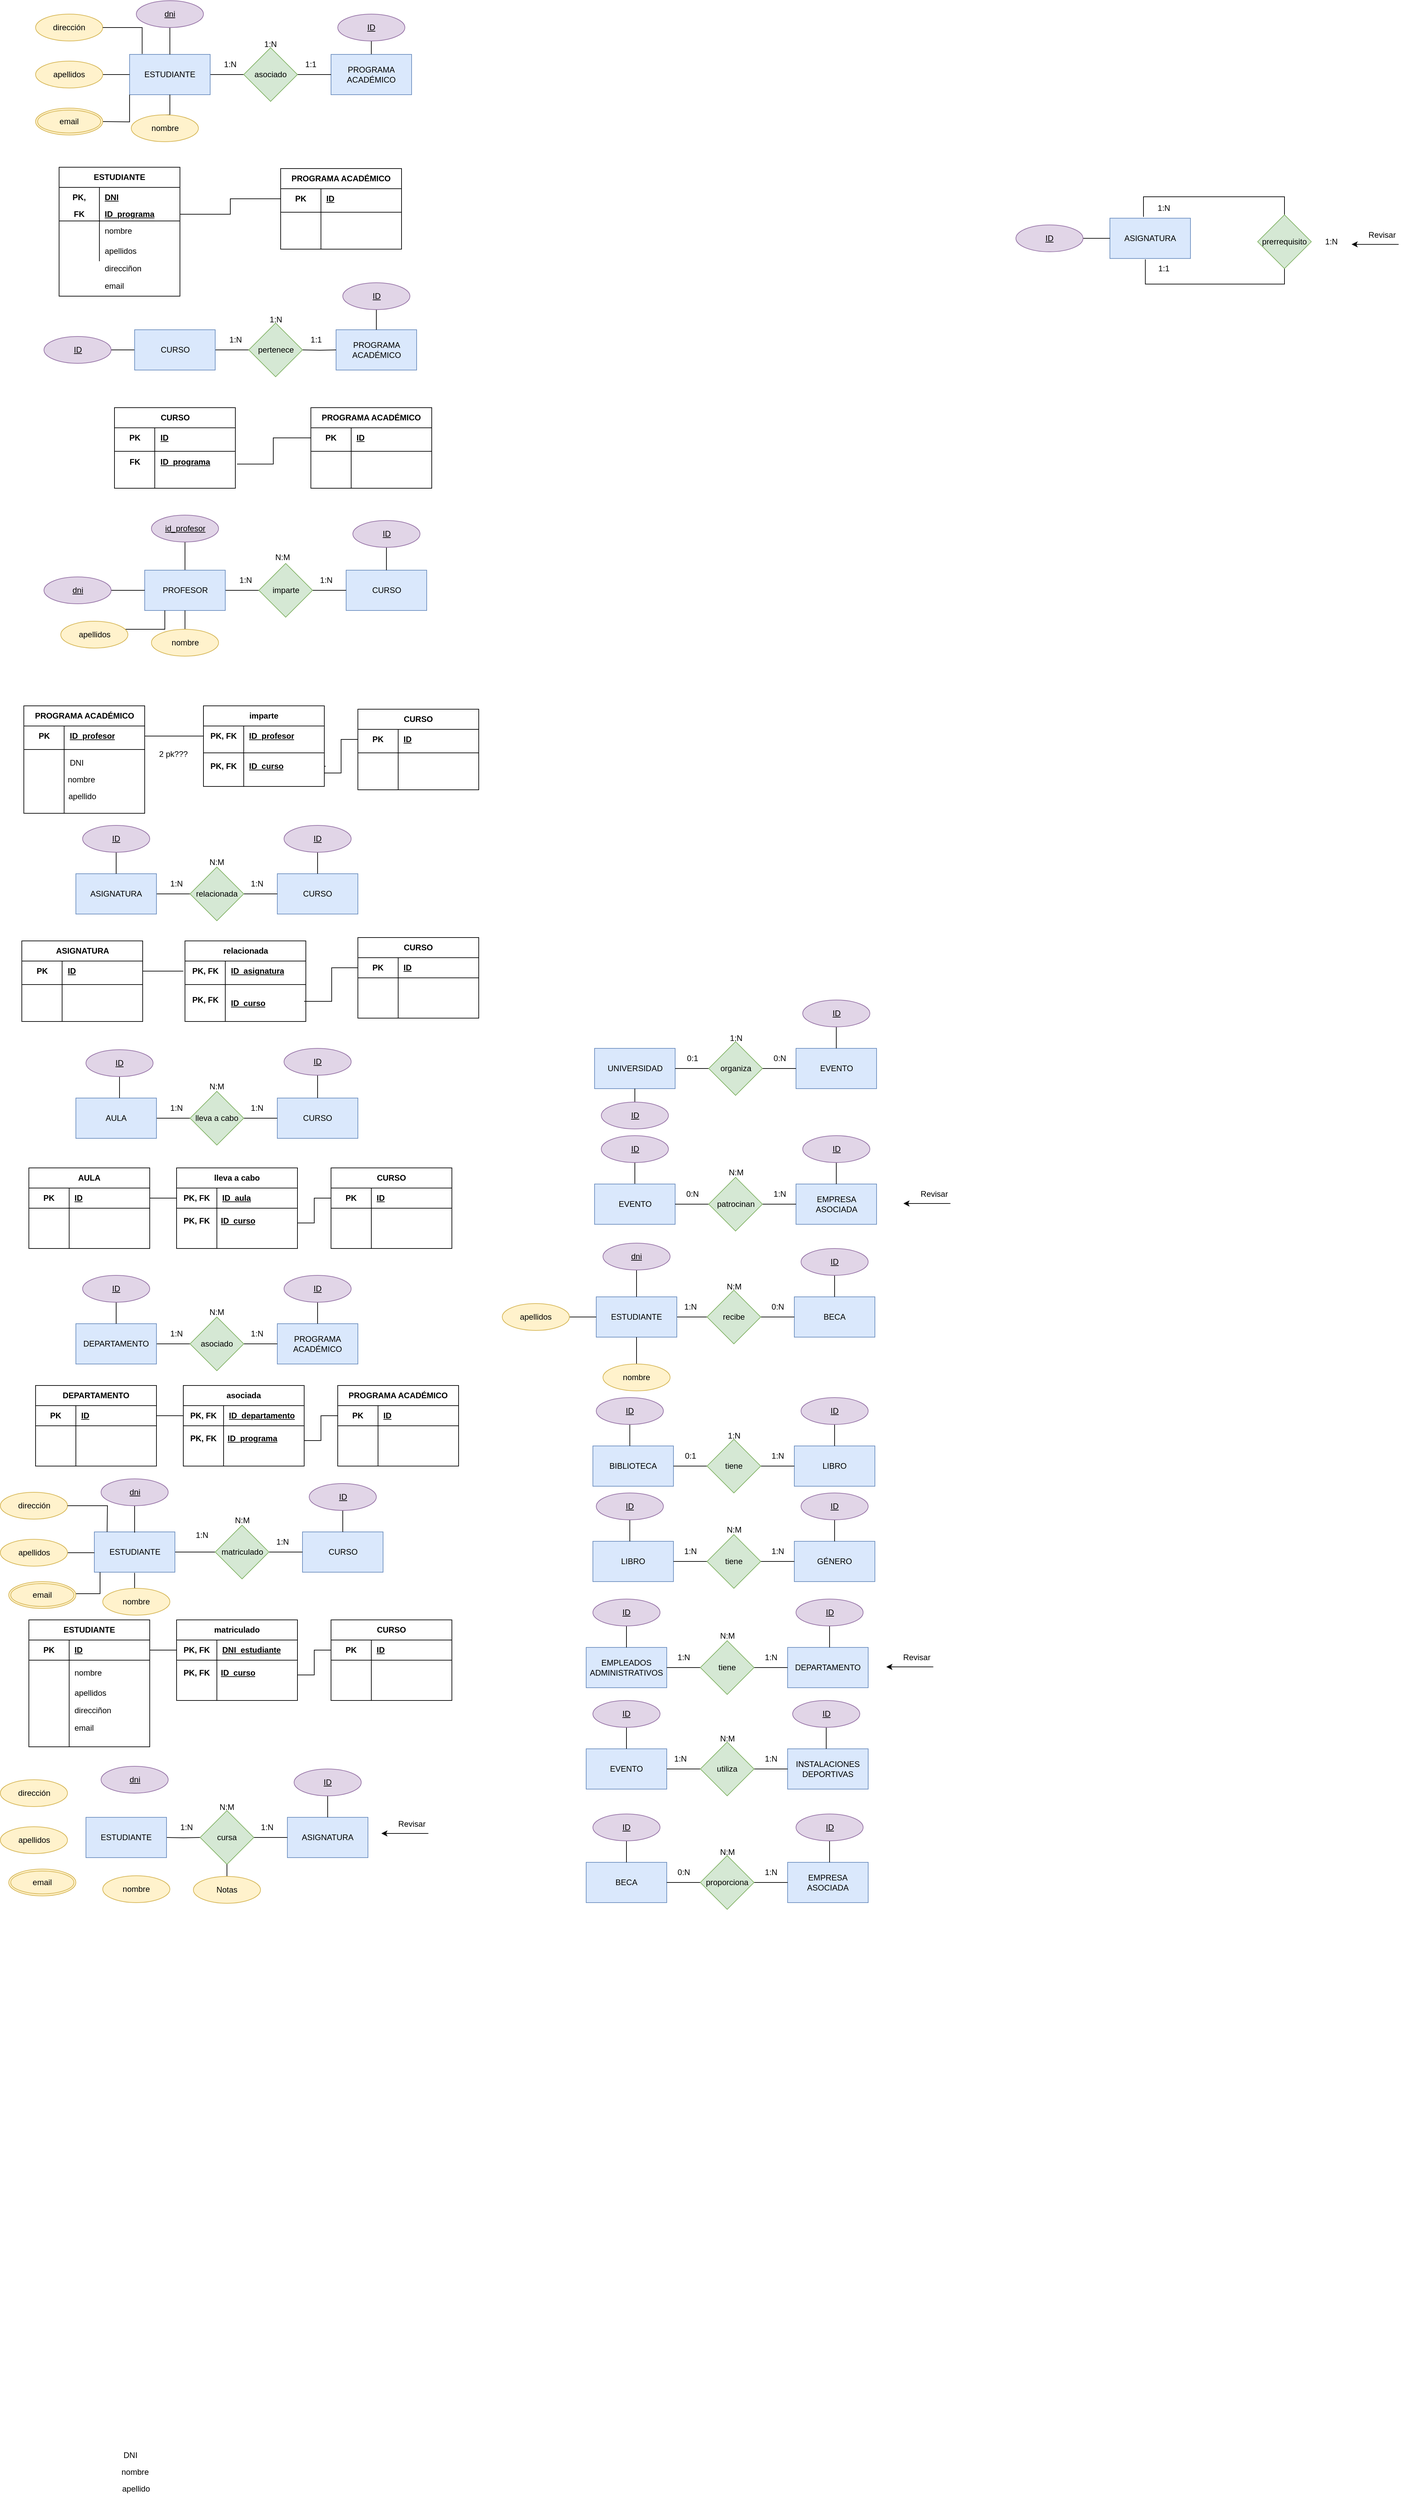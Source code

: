<mxfile version="22.1.7" type="github">
  <diagram name="Página-1" id="44kaRgDa5pvyj0i5NGTn">
    <mxGraphModel dx="3752" dy="1307" grid="1" gridSize="10" guides="1" tooltips="1" connect="1" arrows="1" fold="1" page="1" pageScale="1" pageWidth="1169" pageHeight="1654" background="none" math="0" shadow="0">
      <root>
        <mxCell id="0" />
        <mxCell id="1" parent="0" />
        <mxCell id="yPODJ5ue4MWIPqrNUil7-4" value="" style="edgeStyle=orthogonalEdgeStyle;rounded=0;orthogonalLoop=1;jettySize=auto;html=1;endArrow=none;endFill=0;" parent="1" source="yPODJ5ue4MWIPqrNUil7-1" target="yPODJ5ue4MWIPqrNUil7-3" edge="1">
          <mxGeometry relative="1" as="geometry" />
        </mxCell>
        <mxCell id="yPODJ5ue4MWIPqrNUil7-1" value="ESTUDIANTE" style="rounded=0;whiteSpace=wrap;html=1;fillColor=#dae8fc;strokeColor=#6c8ebf;" parent="1" vertex="1">
          <mxGeometry x="180" y="110" width="120" height="60" as="geometry" />
        </mxCell>
        <mxCell id="VDzh7EiB1U5KI5voId9q-119" style="edgeStyle=orthogonalEdgeStyle;rounded=0;orthogonalLoop=1;jettySize=auto;html=1;entryX=0.5;entryY=1;entryDx=0;entryDy=0;endArrow=none;endFill=0;" parent="1" source="yPODJ5ue4MWIPqrNUil7-2" target="VDzh7EiB1U5KI5voId9q-118" edge="1">
          <mxGeometry relative="1" as="geometry" />
        </mxCell>
        <mxCell id="yPODJ5ue4MWIPqrNUil7-2" value="PROGRAMA ACADÉMICO" style="rounded=0;whiteSpace=wrap;html=1;fillColor=#dae8fc;strokeColor=#6c8ebf;" parent="1" vertex="1">
          <mxGeometry x="480" y="110" width="120" height="60" as="geometry" />
        </mxCell>
        <mxCell id="yPODJ5ue4MWIPqrNUil7-5" value="" style="edgeStyle=orthogonalEdgeStyle;rounded=0;orthogonalLoop=1;jettySize=auto;html=1;endArrow=none;endFill=0;" parent="1" source="yPODJ5ue4MWIPqrNUil7-3" target="yPODJ5ue4MWIPqrNUil7-2" edge="1">
          <mxGeometry relative="1" as="geometry" />
        </mxCell>
        <mxCell id="yPODJ5ue4MWIPqrNUil7-3" value="asociado" style="rhombus;whiteSpace=wrap;html=1;fillColor=#d5e8d4;strokeColor=#82b366;" parent="1" vertex="1">
          <mxGeometry x="350" y="100" width="80" height="80" as="geometry" />
        </mxCell>
        <mxCell id="yPODJ5ue4MWIPqrNUil7-6" value="1:1" style="text;html=1;strokeColor=none;fillColor=none;align=center;verticalAlign=middle;whiteSpace=wrap;rounded=0;" parent="1" vertex="1">
          <mxGeometry x="420" y="110" width="60" height="30" as="geometry" />
        </mxCell>
        <mxCell id="yPODJ5ue4MWIPqrNUil7-7" value="1:N" style="text;html=1;strokeColor=none;fillColor=none;align=center;verticalAlign=middle;whiteSpace=wrap;rounded=0;" parent="1" vertex="1">
          <mxGeometry x="300" y="110" width="60" height="30" as="geometry" />
        </mxCell>
        <mxCell id="yPODJ5ue4MWIPqrNUil7-8" value="1:N" style="text;html=1;strokeColor=none;fillColor=none;align=center;verticalAlign=middle;whiteSpace=wrap;rounded=0;" parent="1" vertex="1">
          <mxGeometry x="360" y="80" width="60" height="30" as="geometry" />
        </mxCell>
        <mxCell id="yPODJ5ue4MWIPqrNUil7-9" value="" style="edgeStyle=orthogonalEdgeStyle;rounded=0;orthogonalLoop=1;jettySize=auto;html=1;endArrow=none;endFill=0;" parent="1" source="yPODJ5ue4MWIPqrNUil7-10" edge="1">
          <mxGeometry relative="1" as="geometry">
            <mxPoint x="357.5" y="550" as="targetPoint" />
          </mxGeometry>
        </mxCell>
        <mxCell id="VDzh7EiB1U5KI5voId9q-273" style="edgeStyle=orthogonalEdgeStyle;rounded=0;orthogonalLoop=1;jettySize=auto;html=1;entryX=1;entryY=0.5;entryDx=0;entryDy=0;endArrow=none;endFill=0;" parent="1" source="yPODJ5ue4MWIPqrNUil7-10" target="VDzh7EiB1U5KI5voId9q-272" edge="1">
          <mxGeometry relative="1" as="geometry" />
        </mxCell>
        <mxCell id="yPODJ5ue4MWIPqrNUil7-10" value="CURSO" style="rounded=0;whiteSpace=wrap;html=1;fillColor=#dae8fc;strokeColor=#6c8ebf;" parent="1" vertex="1">
          <mxGeometry x="187.5" y="520" width="120" height="60" as="geometry" />
        </mxCell>
        <mxCell id="yPODJ5ue4MWIPqrNUil7-11" value="PROGRAMA ACADÉMICO" style="rounded=0;whiteSpace=wrap;html=1;fillColor=#dae8fc;strokeColor=#6c8ebf;" parent="1" vertex="1">
          <mxGeometry x="487.5" y="520" width="120" height="60" as="geometry" />
        </mxCell>
        <mxCell id="yPODJ5ue4MWIPqrNUil7-12" value="" style="edgeStyle=orthogonalEdgeStyle;rounded=0;orthogonalLoop=1;jettySize=auto;html=1;endArrow=none;endFill=0;" parent="1" target="yPODJ5ue4MWIPqrNUil7-11" edge="1">
          <mxGeometry relative="1" as="geometry">
            <mxPoint x="437.5" y="550" as="sourcePoint" />
          </mxGeometry>
        </mxCell>
        <mxCell id="yPODJ5ue4MWIPqrNUil7-13" value="pertenece" style="rhombus;whiteSpace=wrap;html=1;fillColor=#d5e8d4;strokeColor=#82b366;" parent="1" vertex="1">
          <mxGeometry x="357.5" y="510" width="80" height="80" as="geometry" />
        </mxCell>
        <mxCell id="yPODJ5ue4MWIPqrNUil7-14" value="1:1" style="text;html=1;strokeColor=none;fillColor=none;align=center;verticalAlign=middle;whiteSpace=wrap;rounded=0;" parent="1" vertex="1">
          <mxGeometry x="427.5" y="520" width="60" height="30" as="geometry" />
        </mxCell>
        <mxCell id="yPODJ5ue4MWIPqrNUil7-15" value="1:N" style="text;html=1;strokeColor=none;fillColor=none;align=center;verticalAlign=middle;whiteSpace=wrap;rounded=0;" parent="1" vertex="1">
          <mxGeometry x="307.5" y="520" width="60" height="30" as="geometry" />
        </mxCell>
        <mxCell id="yPODJ5ue4MWIPqrNUil7-16" value="1:N" style="text;html=1;strokeColor=none;fillColor=none;align=center;verticalAlign=middle;whiteSpace=wrap;rounded=0;" parent="1" vertex="1">
          <mxGeometry x="367.5" y="490" width="60" height="30" as="geometry" />
        </mxCell>
        <mxCell id="yPODJ5ue4MWIPqrNUil7-17" value="" style="edgeStyle=orthogonalEdgeStyle;rounded=0;orthogonalLoop=1;jettySize=auto;html=1;endArrow=none;endFill=0;" parent="1" source="yPODJ5ue4MWIPqrNUil7-18" target="yPODJ5ue4MWIPqrNUil7-21" edge="1">
          <mxGeometry relative="1" as="geometry" />
        </mxCell>
        <mxCell id="VDzh7EiB1U5KI5voId9q-110" style="edgeStyle=orthogonalEdgeStyle;rounded=0;orthogonalLoop=1;jettySize=auto;html=1;entryX=0.5;entryY=1;entryDx=0;entryDy=0;endArrow=none;endFill=0;" parent="1" source="yPODJ5ue4MWIPqrNUil7-18" target="VDzh7EiB1U5KI5voId9q-109" edge="1">
          <mxGeometry relative="1" as="geometry" />
        </mxCell>
        <mxCell id="yPODJ5ue4MWIPqrNUil7-18" value="PROFESOR" style="rounded=0;whiteSpace=wrap;html=1;fillColor=#dae8fc;strokeColor=#6c8ebf;" parent="1" vertex="1">
          <mxGeometry x="202.5" y="878" width="120" height="60" as="geometry" />
        </mxCell>
        <mxCell id="yPODJ5ue4MWIPqrNUil7-19" value="CURSO" style="rounded=0;whiteSpace=wrap;html=1;fillColor=#dae8fc;strokeColor=#6c8ebf;" parent="1" vertex="1">
          <mxGeometry x="502.5" y="878" width="120" height="60" as="geometry" />
        </mxCell>
        <mxCell id="yPODJ5ue4MWIPqrNUil7-20" value="" style="edgeStyle=orthogonalEdgeStyle;rounded=0;orthogonalLoop=1;jettySize=auto;html=1;endArrow=none;endFill=0;" parent="1" source="yPODJ5ue4MWIPqrNUil7-21" target="yPODJ5ue4MWIPqrNUil7-19" edge="1">
          <mxGeometry relative="1" as="geometry" />
        </mxCell>
        <mxCell id="yPODJ5ue4MWIPqrNUil7-21" value="imparte" style="rhombus;whiteSpace=wrap;html=1;fillColor=#d5e8d4;strokeColor=#82b366;" parent="1" vertex="1">
          <mxGeometry x="372.5" y="868" width="80" height="80" as="geometry" />
        </mxCell>
        <mxCell id="yPODJ5ue4MWIPqrNUil7-22" value="1:N" style="text;html=1;strokeColor=none;fillColor=none;align=center;verticalAlign=middle;whiteSpace=wrap;rounded=0;" parent="1" vertex="1">
          <mxGeometry x="442.5" y="878" width="60" height="30" as="geometry" />
        </mxCell>
        <mxCell id="yPODJ5ue4MWIPqrNUil7-23" value="1:N" style="text;html=1;strokeColor=none;fillColor=none;align=center;verticalAlign=middle;whiteSpace=wrap;rounded=0;" parent="1" vertex="1">
          <mxGeometry x="322.5" y="878" width="60" height="30" as="geometry" />
        </mxCell>
        <mxCell id="yPODJ5ue4MWIPqrNUil7-24" value="N:M" style="text;html=1;strokeColor=none;fillColor=none;align=center;verticalAlign=middle;whiteSpace=wrap;rounded=0;" parent="1" vertex="1">
          <mxGeometry x="377.5" y="844" width="60" height="30" as="geometry" />
        </mxCell>
        <mxCell id="yPODJ5ue4MWIPqrNUil7-25" value="" style="edgeStyle=orthogonalEdgeStyle;rounded=0;orthogonalLoop=1;jettySize=auto;html=1;endArrow=none;endFill=0;" parent="1" source="yPODJ5ue4MWIPqrNUil7-26" target="yPODJ5ue4MWIPqrNUil7-29" edge="1">
          <mxGeometry relative="1" as="geometry" />
        </mxCell>
        <mxCell id="yPODJ5ue4MWIPqrNUil7-26" value="ASIGNATURA" style="rounded=0;whiteSpace=wrap;html=1;fillColor=#dae8fc;strokeColor=#6c8ebf;" parent="1" vertex="1">
          <mxGeometry x="100" y="1330" width="120" height="60" as="geometry" />
        </mxCell>
        <mxCell id="yPODJ5ue4MWIPqrNUil7-27" value="CURSO" style="rounded=0;whiteSpace=wrap;html=1;fillColor=#dae8fc;strokeColor=#6c8ebf;" parent="1" vertex="1">
          <mxGeometry x="400" y="1330" width="120" height="60" as="geometry" />
        </mxCell>
        <mxCell id="yPODJ5ue4MWIPqrNUil7-28" value="" style="edgeStyle=orthogonalEdgeStyle;rounded=0;orthogonalLoop=1;jettySize=auto;html=1;endArrow=none;endFill=0;" parent="1" source="yPODJ5ue4MWIPqrNUil7-29" target="yPODJ5ue4MWIPqrNUil7-27" edge="1">
          <mxGeometry relative="1" as="geometry" />
        </mxCell>
        <mxCell id="yPODJ5ue4MWIPqrNUil7-29" value="relacionada" style="rhombus;whiteSpace=wrap;html=1;fillColor=#d5e8d4;strokeColor=#82b366;" parent="1" vertex="1">
          <mxGeometry x="270" y="1320" width="80" height="80" as="geometry" />
        </mxCell>
        <mxCell id="yPODJ5ue4MWIPqrNUil7-30" value="1:N" style="text;html=1;strokeColor=none;fillColor=none;align=center;verticalAlign=middle;whiteSpace=wrap;rounded=0;" parent="1" vertex="1">
          <mxGeometry x="340" y="1330" width="60" height="30" as="geometry" />
        </mxCell>
        <mxCell id="yPODJ5ue4MWIPqrNUil7-31" value="1:N" style="text;html=1;strokeColor=none;fillColor=none;align=center;verticalAlign=middle;whiteSpace=wrap;rounded=0;" parent="1" vertex="1">
          <mxGeometry x="220" y="1330" width="60" height="30" as="geometry" />
        </mxCell>
        <mxCell id="yPODJ5ue4MWIPqrNUil7-32" value="N:M" style="text;html=1;strokeColor=none;fillColor=none;align=center;verticalAlign=middle;whiteSpace=wrap;rounded=0;" parent="1" vertex="1">
          <mxGeometry x="280" y="1298" width="60" height="30" as="geometry" />
        </mxCell>
        <mxCell id="yPODJ5ue4MWIPqrNUil7-50" value="" style="edgeStyle=orthogonalEdgeStyle;rounded=0;orthogonalLoop=1;jettySize=auto;html=1;endArrow=none;endFill=0;" parent="1" source="yPODJ5ue4MWIPqrNUil7-51" target="yPODJ5ue4MWIPqrNUil7-54" edge="1">
          <mxGeometry relative="1" as="geometry" />
        </mxCell>
        <mxCell id="yPODJ5ue4MWIPqrNUil7-51" value="AULA" style="rounded=0;whiteSpace=wrap;html=1;fillColor=#dae8fc;strokeColor=#6c8ebf;" parent="1" vertex="1">
          <mxGeometry x="100" y="1664" width="120" height="60" as="geometry" />
        </mxCell>
        <mxCell id="yPODJ5ue4MWIPqrNUil7-52" value="CURSO" style="rounded=0;whiteSpace=wrap;html=1;fillColor=#dae8fc;strokeColor=#6c8ebf;" parent="1" vertex="1">
          <mxGeometry x="400" y="1664" width="120" height="60" as="geometry" />
        </mxCell>
        <mxCell id="yPODJ5ue4MWIPqrNUil7-53" value="" style="edgeStyle=orthogonalEdgeStyle;rounded=0;orthogonalLoop=1;jettySize=auto;html=1;endArrow=none;endFill=0;" parent="1" source="yPODJ5ue4MWIPqrNUil7-54" target="yPODJ5ue4MWIPqrNUil7-52" edge="1">
          <mxGeometry relative="1" as="geometry" />
        </mxCell>
        <mxCell id="yPODJ5ue4MWIPqrNUil7-54" value="lleva a cabo" style="rhombus;whiteSpace=wrap;html=1;fillColor=#d5e8d4;strokeColor=#82b366;" parent="1" vertex="1">
          <mxGeometry x="270" y="1654" width="80" height="80" as="geometry" />
        </mxCell>
        <mxCell id="yPODJ5ue4MWIPqrNUil7-55" value="1:N" style="text;html=1;strokeColor=none;fillColor=none;align=center;verticalAlign=middle;whiteSpace=wrap;rounded=0;" parent="1" vertex="1">
          <mxGeometry x="340" y="1664" width="60" height="30" as="geometry" />
        </mxCell>
        <mxCell id="yPODJ5ue4MWIPqrNUil7-56" value="1:N" style="text;html=1;strokeColor=none;fillColor=none;align=center;verticalAlign=middle;whiteSpace=wrap;rounded=0;" parent="1" vertex="1">
          <mxGeometry x="220" y="1664" width="60" height="30" as="geometry" />
        </mxCell>
        <mxCell id="yPODJ5ue4MWIPqrNUil7-57" value="N:M" style="text;html=1;strokeColor=none;fillColor=none;align=center;verticalAlign=middle;whiteSpace=wrap;rounded=0;" parent="1" vertex="1">
          <mxGeometry x="280" y="1632" width="60" height="30" as="geometry" />
        </mxCell>
        <mxCell id="yPODJ5ue4MWIPqrNUil7-58" value="" style="edgeStyle=orthogonalEdgeStyle;rounded=0;orthogonalLoop=1;jettySize=auto;html=1;endArrow=none;endFill=0;" parent="1" source="yPODJ5ue4MWIPqrNUil7-59" target="yPODJ5ue4MWIPqrNUil7-62" edge="1">
          <mxGeometry relative="1" as="geometry" />
        </mxCell>
        <mxCell id="yPODJ5ue4MWIPqrNUil7-59" value="DEPARTAMENTO" style="rounded=0;whiteSpace=wrap;html=1;fillColor=#dae8fc;strokeColor=#6c8ebf;" parent="1" vertex="1">
          <mxGeometry x="100" y="2000" width="120" height="60" as="geometry" />
        </mxCell>
        <mxCell id="yPODJ5ue4MWIPqrNUil7-60" value="PROGRAMA ACADÉMICO" style="rounded=0;whiteSpace=wrap;html=1;fillColor=#dae8fc;strokeColor=#6c8ebf;" parent="1" vertex="1">
          <mxGeometry x="400" y="2000" width="120" height="60" as="geometry" />
        </mxCell>
        <mxCell id="yPODJ5ue4MWIPqrNUil7-61" value="" style="edgeStyle=orthogonalEdgeStyle;rounded=0;orthogonalLoop=1;jettySize=auto;html=1;endArrow=none;endFill=0;" parent="1" source="yPODJ5ue4MWIPqrNUil7-62" target="yPODJ5ue4MWIPqrNUil7-60" edge="1">
          <mxGeometry relative="1" as="geometry" />
        </mxCell>
        <mxCell id="yPODJ5ue4MWIPqrNUil7-62" value="asociado" style="rhombus;whiteSpace=wrap;html=1;fillColor=#d5e8d4;strokeColor=#82b366;" parent="1" vertex="1">
          <mxGeometry x="270" y="1990" width="80" height="80" as="geometry" />
        </mxCell>
        <mxCell id="yPODJ5ue4MWIPqrNUil7-63" value="1:N" style="text;html=1;strokeColor=none;fillColor=none;align=center;verticalAlign=middle;whiteSpace=wrap;rounded=0;" parent="1" vertex="1">
          <mxGeometry x="340" y="2000" width="60" height="30" as="geometry" />
        </mxCell>
        <mxCell id="yPODJ5ue4MWIPqrNUil7-64" value="1:N" style="text;html=1;strokeColor=none;fillColor=none;align=center;verticalAlign=middle;whiteSpace=wrap;rounded=0;" parent="1" vertex="1">
          <mxGeometry x="220" y="2000" width="60" height="30" as="geometry" />
        </mxCell>
        <mxCell id="yPODJ5ue4MWIPqrNUil7-65" value="N:M" style="text;html=1;strokeColor=none;fillColor=none;align=center;verticalAlign=middle;whiteSpace=wrap;rounded=0;" parent="1" vertex="1">
          <mxGeometry x="280" y="1968" width="60" height="30" as="geometry" />
        </mxCell>
        <mxCell id="yPODJ5ue4MWIPqrNUil7-66" value="" style="edgeStyle=orthogonalEdgeStyle;rounded=0;orthogonalLoop=1;jettySize=auto;html=1;endArrow=none;endFill=0;exitX=1;exitY=0.5;exitDx=0;exitDy=0;" parent="1" source="VDzh7EiB1U5KI5voId9q-88" target="yPODJ5ue4MWIPqrNUil7-70" edge="1">
          <mxGeometry relative="1" as="geometry">
            <mxPoint x="257.5" y="2340" as="sourcePoint" />
          </mxGeometry>
        </mxCell>
        <mxCell id="yPODJ5ue4MWIPqrNUil7-68" value="CURSO" style="rounded=0;whiteSpace=wrap;html=1;fillColor=#dae8fc;strokeColor=#6c8ebf;" parent="1" vertex="1">
          <mxGeometry x="437.5" y="2310" width="120" height="60" as="geometry" />
        </mxCell>
        <mxCell id="yPODJ5ue4MWIPqrNUil7-69" value="" style="edgeStyle=orthogonalEdgeStyle;rounded=0;orthogonalLoop=1;jettySize=auto;html=1;endArrow=none;endFill=0;" parent="1" source="yPODJ5ue4MWIPqrNUil7-70" target="yPODJ5ue4MWIPqrNUil7-68" edge="1">
          <mxGeometry relative="1" as="geometry" />
        </mxCell>
        <mxCell id="yPODJ5ue4MWIPqrNUil7-70" value="matriculado" style="rhombus;whiteSpace=wrap;html=1;fillColor=#d5e8d4;strokeColor=#82b366;" parent="1" vertex="1">
          <mxGeometry x="307.5" y="2300" width="80" height="80" as="geometry" />
        </mxCell>
        <mxCell id="yPODJ5ue4MWIPqrNUil7-71" value="1:N" style="text;html=1;strokeColor=none;fillColor=none;align=center;verticalAlign=middle;whiteSpace=wrap;rounded=0;" parent="1" vertex="1">
          <mxGeometry x="377.5" y="2310" width="60" height="30" as="geometry" />
        </mxCell>
        <mxCell id="yPODJ5ue4MWIPqrNUil7-72" value="1:N" style="text;html=1;strokeColor=none;fillColor=none;align=center;verticalAlign=middle;whiteSpace=wrap;rounded=0;" parent="1" vertex="1">
          <mxGeometry x="257.5" y="2300" width="60" height="30" as="geometry" />
        </mxCell>
        <mxCell id="yPODJ5ue4MWIPqrNUil7-73" value="N:M" style="text;html=1;strokeColor=none;fillColor=none;align=center;verticalAlign=middle;whiteSpace=wrap;rounded=0;" parent="1" vertex="1">
          <mxGeometry x="317.5" y="2278" width="60" height="30" as="geometry" />
        </mxCell>
        <mxCell id="yPODJ5ue4MWIPqrNUil7-83" value="" style="edgeStyle=orthogonalEdgeStyle;rounded=0;orthogonalLoop=1;jettySize=auto;html=1;endArrow=none;endFill=0;" parent="1" target="yPODJ5ue4MWIPqrNUil7-87" edge="1">
          <mxGeometry relative="1" as="geometry">
            <mxPoint x="235" y="2765" as="sourcePoint" />
          </mxGeometry>
        </mxCell>
        <mxCell id="yPODJ5ue4MWIPqrNUil7-85" value="ASIGNATURA" style="rounded=0;whiteSpace=wrap;html=1;fillColor=#dae8fc;strokeColor=#6c8ebf;" parent="1" vertex="1">
          <mxGeometry x="415" y="2735" width="120" height="60" as="geometry" />
        </mxCell>
        <mxCell id="yPODJ5ue4MWIPqrNUil7-86" value="" style="edgeStyle=orthogonalEdgeStyle;rounded=0;orthogonalLoop=1;jettySize=auto;html=1;endArrow=none;endFill=0;" parent="1" source="yPODJ5ue4MWIPqrNUil7-87" target="yPODJ5ue4MWIPqrNUil7-85" edge="1">
          <mxGeometry relative="1" as="geometry" />
        </mxCell>
        <mxCell id="yPODJ5ue4MWIPqrNUil7-87" value="cursa" style="rhombus;whiteSpace=wrap;html=1;fillColor=#d5e8d4;strokeColor=#82b366;" parent="1" vertex="1">
          <mxGeometry x="285" y="2725" width="80" height="80" as="geometry" />
        </mxCell>
        <mxCell id="yPODJ5ue4MWIPqrNUil7-88" value="1:N" style="text;html=1;strokeColor=none;fillColor=none;align=center;verticalAlign=middle;whiteSpace=wrap;rounded=0;" parent="1" vertex="1">
          <mxGeometry x="355" y="2735" width="60" height="30" as="geometry" />
        </mxCell>
        <mxCell id="yPODJ5ue4MWIPqrNUil7-89" value="1:N" style="text;html=1;strokeColor=none;fillColor=none;align=center;verticalAlign=middle;whiteSpace=wrap;rounded=0;" parent="1" vertex="1">
          <mxGeometry x="235" y="2735" width="60" height="30" as="geometry" />
        </mxCell>
        <mxCell id="yPODJ5ue4MWIPqrNUil7-90" value="N:M" style="text;html=1;strokeColor=none;fillColor=none;align=center;verticalAlign=middle;whiteSpace=wrap;rounded=0;" parent="1" vertex="1">
          <mxGeometry x="295" y="2705" width="60" height="30" as="geometry" />
        </mxCell>
        <mxCell id="VDzh7EiB1U5KI5voId9q-13" style="edgeStyle=orthogonalEdgeStyle;rounded=0;orthogonalLoop=1;jettySize=auto;html=1;exitX=0.5;exitY=0;exitDx=0;exitDy=0;entryX=0.5;entryY=1;entryDx=0;entryDy=0;endArrow=none;endFill=0;" parent="1" source="yPODJ5ue4MWIPqrNUil7-92" target="yPODJ5ue4MWIPqrNUil7-87" edge="1">
          <mxGeometry relative="1" as="geometry" />
        </mxCell>
        <mxCell id="yPODJ5ue4MWIPqrNUil7-92" value="Notas" style="ellipse;whiteSpace=wrap;html=1;align=center;fillColor=#fff2cc;strokeColor=#d6b656;" parent="1" vertex="1">
          <mxGeometry x="275" y="2823" width="100" height="40" as="geometry" />
        </mxCell>
        <mxCell id="yPODJ5ue4MWIPqrNUil7-111" style="edgeStyle=orthogonalEdgeStyle;rounded=0;orthogonalLoop=1;jettySize=auto;html=1;endArrow=none;endFill=0;entryX=0.5;entryY=0;entryDx=0;entryDy=0;" parent="1" edge="1">
          <mxGeometry relative="1" as="geometry">
            <mxPoint x="1900" y="348.89" as="targetPoint" />
            <mxPoint x="1690" y="351.89" as="sourcePoint" />
            <Array as="points">
              <mxPoint x="1690" y="321.96" />
              <mxPoint x="1900" y="321.96" />
            </Array>
          </mxGeometry>
        </mxCell>
        <mxCell id="yPODJ5ue4MWIPqrNUil7-100" value="ASIGNATURA" style="rounded=0;whiteSpace=wrap;html=1;fillColor=#dae8fc;strokeColor=#6c8ebf;" parent="1" vertex="1">
          <mxGeometry x="1640" y="353.89" width="120" height="60" as="geometry" />
        </mxCell>
        <mxCell id="yPODJ5ue4MWIPqrNUil7-103" style="edgeStyle=orthogonalEdgeStyle;rounded=0;orthogonalLoop=1;jettySize=auto;html=1;entryX=0.44;entryY=1.023;entryDx=0;entryDy=0;entryPerimeter=0;endArrow=none;endFill=0;exitX=0.5;exitY=1;exitDx=0;exitDy=0;" parent="1" target="yPODJ5ue4MWIPqrNUil7-100" edge="1">
          <mxGeometry relative="1" as="geometry">
            <mxPoint x="1900" y="428.89" as="sourcePoint" />
            <Array as="points">
              <mxPoint x="1900" y="451.96" />
              <mxPoint x="1693" y="451.96" />
            </Array>
          </mxGeometry>
        </mxCell>
        <mxCell id="yPODJ5ue4MWIPqrNUil7-105" value="1:N" style="text;html=1;strokeColor=none;fillColor=none;align=center;verticalAlign=middle;whiteSpace=wrap;rounded=0;" parent="1" vertex="1">
          <mxGeometry x="1940" y="373.89" width="60" height="30" as="geometry" />
        </mxCell>
        <mxCell id="VDzh7EiB1U5KI5voId9q-2" value="EVENTO" style="rounded=0;whiteSpace=wrap;html=1;fillColor=#dae8fc;strokeColor=#6c8ebf;" parent="1" vertex="1">
          <mxGeometry x="1172.5" y="1590" width="120" height="60" as="geometry" />
        </mxCell>
        <mxCell id="VDzh7EiB1U5KI5voId9q-3" value="UNIVERSIDAD" style="rounded=0;whiteSpace=wrap;html=1;fillColor=#dae8fc;strokeColor=#6c8ebf;" parent="1" vertex="1">
          <mxGeometry x="872.5" y="1590" width="120" height="60" as="geometry" />
        </mxCell>
        <mxCell id="VDzh7EiB1U5KI5voId9q-5" style="edgeStyle=orthogonalEdgeStyle;rounded=0;orthogonalLoop=1;jettySize=auto;html=1;entryX=0;entryY=0.5;entryDx=0;entryDy=0;endArrow=none;endFill=0;" parent="1" source="VDzh7EiB1U5KI5voId9q-4" target="VDzh7EiB1U5KI5voId9q-2" edge="1">
          <mxGeometry relative="1" as="geometry" />
        </mxCell>
        <mxCell id="VDzh7EiB1U5KI5voId9q-6" style="edgeStyle=orthogonalEdgeStyle;rounded=0;orthogonalLoop=1;jettySize=auto;html=1;entryX=1;entryY=0.5;entryDx=0;entryDy=0;endArrow=none;endFill=0;" parent="1" source="VDzh7EiB1U5KI5voId9q-4" target="VDzh7EiB1U5KI5voId9q-3" edge="1">
          <mxGeometry relative="1" as="geometry" />
        </mxCell>
        <mxCell id="VDzh7EiB1U5KI5voId9q-4" value="organiza" style="rhombus;whiteSpace=wrap;html=1;fillColor=#d5e8d4;strokeColor=#82b366;" parent="1" vertex="1">
          <mxGeometry x="1042.5" y="1580" width="80" height="80" as="geometry" />
        </mxCell>
        <mxCell id="VDzh7EiB1U5KI5voId9q-151" value="" style="edgeStyle=orthogonalEdgeStyle;rounded=0;orthogonalLoop=1;jettySize=auto;html=1;endArrow=none;endFill=0;" parent="1" source="VDzh7EiB1U5KI5voId9q-7" target="VDzh7EiB1U5KI5voId9q-150" edge="1">
          <mxGeometry relative="1" as="geometry" />
        </mxCell>
        <mxCell id="VDzh7EiB1U5KI5voId9q-7" value="EVENTO" style="rounded=0;whiteSpace=wrap;html=1;fillColor=#dae8fc;strokeColor=#6c8ebf;" parent="1" vertex="1">
          <mxGeometry x="872.5" y="1792" width="120" height="60" as="geometry" />
        </mxCell>
        <mxCell id="VDzh7EiB1U5KI5voId9q-9" value="EMPRESA ASOCIADA" style="rounded=0;whiteSpace=wrap;html=1;fillColor=#dae8fc;strokeColor=#6c8ebf;" parent="1" vertex="1">
          <mxGeometry x="1172.5" y="1792" width="120" height="60" as="geometry" />
        </mxCell>
        <mxCell id="VDzh7EiB1U5KI5voId9q-11" style="edgeStyle=orthogonalEdgeStyle;rounded=0;orthogonalLoop=1;jettySize=auto;html=1;entryX=1;entryY=0.5;entryDx=0;entryDy=0;endArrow=none;endFill=0;" parent="1" source="VDzh7EiB1U5KI5voId9q-10" target="VDzh7EiB1U5KI5voId9q-7" edge="1">
          <mxGeometry relative="1" as="geometry" />
        </mxCell>
        <mxCell id="VDzh7EiB1U5KI5voId9q-12" style="edgeStyle=orthogonalEdgeStyle;rounded=0;orthogonalLoop=1;jettySize=auto;html=1;endArrow=none;endFill=0;" parent="1" source="VDzh7EiB1U5KI5voId9q-10" target="VDzh7EiB1U5KI5voId9q-9" edge="1">
          <mxGeometry relative="1" as="geometry" />
        </mxCell>
        <mxCell id="VDzh7EiB1U5KI5voId9q-10" value="patrocinan" style="rhombus;whiteSpace=wrap;html=1;fillColor=#d5e8d4;strokeColor=#82b366;" parent="1" vertex="1">
          <mxGeometry x="1042.5" y="1782" width="80" height="80" as="geometry" />
        </mxCell>
        <mxCell id="VDzh7EiB1U5KI5voId9q-14" value="0:N" style="text;html=1;align=center;verticalAlign=middle;resizable=0;points=[];autosize=1;strokeColor=none;fillColor=none;" parent="1" vertex="1">
          <mxGeometry x="1127.5" y="1590" width="40" height="30" as="geometry" />
        </mxCell>
        <mxCell id="VDzh7EiB1U5KI5voId9q-15" value="0:1" style="text;html=1;align=center;verticalAlign=middle;resizable=0;points=[];autosize=1;strokeColor=none;fillColor=none;" parent="1" vertex="1">
          <mxGeometry x="997.5" y="1590" width="40" height="30" as="geometry" />
        </mxCell>
        <mxCell id="VDzh7EiB1U5KI5voId9q-16" value="1:N" style="text;html=1;align=center;verticalAlign=middle;resizable=0;points=[];autosize=1;strokeColor=none;fillColor=none;" parent="1" vertex="1">
          <mxGeometry x="1062.5" y="1560" width="40" height="30" as="geometry" />
        </mxCell>
        <mxCell id="VDzh7EiB1U5KI5voId9q-17" value="1:N" style="text;html=1;align=center;verticalAlign=middle;resizable=0;points=[];autosize=1;strokeColor=none;fillColor=none;" parent="1" vertex="1">
          <mxGeometry x="1127.5" y="1792" width="40" height="30" as="geometry" />
        </mxCell>
        <mxCell id="VDzh7EiB1U5KI5voId9q-18" value="0:N" style="text;html=1;align=center;verticalAlign=middle;resizable=0;points=[];autosize=1;strokeColor=none;fillColor=none;" parent="1" vertex="1">
          <mxGeometry x="997.5" y="1792" width="40" height="30" as="geometry" />
        </mxCell>
        <mxCell id="VDzh7EiB1U5KI5voId9q-19" value="N:M" style="text;html=1;align=center;verticalAlign=middle;resizable=0;points=[];autosize=1;strokeColor=none;fillColor=none;" parent="1" vertex="1">
          <mxGeometry x="1057.5" y="1760" width="50" height="30" as="geometry" />
        </mxCell>
        <mxCell id="VDzh7EiB1U5KI5voId9q-20" value="" style="endArrow=classic;html=1;rounded=0;endFill=1;" parent="1" edge="1">
          <mxGeometry relative="1" as="geometry">
            <mxPoint x="1402.5" y="1821" as="sourcePoint" />
            <mxPoint x="1332.5" y="1820.95" as="targetPoint" />
          </mxGeometry>
        </mxCell>
        <mxCell id="VDzh7EiB1U5KI5voId9q-22" value="Revisar" style="text;html=1;align=center;verticalAlign=middle;resizable=0;points=[];autosize=1;strokeColor=none;fillColor=none;" parent="1" vertex="1">
          <mxGeometry x="1347.5" y="1792" width="60" height="30" as="geometry" />
        </mxCell>
        <mxCell id="VDzh7EiB1U5KI5voId9q-23" value="" style="endArrow=classic;html=1;rounded=0;endFill=1;" parent="1" edge="1">
          <mxGeometry relative="1" as="geometry">
            <mxPoint x="625" y="2759" as="sourcePoint" />
            <mxPoint x="555" y="2758.95" as="targetPoint" />
          </mxGeometry>
        </mxCell>
        <mxCell id="VDzh7EiB1U5KI5voId9q-24" value="Revisar" style="text;html=1;align=center;verticalAlign=middle;resizable=0;points=[];autosize=1;strokeColor=none;fillColor=none;" parent="1" vertex="1">
          <mxGeometry x="570" y="2730" width="60" height="30" as="geometry" />
        </mxCell>
        <mxCell id="VDzh7EiB1U5KI5voId9q-25" value="" style="endArrow=classic;html=1;rounded=0;endFill=1;" parent="1" edge="1">
          <mxGeometry relative="1" as="geometry">
            <mxPoint x="2070" y="392.89" as="sourcePoint" />
            <mxPoint x="2000" y="392.84" as="targetPoint" />
          </mxGeometry>
        </mxCell>
        <mxCell id="VDzh7EiB1U5KI5voId9q-26" value="Revisar" style="text;html=1;align=center;verticalAlign=middle;resizable=0;points=[];autosize=1;strokeColor=none;fillColor=none;" parent="1" vertex="1">
          <mxGeometry x="2015" y="363.89" width="60" height="30" as="geometry" />
        </mxCell>
        <mxCell id="VDzh7EiB1U5KI5voId9q-30" value="BECA" style="rounded=0;whiteSpace=wrap;html=1;fillColor=#dae8fc;strokeColor=#6c8ebf;" parent="1" vertex="1">
          <mxGeometry x="1170" y="1960" width="120" height="60" as="geometry" />
        </mxCell>
        <mxCell id="VDzh7EiB1U5KI5voId9q-32" style="edgeStyle=orthogonalEdgeStyle;rounded=0;orthogonalLoop=1;jettySize=auto;html=1;entryX=1;entryY=0.5;entryDx=0;entryDy=0;endArrow=none;endFill=0;" parent="1" source="VDzh7EiB1U5KI5voId9q-31" edge="1">
          <mxGeometry relative="1" as="geometry">
            <mxPoint x="990" y="1990" as="targetPoint" />
          </mxGeometry>
        </mxCell>
        <mxCell id="VDzh7EiB1U5KI5voId9q-33" style="edgeStyle=orthogonalEdgeStyle;rounded=0;orthogonalLoop=1;jettySize=auto;html=1;entryX=0;entryY=0.5;entryDx=0;entryDy=0;endArrow=none;endFill=0;" parent="1" source="VDzh7EiB1U5KI5voId9q-31" target="VDzh7EiB1U5KI5voId9q-30" edge="1">
          <mxGeometry relative="1" as="geometry" />
        </mxCell>
        <mxCell id="VDzh7EiB1U5KI5voId9q-31" value="recibe" style="rhombus;whiteSpace=wrap;html=1;fillColor=#d5e8d4;strokeColor=#82b366;" parent="1" vertex="1">
          <mxGeometry x="1040" y="1950" width="80" height="80" as="geometry" />
        </mxCell>
        <mxCell id="VDzh7EiB1U5KI5voId9q-34" value="0:N" style="text;html=1;align=center;verticalAlign=middle;resizable=0;points=[];autosize=1;strokeColor=none;fillColor=none;" parent="1" vertex="1">
          <mxGeometry x="1125" y="1960" width="40" height="30" as="geometry" />
        </mxCell>
        <mxCell id="VDzh7EiB1U5KI5voId9q-35" value="1:N" style="text;html=1;align=center;verticalAlign=middle;resizable=0;points=[];autosize=1;strokeColor=none;fillColor=none;" parent="1" vertex="1">
          <mxGeometry x="995" y="1960" width="40" height="30" as="geometry" />
        </mxCell>
        <mxCell id="VDzh7EiB1U5KI5voId9q-37" value="N:M" style="text;html=1;align=center;verticalAlign=middle;resizable=0;points=[];autosize=1;strokeColor=none;fillColor=none;" parent="1" vertex="1">
          <mxGeometry x="1055" y="1930" width="50" height="30" as="geometry" />
        </mxCell>
        <mxCell id="VDzh7EiB1U5KI5voId9q-38" value="BIBLIOTECA" style="rounded=0;whiteSpace=wrap;html=1;fillColor=#dae8fc;strokeColor=#6c8ebf;" parent="1" vertex="1">
          <mxGeometry x="870" y="2182" width="120" height="60" as="geometry" />
        </mxCell>
        <mxCell id="VDzh7EiB1U5KI5voId9q-39" value="LIBRO" style="rounded=0;whiteSpace=wrap;html=1;fillColor=#dae8fc;strokeColor=#6c8ebf;" parent="1" vertex="1">
          <mxGeometry x="1170" y="2182" width="120" height="60" as="geometry" />
        </mxCell>
        <mxCell id="VDzh7EiB1U5KI5voId9q-41" style="edgeStyle=orthogonalEdgeStyle;rounded=0;orthogonalLoop=1;jettySize=auto;html=1;entryX=0;entryY=0.5;entryDx=0;entryDy=0;endArrow=none;endFill=0;" parent="1" source="VDzh7EiB1U5KI5voId9q-40" target="VDzh7EiB1U5KI5voId9q-39" edge="1">
          <mxGeometry relative="1" as="geometry" />
        </mxCell>
        <mxCell id="VDzh7EiB1U5KI5voId9q-42" style="edgeStyle=orthogonalEdgeStyle;rounded=0;orthogonalLoop=1;jettySize=auto;html=1;entryX=1;entryY=0.5;entryDx=0;entryDy=0;endArrow=none;endFill=0;" parent="1" source="VDzh7EiB1U5KI5voId9q-40" target="VDzh7EiB1U5KI5voId9q-38" edge="1">
          <mxGeometry relative="1" as="geometry" />
        </mxCell>
        <mxCell id="VDzh7EiB1U5KI5voId9q-40" value="tiene" style="rhombus;whiteSpace=wrap;html=1;fillColor=#d5e8d4;strokeColor=#82b366;" parent="1" vertex="1">
          <mxGeometry x="1040" y="2172" width="80" height="80" as="geometry" />
        </mxCell>
        <mxCell id="VDzh7EiB1U5KI5voId9q-43" value="1:N" style="text;html=1;align=center;verticalAlign=middle;resizable=0;points=[];autosize=1;strokeColor=none;fillColor=none;" parent="1" vertex="1">
          <mxGeometry x="1125" y="2182" width="40" height="30" as="geometry" />
        </mxCell>
        <mxCell id="VDzh7EiB1U5KI5voId9q-44" value="0:1" style="text;html=1;align=center;verticalAlign=middle;resizable=0;points=[];autosize=1;strokeColor=none;fillColor=none;" parent="1" vertex="1">
          <mxGeometry x="995" y="2182" width="40" height="30" as="geometry" />
        </mxCell>
        <mxCell id="VDzh7EiB1U5KI5voId9q-45" value="1:N" style="text;html=1;align=center;verticalAlign=middle;resizable=0;points=[];autosize=1;strokeColor=none;fillColor=none;" parent="1" vertex="1">
          <mxGeometry x="1060" y="2152" width="40" height="30" as="geometry" />
        </mxCell>
        <mxCell id="VDzh7EiB1U5KI5voId9q-46" value="LIBRO" style="rounded=0;whiteSpace=wrap;html=1;fillColor=#dae8fc;strokeColor=#6c8ebf;" parent="1" vertex="1">
          <mxGeometry x="870" y="2324" width="120" height="60" as="geometry" />
        </mxCell>
        <mxCell id="VDzh7EiB1U5KI5voId9q-49" value="GÉNERO" style="rounded=0;whiteSpace=wrap;html=1;fillColor=#dae8fc;strokeColor=#6c8ebf;" parent="1" vertex="1">
          <mxGeometry x="1170" y="2324" width="120" height="60" as="geometry" />
        </mxCell>
        <mxCell id="VDzh7EiB1U5KI5voId9q-51" style="edgeStyle=orthogonalEdgeStyle;rounded=0;orthogonalLoop=1;jettySize=auto;html=1;entryX=0;entryY=0.5;entryDx=0;entryDy=0;endArrow=none;endFill=0;" parent="1" source="VDzh7EiB1U5KI5voId9q-50" target="VDzh7EiB1U5KI5voId9q-49" edge="1">
          <mxGeometry relative="1" as="geometry" />
        </mxCell>
        <mxCell id="VDzh7EiB1U5KI5voId9q-52" style="edgeStyle=orthogonalEdgeStyle;rounded=0;orthogonalLoop=1;jettySize=auto;html=1;entryX=1;entryY=0.5;entryDx=0;entryDy=0;endArrow=none;endFill=0;" parent="1" source="VDzh7EiB1U5KI5voId9q-50" target="VDzh7EiB1U5KI5voId9q-46" edge="1">
          <mxGeometry relative="1" as="geometry" />
        </mxCell>
        <mxCell id="VDzh7EiB1U5KI5voId9q-50" value="tiene" style="rhombus;whiteSpace=wrap;html=1;fillColor=#d5e8d4;strokeColor=#82b366;" parent="1" vertex="1">
          <mxGeometry x="1040" y="2314" width="80" height="80" as="geometry" />
        </mxCell>
        <mxCell id="VDzh7EiB1U5KI5voId9q-53" value="1:N" style="text;html=1;align=center;verticalAlign=middle;resizable=0;points=[];autosize=1;strokeColor=none;fillColor=none;" parent="1" vertex="1">
          <mxGeometry x="1125" y="2324" width="40" height="30" as="geometry" />
        </mxCell>
        <mxCell id="VDzh7EiB1U5KI5voId9q-54" value="1:N" style="text;html=1;align=center;verticalAlign=middle;resizable=0;points=[];autosize=1;strokeColor=none;fillColor=none;" parent="1" vertex="1">
          <mxGeometry x="995" y="2324" width="40" height="30" as="geometry" />
        </mxCell>
        <mxCell id="VDzh7EiB1U5KI5voId9q-55" value="N:M" style="text;html=1;align=center;verticalAlign=middle;resizable=0;points=[];autosize=1;strokeColor=none;fillColor=none;" parent="1" vertex="1">
          <mxGeometry x="1055" y="2292" width="50" height="30" as="geometry" />
        </mxCell>
        <mxCell id="VDzh7EiB1U5KI5voId9q-56" value="EMPLEADOS ADMINISTRATIVOS" style="rounded=0;whiteSpace=wrap;html=1;fillColor=#dae8fc;strokeColor=#6c8ebf;" parent="1" vertex="1">
          <mxGeometry x="860" y="2482" width="120" height="60" as="geometry" />
        </mxCell>
        <mxCell id="VDzh7EiB1U5KI5voId9q-57" value="DEPARTAMENTO" style="rounded=0;whiteSpace=wrap;html=1;fillColor=#dae8fc;strokeColor=#6c8ebf;" parent="1" vertex="1">
          <mxGeometry x="1160" y="2482" width="120" height="60" as="geometry" />
        </mxCell>
        <mxCell id="VDzh7EiB1U5KI5voId9q-58" style="edgeStyle=orthogonalEdgeStyle;rounded=0;orthogonalLoop=1;jettySize=auto;html=1;entryX=0;entryY=0.5;entryDx=0;entryDy=0;endArrow=none;endFill=0;" parent="1" source="VDzh7EiB1U5KI5voId9q-60" target="VDzh7EiB1U5KI5voId9q-57" edge="1">
          <mxGeometry relative="1" as="geometry" />
        </mxCell>
        <mxCell id="VDzh7EiB1U5KI5voId9q-59" style="edgeStyle=orthogonalEdgeStyle;rounded=0;orthogonalLoop=1;jettySize=auto;html=1;entryX=1;entryY=0.5;entryDx=0;entryDy=0;endArrow=none;endFill=0;" parent="1" source="VDzh7EiB1U5KI5voId9q-60" target="VDzh7EiB1U5KI5voId9q-56" edge="1">
          <mxGeometry relative="1" as="geometry" />
        </mxCell>
        <mxCell id="VDzh7EiB1U5KI5voId9q-60" value="tiene" style="rhombus;whiteSpace=wrap;html=1;fillColor=#d5e8d4;strokeColor=#82b366;" parent="1" vertex="1">
          <mxGeometry x="1030" y="2472" width="80" height="80" as="geometry" />
        </mxCell>
        <mxCell id="VDzh7EiB1U5KI5voId9q-61" value="1:N" style="text;html=1;align=center;verticalAlign=middle;resizable=0;points=[];autosize=1;strokeColor=none;fillColor=none;" parent="1" vertex="1">
          <mxGeometry x="1115" y="2482" width="40" height="30" as="geometry" />
        </mxCell>
        <mxCell id="VDzh7EiB1U5KI5voId9q-62" value="1:N" style="text;html=1;align=center;verticalAlign=middle;resizable=0;points=[];autosize=1;strokeColor=none;fillColor=none;" parent="1" vertex="1">
          <mxGeometry x="985" y="2482" width="40" height="30" as="geometry" />
        </mxCell>
        <mxCell id="VDzh7EiB1U5KI5voId9q-63" value="N:M" style="text;html=1;align=center;verticalAlign=middle;resizable=0;points=[];autosize=1;strokeColor=none;fillColor=none;" parent="1" vertex="1">
          <mxGeometry x="1045" y="2450" width="50" height="30" as="geometry" />
        </mxCell>
        <mxCell id="VDzh7EiB1U5KI5voId9q-64" value="" style="endArrow=classic;html=1;rounded=0;endFill=1;" parent="1" edge="1">
          <mxGeometry relative="1" as="geometry">
            <mxPoint x="1377" y="2511" as="sourcePoint" />
            <mxPoint x="1307" y="2510.95" as="targetPoint" />
          </mxGeometry>
        </mxCell>
        <mxCell id="VDzh7EiB1U5KI5voId9q-65" value="Revisar" style="text;html=1;align=center;verticalAlign=middle;resizable=0;points=[];autosize=1;strokeColor=none;fillColor=none;" parent="1" vertex="1">
          <mxGeometry x="1322" y="2482" width="60" height="30" as="geometry" />
        </mxCell>
        <mxCell id="VDzh7EiB1U5KI5voId9q-66" value="INSTALACIONES DEPORTIVAS" style="rounded=0;whiteSpace=wrap;html=1;fillColor=#dae8fc;strokeColor=#6c8ebf;" parent="1" vertex="1">
          <mxGeometry x="1160" y="2633" width="120" height="60" as="geometry" />
        </mxCell>
        <mxCell id="VDzh7EiB1U5KI5voId9q-67" value="EVENTO" style="rounded=0;whiteSpace=wrap;html=1;fillColor=#dae8fc;strokeColor=#6c8ebf;" parent="1" vertex="1">
          <mxGeometry x="860" y="2633" width="120" height="60" as="geometry" />
        </mxCell>
        <mxCell id="VDzh7EiB1U5KI5voId9q-69" style="edgeStyle=orthogonalEdgeStyle;rounded=0;orthogonalLoop=1;jettySize=auto;html=1;entryX=0;entryY=0.5;entryDx=0;entryDy=0;endArrow=none;endFill=0;" parent="1" source="VDzh7EiB1U5KI5voId9q-68" target="VDzh7EiB1U5KI5voId9q-66" edge="1">
          <mxGeometry relative="1" as="geometry" />
        </mxCell>
        <mxCell id="VDzh7EiB1U5KI5voId9q-70" style="edgeStyle=orthogonalEdgeStyle;rounded=0;orthogonalLoop=1;jettySize=auto;html=1;entryX=1;entryY=0.5;entryDx=0;entryDy=0;endArrow=none;endFill=0;" parent="1" source="VDzh7EiB1U5KI5voId9q-68" target="VDzh7EiB1U5KI5voId9q-67" edge="1">
          <mxGeometry relative="1" as="geometry" />
        </mxCell>
        <mxCell id="VDzh7EiB1U5KI5voId9q-68" value="utiliza" style="rhombus;whiteSpace=wrap;html=1;fillColor=#d5e8d4;strokeColor=#82b366;" parent="1" vertex="1">
          <mxGeometry x="1030" y="2623" width="80" height="80" as="geometry" />
        </mxCell>
        <mxCell id="VDzh7EiB1U5KI5voId9q-71" value="1:N" style="text;html=1;align=center;verticalAlign=middle;resizable=0;points=[];autosize=1;strokeColor=none;fillColor=none;" parent="1" vertex="1">
          <mxGeometry x="980" y="2633" width="40" height="30" as="geometry" />
        </mxCell>
        <mxCell id="VDzh7EiB1U5KI5voId9q-72" value="1:N" style="text;html=1;align=center;verticalAlign=middle;resizable=0;points=[];autosize=1;strokeColor=none;fillColor=none;" parent="1" vertex="1">
          <mxGeometry x="1115" y="2633" width="40" height="30" as="geometry" />
        </mxCell>
        <mxCell id="VDzh7EiB1U5KI5voId9q-73" value="N:M" style="text;html=1;align=center;verticalAlign=middle;resizable=0;points=[];autosize=1;strokeColor=none;fillColor=none;" parent="1" vertex="1">
          <mxGeometry x="1045" y="2603" width="50" height="30" as="geometry" />
        </mxCell>
        <mxCell id="VDzh7EiB1U5KI5voId9q-74" value="BECA" style="rounded=0;whiteSpace=wrap;html=1;fillColor=#dae8fc;strokeColor=#6c8ebf;" parent="1" vertex="1">
          <mxGeometry x="860" y="2802" width="120" height="60" as="geometry" />
        </mxCell>
        <mxCell id="VDzh7EiB1U5KI5voId9q-75" value="EMPRESA ASOCIADA" style="rounded=0;whiteSpace=wrap;html=1;fillColor=#dae8fc;strokeColor=#6c8ebf;" parent="1" vertex="1">
          <mxGeometry x="1160" y="2802" width="120" height="60" as="geometry" />
        </mxCell>
        <mxCell id="VDzh7EiB1U5KI5voId9q-77" style="edgeStyle=orthogonalEdgeStyle;rounded=0;orthogonalLoop=1;jettySize=auto;html=1;entryX=1;entryY=0.5;entryDx=0;entryDy=0;endArrow=none;endFill=0;" parent="1" source="VDzh7EiB1U5KI5voId9q-76" target="VDzh7EiB1U5KI5voId9q-74" edge="1">
          <mxGeometry relative="1" as="geometry" />
        </mxCell>
        <mxCell id="VDzh7EiB1U5KI5voId9q-78" style="edgeStyle=orthogonalEdgeStyle;rounded=0;orthogonalLoop=1;jettySize=auto;html=1;entryX=0;entryY=0.5;entryDx=0;entryDy=0;endArrow=none;endFill=0;" parent="1" source="VDzh7EiB1U5KI5voId9q-76" target="VDzh7EiB1U5KI5voId9q-75" edge="1">
          <mxGeometry relative="1" as="geometry" />
        </mxCell>
        <mxCell id="VDzh7EiB1U5KI5voId9q-76" value="proporciona" style="rhombus;whiteSpace=wrap;html=1;fillColor=#d5e8d4;strokeColor=#82b366;" parent="1" vertex="1">
          <mxGeometry x="1030" y="2792" width="80" height="80" as="geometry" />
        </mxCell>
        <mxCell id="VDzh7EiB1U5KI5voId9q-79" value="0:N" style="text;html=1;align=center;verticalAlign=middle;resizable=0;points=[];autosize=1;strokeColor=none;fillColor=none;" parent="1" vertex="1">
          <mxGeometry x="985" y="2802" width="40" height="30" as="geometry" />
        </mxCell>
        <mxCell id="VDzh7EiB1U5KI5voId9q-80" value="1:N" style="text;html=1;align=center;verticalAlign=middle;resizable=0;points=[];autosize=1;strokeColor=none;fillColor=none;" parent="1" vertex="1">
          <mxGeometry x="1115" y="2802" width="40" height="30" as="geometry" />
        </mxCell>
        <mxCell id="VDzh7EiB1U5KI5voId9q-81" value="N:M" style="text;html=1;align=center;verticalAlign=middle;resizable=0;points=[];autosize=1;strokeColor=none;fillColor=none;" parent="1" vertex="1">
          <mxGeometry x="1045" y="2772" width="50" height="30" as="geometry" />
        </mxCell>
        <mxCell id="VDzh7EiB1U5KI5voId9q-85" style="edgeStyle=orthogonalEdgeStyle;rounded=0;orthogonalLoop=1;jettySize=auto;html=1;entryX=0.5;entryY=0;entryDx=0;entryDy=0;endArrow=none;endFill=0;" parent="1" source="VDzh7EiB1U5KI5voId9q-82" target="yPODJ5ue4MWIPqrNUil7-1" edge="1">
          <mxGeometry relative="1" as="geometry" />
        </mxCell>
        <mxCell id="VDzh7EiB1U5KI5voId9q-82" value="dni" style="ellipse;whiteSpace=wrap;html=1;align=center;fontStyle=4;fillColor=#e1d5e7;strokeColor=#9673a6;" parent="1" vertex="1">
          <mxGeometry x="190" y="30" width="100" height="40" as="geometry" />
        </mxCell>
        <mxCell id="VDzh7EiB1U5KI5voId9q-83" style="edgeStyle=orthogonalEdgeStyle;rounded=0;orthogonalLoop=1;jettySize=auto;html=1;exitX=0.5;exitY=0;exitDx=0;exitDy=0;endArrow=none;endFill=0;" parent="1" source="VDzh7EiB1U5KI5voId9q-84" edge="1">
          <mxGeometry relative="1" as="geometry">
            <mxPoint x="240" y="170" as="targetPoint" />
          </mxGeometry>
        </mxCell>
        <mxCell id="VDzh7EiB1U5KI5voId9q-84" value="nombre" style="ellipse;whiteSpace=wrap;html=1;align=center;fillColor=#fff2cc;strokeColor=#d6b656;" parent="1" vertex="1">
          <mxGeometry x="182.5" y="200" width="100" height="40" as="geometry" />
        </mxCell>
        <mxCell id="VDzh7EiB1U5KI5voId9q-87" style="edgeStyle=orthogonalEdgeStyle;rounded=0;orthogonalLoop=1;jettySize=auto;html=1;entryX=0;entryY=0.5;entryDx=0;entryDy=0;endArrow=none;endFill=0;" parent="1" source="VDzh7EiB1U5KI5voId9q-86" target="yPODJ5ue4MWIPqrNUil7-1" edge="1">
          <mxGeometry relative="1" as="geometry" />
        </mxCell>
        <mxCell id="VDzh7EiB1U5KI5voId9q-86" value="apellidos" style="ellipse;whiteSpace=wrap;html=1;align=center;fillColor=#fff2cc;strokeColor=#d6b656;" parent="1" vertex="1">
          <mxGeometry x="40" y="120" width="100" height="40" as="geometry" />
        </mxCell>
        <mxCell id="VDzh7EiB1U5KI5voId9q-88" value="ESTUDIANTE" style="rounded=0;whiteSpace=wrap;html=1;fillColor=#dae8fc;strokeColor=#6c8ebf;" parent="1" vertex="1">
          <mxGeometry x="127.5" y="2310" width="120" height="60" as="geometry" />
        </mxCell>
        <mxCell id="VDzh7EiB1U5KI5voId9q-95" value="ESTUDIANTE" style="rounded=0;whiteSpace=wrap;html=1;fillColor=#dae8fc;strokeColor=#6c8ebf;" parent="1" vertex="1">
          <mxGeometry x="115" y="2735" width="120" height="60" as="geometry" />
        </mxCell>
        <mxCell id="VDzh7EiB1U5KI5voId9q-102" value="ESTUDIANTE" style="rounded=0;whiteSpace=wrap;html=1;fillColor=#dae8fc;strokeColor=#6c8ebf;" parent="1" vertex="1">
          <mxGeometry x="875" y="1960" width="120" height="60" as="geometry" />
        </mxCell>
        <mxCell id="VDzh7EiB1U5KI5voId9q-103" style="edgeStyle=orthogonalEdgeStyle;rounded=0;orthogonalLoop=1;jettySize=auto;html=1;entryX=0.5;entryY=0;entryDx=0;entryDy=0;endArrow=none;endFill=0;" parent="1" source="VDzh7EiB1U5KI5voId9q-104" target="VDzh7EiB1U5KI5voId9q-102" edge="1">
          <mxGeometry relative="1" as="geometry" />
        </mxCell>
        <mxCell id="VDzh7EiB1U5KI5voId9q-104" value="dni" style="ellipse;whiteSpace=wrap;html=1;align=center;fontStyle=4;fillColor=#e1d5e7;strokeColor=#9673a6;" parent="1" vertex="1">
          <mxGeometry x="885" y="1880" width="100" height="40" as="geometry" />
        </mxCell>
        <mxCell id="VDzh7EiB1U5KI5voId9q-105" style="edgeStyle=orthogonalEdgeStyle;rounded=0;orthogonalLoop=1;jettySize=auto;html=1;exitX=0.5;exitY=0;exitDx=0;exitDy=0;endArrow=none;endFill=0;" parent="1" source="VDzh7EiB1U5KI5voId9q-106" edge="1">
          <mxGeometry relative="1" as="geometry">
            <mxPoint x="935" y="2020" as="targetPoint" />
          </mxGeometry>
        </mxCell>
        <mxCell id="VDzh7EiB1U5KI5voId9q-106" value="nombre" style="ellipse;whiteSpace=wrap;html=1;align=center;fillColor=#fff2cc;strokeColor=#d6b656;" parent="1" vertex="1">
          <mxGeometry x="885" y="2060" width="100" height="40" as="geometry" />
        </mxCell>
        <mxCell id="VDzh7EiB1U5KI5voId9q-107" style="edgeStyle=orthogonalEdgeStyle;rounded=0;orthogonalLoop=1;jettySize=auto;html=1;entryX=0;entryY=0.5;entryDx=0;entryDy=0;endArrow=none;endFill=0;" parent="1" source="VDzh7EiB1U5KI5voId9q-108" target="VDzh7EiB1U5KI5voId9q-102" edge="1">
          <mxGeometry relative="1" as="geometry" />
        </mxCell>
        <mxCell id="VDzh7EiB1U5KI5voId9q-108" value="apellidos" style="ellipse;whiteSpace=wrap;html=1;align=center;fillColor=#fff2cc;strokeColor=#d6b656;" parent="1" vertex="1">
          <mxGeometry x="735" y="1970" width="100" height="40" as="geometry" />
        </mxCell>
        <mxCell id="VDzh7EiB1U5KI5voId9q-109" value="id_profesor" style="ellipse;whiteSpace=wrap;html=1;align=center;fontStyle=4;fillColor=#e1d5e7;strokeColor=#9673a6;" parent="1" vertex="1">
          <mxGeometry x="212.5" y="796" width="100" height="40" as="geometry" />
        </mxCell>
        <mxCell id="VDzh7EiB1U5KI5voId9q-112" style="edgeStyle=orthogonalEdgeStyle;rounded=0;orthogonalLoop=1;jettySize=auto;html=1;entryX=0;entryY=0.5;entryDx=0;entryDy=0;endArrow=none;endFill=0;" parent="1" source="VDzh7EiB1U5KI5voId9q-111" target="yPODJ5ue4MWIPqrNUil7-18" edge="1">
          <mxGeometry relative="1" as="geometry" />
        </mxCell>
        <mxCell id="VDzh7EiB1U5KI5voId9q-111" value="dni" style="whiteSpace=wrap;html=1;align=center;fillColor=#e1d5e7;strokeColor=#9673a6;shape=ellipse;perimeter=ellipsePerimeter;fontStyle=4;" parent="1" vertex="1">
          <mxGeometry x="52.5" y="888" width="100" height="40" as="geometry" />
        </mxCell>
        <mxCell id="VDzh7EiB1U5KI5voId9q-117" style="edgeStyle=orthogonalEdgeStyle;rounded=0;orthogonalLoop=1;jettySize=auto;html=1;entryX=0.5;entryY=1;entryDx=0;entryDy=0;endArrow=none;endFill=0;" parent="1" source="VDzh7EiB1U5KI5voId9q-114" target="yPODJ5ue4MWIPqrNUil7-18" edge="1">
          <mxGeometry relative="1" as="geometry" />
        </mxCell>
        <mxCell id="VDzh7EiB1U5KI5voId9q-114" value="nombre" style="ellipse;whiteSpace=wrap;html=1;align=center;fillColor=#fff2cc;strokeColor=#d6b656;" parent="1" vertex="1">
          <mxGeometry x="212.5" y="966" width="100" height="40" as="geometry" />
        </mxCell>
        <mxCell id="VDzh7EiB1U5KI5voId9q-116" style="edgeStyle=orthogonalEdgeStyle;rounded=0;orthogonalLoop=1;jettySize=auto;html=1;entryX=0.25;entryY=1;entryDx=0;entryDy=0;endArrow=none;endFill=0;" parent="1" source="VDzh7EiB1U5KI5voId9q-115" target="yPODJ5ue4MWIPqrNUil7-18" edge="1">
          <mxGeometry relative="1" as="geometry">
            <Array as="points">
              <mxPoint x="232.5" y="966" />
            </Array>
          </mxGeometry>
        </mxCell>
        <mxCell id="VDzh7EiB1U5KI5voId9q-115" value="apellidos" style="ellipse;whiteSpace=wrap;html=1;align=center;fillColor=#fff2cc;strokeColor=#d6b656;" parent="1" vertex="1">
          <mxGeometry x="77.5" y="954" width="100" height="40" as="geometry" />
        </mxCell>
        <mxCell id="VDzh7EiB1U5KI5voId9q-118" value="ID" style="ellipse;whiteSpace=wrap;html=1;align=center;fontStyle=4;fillColor=#e1d5e7;strokeColor=#9673a6;" parent="1" vertex="1">
          <mxGeometry x="490" y="50" width="100" height="40" as="geometry" />
        </mxCell>
        <mxCell id="VDzh7EiB1U5KI5voId9q-120" style="edgeStyle=orthogonalEdgeStyle;rounded=0;orthogonalLoop=1;jettySize=auto;html=1;entryX=0.5;entryY=1;entryDx=0;entryDy=0;endArrow=none;endFill=0;" parent="1" edge="1">
          <mxGeometry relative="1" as="geometry">
            <mxPoint x="547.5" y="520" as="sourcePoint" />
            <mxPoint x="547.5" y="490" as="targetPoint" />
          </mxGeometry>
        </mxCell>
        <mxCell id="VDzh7EiB1U5KI5voId9q-121" value="ID" style="ellipse;whiteSpace=wrap;html=1;align=center;fontStyle=4;fillColor=#e1d5e7;strokeColor=#9673a6;" parent="1" vertex="1">
          <mxGeometry x="497.5" y="450" width="100" height="40" as="geometry" />
        </mxCell>
        <mxCell id="VDzh7EiB1U5KI5voId9q-124" style="edgeStyle=orthogonalEdgeStyle;rounded=0;orthogonalLoop=1;jettySize=auto;html=1;entryX=0.5;entryY=0;entryDx=0;entryDy=0;endArrow=none;endFill=0;" parent="1" source="VDzh7EiB1U5KI5voId9q-123" target="yPODJ5ue4MWIPqrNUil7-19" edge="1">
          <mxGeometry relative="1" as="geometry" />
        </mxCell>
        <mxCell id="VDzh7EiB1U5KI5voId9q-123" value="ID" style="ellipse;whiteSpace=wrap;html=1;align=center;fontStyle=4;fillColor=#e1d5e7;strokeColor=#9673a6;" parent="1" vertex="1">
          <mxGeometry x="512.5" y="804" width="100" height="40" as="geometry" />
        </mxCell>
        <mxCell id="VDzh7EiB1U5KI5voId9q-125" style="edgeStyle=orthogonalEdgeStyle;rounded=0;orthogonalLoop=1;jettySize=auto;html=1;entryX=0.5;entryY=0;entryDx=0;entryDy=0;endArrow=none;endFill=0;" parent="1" source="VDzh7EiB1U5KI5voId9q-126" target="yPODJ5ue4MWIPqrNUil7-27" edge="1">
          <mxGeometry relative="1" as="geometry">
            <mxPoint x="460" y="1332" as="targetPoint" />
          </mxGeometry>
        </mxCell>
        <mxCell id="VDzh7EiB1U5KI5voId9q-126" value="ID" style="ellipse;whiteSpace=wrap;html=1;align=center;fontStyle=4;fillColor=#e1d5e7;strokeColor=#9673a6;" parent="1" vertex="1">
          <mxGeometry x="410" y="1258" width="100" height="40" as="geometry" />
        </mxCell>
        <mxCell id="VDzh7EiB1U5KI5voId9q-127" style="edgeStyle=orthogonalEdgeStyle;rounded=0;orthogonalLoop=1;jettySize=auto;html=1;entryX=0.5;entryY=0;entryDx=0;entryDy=0;endArrow=none;endFill=0;" parent="1" source="VDzh7EiB1U5KI5voId9q-128" target="yPODJ5ue4MWIPqrNUil7-52" edge="1">
          <mxGeometry relative="1" as="geometry">
            <mxPoint x="460" y="1662" as="targetPoint" />
          </mxGeometry>
        </mxCell>
        <mxCell id="VDzh7EiB1U5KI5voId9q-128" value="ID" style="ellipse;whiteSpace=wrap;html=1;align=center;fontStyle=4;fillColor=#e1d5e7;strokeColor=#9673a6;" parent="1" vertex="1">
          <mxGeometry x="410" y="1590" width="100" height="40" as="geometry" />
        </mxCell>
        <mxCell id="VDzh7EiB1U5KI5voId9q-129" style="edgeStyle=orthogonalEdgeStyle;rounded=0;orthogonalLoop=1;jettySize=auto;html=1;entryX=0.5;entryY=0;entryDx=0;entryDy=0;endArrow=none;endFill=0;" parent="1" source="VDzh7EiB1U5KI5voId9q-130" edge="1">
          <mxGeometry relative="1" as="geometry">
            <mxPoint x="460" y="2000" as="targetPoint" />
          </mxGeometry>
        </mxCell>
        <mxCell id="VDzh7EiB1U5KI5voId9q-130" value="ID" style="ellipse;whiteSpace=wrap;html=1;align=center;fontStyle=4;fillColor=#e1d5e7;strokeColor=#9673a6;" parent="1" vertex="1">
          <mxGeometry x="410" y="1928" width="100" height="40" as="geometry" />
        </mxCell>
        <mxCell id="VDzh7EiB1U5KI5voId9q-131" style="edgeStyle=orthogonalEdgeStyle;rounded=0;orthogonalLoop=1;jettySize=auto;html=1;entryX=0.5;entryY=0;entryDx=0;entryDy=0;endArrow=none;endFill=0;" parent="1" source="VDzh7EiB1U5KI5voId9q-132" edge="1">
          <mxGeometry relative="1" as="geometry">
            <mxPoint x="497.5" y="2310" as="targetPoint" />
          </mxGeometry>
        </mxCell>
        <mxCell id="VDzh7EiB1U5KI5voId9q-132" value="ID" style="ellipse;whiteSpace=wrap;html=1;align=center;fontStyle=4;fillColor=#e1d5e7;strokeColor=#9673a6;" parent="1" vertex="1">
          <mxGeometry x="447.5" y="2238" width="100" height="40" as="geometry" />
        </mxCell>
        <mxCell id="VDzh7EiB1U5KI5voId9q-133" style="edgeStyle=orthogonalEdgeStyle;rounded=0;orthogonalLoop=1;jettySize=auto;html=1;entryX=0.5;entryY=0;entryDx=0;entryDy=0;endArrow=none;endFill=0;" parent="1" source="VDzh7EiB1U5KI5voId9q-134" edge="1">
          <mxGeometry relative="1" as="geometry">
            <mxPoint x="475" y="2735" as="targetPoint" />
          </mxGeometry>
        </mxCell>
        <mxCell id="VDzh7EiB1U5KI5voId9q-134" value="ID" style="ellipse;whiteSpace=wrap;html=1;align=center;fontStyle=4;fillColor=#e1d5e7;strokeColor=#9673a6;" parent="1" vertex="1">
          <mxGeometry x="425" y="2663" width="100" height="40" as="geometry" />
        </mxCell>
        <mxCell id="VDzh7EiB1U5KI5voId9q-135" style="edgeStyle=orthogonalEdgeStyle;rounded=0;orthogonalLoop=1;jettySize=auto;html=1;entryX=0.5;entryY=0;entryDx=0;entryDy=0;endArrow=none;endFill=0;" parent="1" source="VDzh7EiB1U5KI5voId9q-136" edge="1">
          <mxGeometry relative="1" as="geometry">
            <mxPoint x="1232.5" y="1590" as="targetPoint" />
          </mxGeometry>
        </mxCell>
        <mxCell id="VDzh7EiB1U5KI5voId9q-136" value="ID" style="ellipse;whiteSpace=wrap;html=1;align=center;fontStyle=4;fillColor=#e1d5e7;strokeColor=#9673a6;" parent="1" vertex="1">
          <mxGeometry x="1182.5" y="1518" width="100" height="40" as="geometry" />
        </mxCell>
        <mxCell id="VDzh7EiB1U5KI5voId9q-137" style="edgeStyle=orthogonalEdgeStyle;rounded=0;orthogonalLoop=1;jettySize=auto;html=1;entryX=0.5;entryY=0;entryDx=0;entryDy=0;endArrow=none;endFill=0;" parent="1" source="VDzh7EiB1U5KI5voId9q-138" edge="1">
          <mxGeometry relative="1" as="geometry">
            <mxPoint x="1232.5" y="1792" as="targetPoint" />
          </mxGeometry>
        </mxCell>
        <mxCell id="VDzh7EiB1U5KI5voId9q-138" value="ID" style="ellipse;whiteSpace=wrap;html=1;align=center;fontStyle=4;fillColor=#e1d5e7;strokeColor=#9673a6;" parent="1" vertex="1">
          <mxGeometry x="1182.5" y="1720" width="100" height="40" as="geometry" />
        </mxCell>
        <mxCell id="VDzh7EiB1U5KI5voId9q-139" style="edgeStyle=orthogonalEdgeStyle;rounded=0;orthogonalLoop=1;jettySize=auto;html=1;entryX=0.5;entryY=0;entryDx=0;entryDy=0;endArrow=none;endFill=0;" parent="1" source="VDzh7EiB1U5KI5voId9q-140" edge="1">
          <mxGeometry relative="1" as="geometry">
            <mxPoint x="1230" y="1960" as="targetPoint" />
          </mxGeometry>
        </mxCell>
        <mxCell id="VDzh7EiB1U5KI5voId9q-140" value="ID" style="ellipse;whiteSpace=wrap;html=1;align=center;fontStyle=4;fillColor=#e1d5e7;strokeColor=#9673a6;" parent="1" vertex="1">
          <mxGeometry x="1180" y="1888" width="100" height="40" as="geometry" />
        </mxCell>
        <mxCell id="VDzh7EiB1U5KI5voId9q-141" style="edgeStyle=orthogonalEdgeStyle;rounded=0;orthogonalLoop=1;jettySize=auto;html=1;entryX=0.5;entryY=0;entryDx=0;entryDy=0;endArrow=none;endFill=0;" parent="1" source="VDzh7EiB1U5KI5voId9q-142" edge="1">
          <mxGeometry relative="1" as="geometry">
            <mxPoint x="1230" y="2182" as="targetPoint" />
          </mxGeometry>
        </mxCell>
        <mxCell id="VDzh7EiB1U5KI5voId9q-142" value="ID" style="ellipse;whiteSpace=wrap;html=1;align=center;fontStyle=4;fillColor=#e1d5e7;strokeColor=#9673a6;" parent="1" vertex="1">
          <mxGeometry x="1180" y="2110" width="100" height="40" as="geometry" />
        </mxCell>
        <mxCell id="VDzh7EiB1U5KI5voId9q-143" style="edgeStyle=orthogonalEdgeStyle;rounded=0;orthogonalLoop=1;jettySize=auto;html=1;entryX=0.5;entryY=0;entryDx=0;entryDy=0;endArrow=none;endFill=0;" parent="1" source="VDzh7EiB1U5KI5voId9q-144" edge="1">
          <mxGeometry relative="1" as="geometry">
            <mxPoint x="1230" y="2324" as="targetPoint" />
          </mxGeometry>
        </mxCell>
        <mxCell id="VDzh7EiB1U5KI5voId9q-144" value="ID" style="ellipse;whiteSpace=wrap;html=1;align=center;fontStyle=4;fillColor=#e1d5e7;strokeColor=#9673a6;" parent="1" vertex="1">
          <mxGeometry x="1180" y="2252" width="100" height="40" as="geometry" />
        </mxCell>
        <mxCell id="VDzh7EiB1U5KI5voId9q-145" style="edgeStyle=orthogonalEdgeStyle;rounded=0;orthogonalLoop=1;jettySize=auto;html=1;entryX=0.5;entryY=0;entryDx=0;entryDy=0;endArrow=none;endFill=0;" parent="1" source="VDzh7EiB1U5KI5voId9q-146" edge="1">
          <mxGeometry relative="1" as="geometry">
            <mxPoint x="925" y="2324" as="targetPoint" />
          </mxGeometry>
        </mxCell>
        <mxCell id="VDzh7EiB1U5KI5voId9q-146" value="ID" style="ellipse;whiteSpace=wrap;html=1;align=center;fontStyle=4;fillColor=#e1d5e7;strokeColor=#9673a6;" parent="1" vertex="1">
          <mxGeometry x="875" y="2252" width="100" height="40" as="geometry" />
        </mxCell>
        <mxCell id="VDzh7EiB1U5KI5voId9q-147" style="edgeStyle=orthogonalEdgeStyle;rounded=0;orthogonalLoop=1;jettySize=auto;html=1;entryX=0.5;entryY=0;entryDx=0;entryDy=0;endArrow=none;endFill=0;" parent="1" source="VDzh7EiB1U5KI5voId9q-148" edge="1">
          <mxGeometry relative="1" as="geometry">
            <mxPoint x="925" y="2182" as="targetPoint" />
          </mxGeometry>
        </mxCell>
        <mxCell id="VDzh7EiB1U5KI5voId9q-148" value="ID" style="ellipse;whiteSpace=wrap;html=1;align=center;fontStyle=4;fillColor=#e1d5e7;strokeColor=#9673a6;" parent="1" vertex="1">
          <mxGeometry x="875" y="2110" width="100" height="40" as="geometry" />
        </mxCell>
        <mxCell id="VDzh7EiB1U5KI5voId9q-150" value="ID" style="ellipse;whiteSpace=wrap;html=1;align=center;fontStyle=4;fillColor=#e1d5e7;strokeColor=#9673a6;" parent="1" vertex="1">
          <mxGeometry x="882.5" y="1720" width="100" height="40" as="geometry" />
        </mxCell>
        <mxCell id="VDzh7EiB1U5KI5voId9q-154" style="edgeStyle=orthogonalEdgeStyle;rounded=0;orthogonalLoop=1;jettySize=auto;html=1;exitX=0.5;exitY=0;exitDx=0;exitDy=0;entryX=0.5;entryY=1;entryDx=0;entryDy=0;endArrow=none;endFill=0;" parent="1" source="VDzh7EiB1U5KI5voId9q-153" target="VDzh7EiB1U5KI5voId9q-3" edge="1">
          <mxGeometry relative="1" as="geometry" />
        </mxCell>
        <mxCell id="VDzh7EiB1U5KI5voId9q-153" value="ID" style="ellipse;whiteSpace=wrap;html=1;align=center;fontStyle=4;fillColor=#e1d5e7;strokeColor=#9673a6;" parent="1" vertex="1">
          <mxGeometry x="882.5" y="1670" width="100" height="40" as="geometry" />
        </mxCell>
        <mxCell id="VDzh7EiB1U5KI5voId9q-155" style="edgeStyle=orthogonalEdgeStyle;rounded=0;orthogonalLoop=1;jettySize=auto;html=1;entryX=0.5;entryY=0;entryDx=0;entryDy=0;endArrow=none;endFill=0;" parent="1" source="VDzh7EiB1U5KI5voId9q-156" edge="1">
          <mxGeometry relative="1" as="geometry">
            <mxPoint x="920" y="2482" as="targetPoint" />
          </mxGeometry>
        </mxCell>
        <mxCell id="VDzh7EiB1U5KI5voId9q-156" value="ID" style="ellipse;whiteSpace=wrap;html=1;align=center;fontStyle=4;fillColor=#e1d5e7;strokeColor=#9673a6;" parent="1" vertex="1">
          <mxGeometry x="870" y="2410" width="100" height="40" as="geometry" />
        </mxCell>
        <mxCell id="VDzh7EiB1U5KI5voId9q-157" style="edgeStyle=orthogonalEdgeStyle;rounded=0;orthogonalLoop=1;jettySize=auto;html=1;entryX=0.5;entryY=0;entryDx=0;entryDy=0;endArrow=none;endFill=0;" parent="1" source="VDzh7EiB1U5KI5voId9q-158" edge="1">
          <mxGeometry relative="1" as="geometry">
            <mxPoint x="1222.5" y="2482" as="targetPoint" />
          </mxGeometry>
        </mxCell>
        <mxCell id="VDzh7EiB1U5KI5voId9q-158" value="ID" style="ellipse;whiteSpace=wrap;html=1;align=center;fontStyle=4;fillColor=#e1d5e7;strokeColor=#9673a6;" parent="1" vertex="1">
          <mxGeometry x="1172.5" y="2410" width="100" height="40" as="geometry" />
        </mxCell>
        <mxCell id="VDzh7EiB1U5KI5voId9q-159" style="edgeStyle=orthogonalEdgeStyle;rounded=0;orthogonalLoop=1;jettySize=auto;html=1;entryX=0.5;entryY=0;entryDx=0;entryDy=0;endArrow=none;endFill=0;" parent="1" source="VDzh7EiB1U5KI5voId9q-160" edge="1">
          <mxGeometry relative="1" as="geometry">
            <mxPoint x="920" y="2633" as="targetPoint" />
          </mxGeometry>
        </mxCell>
        <mxCell id="VDzh7EiB1U5KI5voId9q-160" value="ID" style="ellipse;whiteSpace=wrap;html=1;align=center;fontStyle=4;fillColor=#e1d5e7;strokeColor=#9673a6;" parent="1" vertex="1">
          <mxGeometry x="870" y="2561" width="100" height="40" as="geometry" />
        </mxCell>
        <mxCell id="VDzh7EiB1U5KI5voId9q-161" style="edgeStyle=orthogonalEdgeStyle;rounded=0;orthogonalLoop=1;jettySize=auto;html=1;entryX=0.5;entryY=0;entryDx=0;entryDy=0;endArrow=none;endFill=0;" parent="1" source="VDzh7EiB1U5KI5voId9q-162" edge="1">
          <mxGeometry relative="1" as="geometry">
            <mxPoint x="1217.5" y="2633" as="targetPoint" />
          </mxGeometry>
        </mxCell>
        <mxCell id="VDzh7EiB1U5KI5voId9q-162" value="ID" style="ellipse;whiteSpace=wrap;html=1;align=center;fontStyle=4;fillColor=#e1d5e7;strokeColor=#9673a6;" parent="1" vertex="1">
          <mxGeometry x="1167.5" y="2561" width="100" height="40" as="geometry" />
        </mxCell>
        <mxCell id="VDzh7EiB1U5KI5voId9q-163" style="edgeStyle=orthogonalEdgeStyle;rounded=0;orthogonalLoop=1;jettySize=auto;html=1;entryX=0.5;entryY=0;entryDx=0;entryDy=0;endArrow=none;endFill=0;" parent="1" source="VDzh7EiB1U5KI5voId9q-164" edge="1">
          <mxGeometry relative="1" as="geometry">
            <mxPoint x="1222.5" y="2802" as="targetPoint" />
          </mxGeometry>
        </mxCell>
        <mxCell id="VDzh7EiB1U5KI5voId9q-164" value="ID" style="ellipse;whiteSpace=wrap;html=1;align=center;fontStyle=4;fillColor=#e1d5e7;strokeColor=#9673a6;" parent="1" vertex="1">
          <mxGeometry x="1172.5" y="2730" width="100" height="40" as="geometry" />
        </mxCell>
        <mxCell id="VDzh7EiB1U5KI5voId9q-165" style="edgeStyle=orthogonalEdgeStyle;rounded=0;orthogonalLoop=1;jettySize=auto;html=1;entryX=0.5;entryY=0;entryDx=0;entryDy=0;endArrow=none;endFill=0;" parent="1" source="VDzh7EiB1U5KI5voId9q-166" edge="1">
          <mxGeometry relative="1" as="geometry">
            <mxPoint x="920" y="2802" as="targetPoint" />
          </mxGeometry>
        </mxCell>
        <mxCell id="VDzh7EiB1U5KI5voId9q-166" value="ID" style="ellipse;whiteSpace=wrap;html=1;align=center;fontStyle=4;fillColor=#e1d5e7;strokeColor=#9673a6;" parent="1" vertex="1">
          <mxGeometry x="870" y="2730" width="100" height="40" as="geometry" />
        </mxCell>
        <mxCell id="VDzh7EiB1U5KI5voId9q-167" style="edgeStyle=orthogonalEdgeStyle;rounded=0;orthogonalLoop=1;jettySize=auto;html=1;entryX=0.5;entryY=0;entryDx=0;entryDy=0;endArrow=none;endFill=0;" parent="1" source="VDzh7EiB1U5KI5voId9q-168" edge="1">
          <mxGeometry relative="1" as="geometry">
            <mxPoint x="160" y="2000" as="targetPoint" />
          </mxGeometry>
        </mxCell>
        <mxCell id="VDzh7EiB1U5KI5voId9q-168" value="ID" style="ellipse;whiteSpace=wrap;html=1;align=center;fontStyle=4;fillColor=#e1d5e7;strokeColor=#9673a6;" parent="1" vertex="1">
          <mxGeometry x="110" y="1928" width="100" height="40" as="geometry" />
        </mxCell>
        <mxCell id="VDzh7EiB1U5KI5voId9q-169" style="edgeStyle=orthogonalEdgeStyle;rounded=0;orthogonalLoop=1;jettySize=auto;html=1;entryX=0.5;entryY=0;entryDx=0;entryDy=0;endArrow=none;endFill=0;" parent="1" source="VDzh7EiB1U5KI5voId9q-170" edge="1">
          <mxGeometry relative="1" as="geometry">
            <mxPoint x="165" y="1664" as="targetPoint" />
          </mxGeometry>
        </mxCell>
        <mxCell id="VDzh7EiB1U5KI5voId9q-170" value="ID" style="ellipse;whiteSpace=wrap;html=1;align=center;fontStyle=4;fillColor=#e1d5e7;strokeColor=#9673a6;" parent="1" vertex="1">
          <mxGeometry x="115" y="1592" width="100" height="40" as="geometry" />
        </mxCell>
        <mxCell id="VDzh7EiB1U5KI5voId9q-171" style="edgeStyle=orthogonalEdgeStyle;rounded=0;orthogonalLoop=1;jettySize=auto;html=1;entryX=0.5;entryY=0;entryDx=0;entryDy=0;endArrow=none;endFill=0;" parent="1" source="VDzh7EiB1U5KI5voId9q-172" edge="1">
          <mxGeometry relative="1" as="geometry">
            <mxPoint x="160" y="1330" as="targetPoint" />
          </mxGeometry>
        </mxCell>
        <mxCell id="VDzh7EiB1U5KI5voId9q-172" value="ID" style="ellipse;whiteSpace=wrap;html=1;align=center;fontStyle=4;fillColor=#e1d5e7;strokeColor=#9673a6;" parent="1" vertex="1">
          <mxGeometry x="110" y="1258" width="100" height="40" as="geometry" />
        </mxCell>
        <mxCell id="VDzh7EiB1U5KI5voId9q-175" style="edgeStyle=orthogonalEdgeStyle;rounded=0;orthogonalLoop=1;jettySize=auto;html=1;entryX=0;entryY=0.5;entryDx=0;entryDy=0;endArrow=none;endFill=0;" parent="1" source="VDzh7EiB1U5KI5voId9q-174" target="yPODJ5ue4MWIPqrNUil7-100" edge="1">
          <mxGeometry relative="1" as="geometry" />
        </mxCell>
        <mxCell id="VDzh7EiB1U5KI5voId9q-174" value="ID" style="ellipse;whiteSpace=wrap;html=1;align=center;fontStyle=4;fillColor=#e1d5e7;strokeColor=#9673a6;" parent="1" vertex="1">
          <mxGeometry x="1500" y="363.89" width="100" height="40" as="geometry" />
        </mxCell>
        <mxCell id="VDzh7EiB1U5KI5voId9q-176" value="1:N" style="text;html=1;align=center;verticalAlign=middle;resizable=0;points=[];autosize=1;strokeColor=none;fillColor=none;" parent="1" vertex="1">
          <mxGeometry x="1700" y="323.96" width="40" height="30" as="geometry" />
        </mxCell>
        <mxCell id="VDzh7EiB1U5KI5voId9q-177" value="1:1" style="text;html=1;align=center;verticalAlign=middle;resizable=0;points=[];autosize=1;strokeColor=none;fillColor=none;" parent="1" vertex="1">
          <mxGeometry x="1700" y="413.96" width="40" height="30" as="geometry" />
        </mxCell>
        <mxCell id="VDzh7EiB1U5KI5voId9q-272" value="ID" style="ellipse;whiteSpace=wrap;html=1;align=center;fontStyle=4;fillColor=#e1d5e7;strokeColor=#9673a6;" parent="1" vertex="1">
          <mxGeometry x="52.5" y="530" width="100" height="40" as="geometry" />
        </mxCell>
        <mxCell id="VDzh7EiB1U5KI5voId9q-305" value="prerrequisito" style="rhombus;whiteSpace=wrap;html=1;fillColor=#d5e8d4;strokeColor=#82b366;" parent="1" vertex="1">
          <mxGeometry x="1860" y="348.89" width="80" height="80" as="geometry" />
        </mxCell>
        <mxCell id="GrhEkzy324thI5kk4Dp7-14" value="ESTUDIANTE" style="shape=table;startSize=30;container=1;collapsible=1;childLayout=tableLayout;fixedRows=1;rowLines=0;fontStyle=1;align=center;resizeLast=1;html=1;whiteSpace=wrap;" vertex="1" parent="1">
          <mxGeometry x="75" y="278" width="180" height="192" as="geometry" />
        </mxCell>
        <mxCell id="GrhEkzy324thI5kk4Dp7-15" value="" style="shape=tableRow;horizontal=0;startSize=0;swimlaneHead=0;swimlaneBody=0;fillColor=none;collapsible=0;dropTarget=0;points=[[0,0.5],[1,0.5]];portConstraint=eastwest;top=0;left=0;right=0;bottom=0;html=1;" vertex="1" parent="GrhEkzy324thI5kk4Dp7-14">
          <mxGeometry y="30" width="180" height="30" as="geometry" />
        </mxCell>
        <mxCell id="GrhEkzy324thI5kk4Dp7-16" value="PK," style="shape=partialRectangle;connectable=0;fillColor=none;top=0;left=0;bottom=0;right=0;fontStyle=1;overflow=hidden;html=1;whiteSpace=wrap;" vertex="1" parent="GrhEkzy324thI5kk4Dp7-15">
          <mxGeometry width="60" height="30" as="geometry">
            <mxRectangle width="60" height="30" as="alternateBounds" />
          </mxGeometry>
        </mxCell>
        <mxCell id="GrhEkzy324thI5kk4Dp7-17" value="DNI" style="shape=partialRectangle;connectable=0;fillColor=none;top=0;left=0;bottom=0;right=0;align=left;spacingLeft=6;fontStyle=5;overflow=hidden;html=1;whiteSpace=wrap;" vertex="1" parent="GrhEkzy324thI5kk4Dp7-15">
          <mxGeometry x="60" width="120" height="30" as="geometry">
            <mxRectangle width="120" height="30" as="alternateBounds" />
          </mxGeometry>
        </mxCell>
        <mxCell id="GrhEkzy324thI5kk4Dp7-18" value="" style="shape=tableRow;horizontal=0;startSize=0;swimlaneHead=0;swimlaneBody=0;fillColor=none;collapsible=0;dropTarget=0;points=[[0,0.5],[1,0.5]];portConstraint=eastwest;top=0;left=0;right=0;bottom=1;html=1;" vertex="1" parent="GrhEkzy324thI5kk4Dp7-14">
          <mxGeometry y="60" width="180" height="20" as="geometry" />
        </mxCell>
        <mxCell id="GrhEkzy324thI5kk4Dp7-19" value="FK" style="shape=partialRectangle;connectable=0;fillColor=none;top=0;left=0;bottom=0;right=0;fontStyle=1;overflow=hidden;html=1;whiteSpace=wrap;" vertex="1" parent="GrhEkzy324thI5kk4Dp7-18">
          <mxGeometry width="60" height="20" as="geometry">
            <mxRectangle width="60" height="20" as="alternateBounds" />
          </mxGeometry>
        </mxCell>
        <mxCell id="GrhEkzy324thI5kk4Dp7-20" value="ID_programa" style="shape=partialRectangle;connectable=0;fillColor=none;top=0;left=0;bottom=0;right=0;align=left;spacingLeft=6;fontStyle=5;overflow=hidden;html=1;whiteSpace=wrap;" vertex="1" parent="GrhEkzy324thI5kk4Dp7-18">
          <mxGeometry x="60" width="120" height="20" as="geometry">
            <mxRectangle width="120" height="20" as="alternateBounds" />
          </mxGeometry>
        </mxCell>
        <mxCell id="GrhEkzy324thI5kk4Dp7-21" value="" style="shape=tableRow;horizontal=0;startSize=0;swimlaneHead=0;swimlaneBody=0;fillColor=none;collapsible=0;dropTarget=0;points=[[0,0.5],[1,0.5]];portConstraint=eastwest;top=0;left=0;right=0;bottom=0;html=1;" vertex="1" parent="GrhEkzy324thI5kk4Dp7-14">
          <mxGeometry y="80" width="180" height="30" as="geometry" />
        </mxCell>
        <mxCell id="GrhEkzy324thI5kk4Dp7-22" value="" style="shape=partialRectangle;connectable=0;fillColor=none;top=0;left=0;bottom=0;right=0;editable=1;overflow=hidden;html=1;whiteSpace=wrap;" vertex="1" parent="GrhEkzy324thI5kk4Dp7-21">
          <mxGeometry width="60" height="30" as="geometry">
            <mxRectangle width="60" height="30" as="alternateBounds" />
          </mxGeometry>
        </mxCell>
        <mxCell id="GrhEkzy324thI5kk4Dp7-23" value="nombre" style="shape=partialRectangle;connectable=0;fillColor=none;top=0;left=0;bottom=0;right=0;align=left;spacingLeft=6;overflow=hidden;html=1;whiteSpace=wrap;" vertex="1" parent="GrhEkzy324thI5kk4Dp7-21">
          <mxGeometry x="60" width="120" height="30" as="geometry">
            <mxRectangle width="120" height="30" as="alternateBounds" />
          </mxGeometry>
        </mxCell>
        <mxCell id="GrhEkzy324thI5kk4Dp7-24" value="" style="shape=tableRow;horizontal=0;startSize=0;swimlaneHead=0;swimlaneBody=0;fillColor=none;collapsible=0;dropTarget=0;points=[[0,0.5],[1,0.5]];portConstraint=eastwest;top=0;left=0;right=0;bottom=0;html=1;" vertex="1" parent="GrhEkzy324thI5kk4Dp7-14">
          <mxGeometry y="110" width="180" height="30" as="geometry" />
        </mxCell>
        <mxCell id="GrhEkzy324thI5kk4Dp7-25" value="" style="shape=partialRectangle;connectable=0;fillColor=none;top=0;left=0;bottom=0;right=0;editable=1;overflow=hidden;html=1;whiteSpace=wrap;" vertex="1" parent="GrhEkzy324thI5kk4Dp7-24">
          <mxGeometry width="60" height="30" as="geometry">
            <mxRectangle width="60" height="30" as="alternateBounds" />
          </mxGeometry>
        </mxCell>
        <mxCell id="GrhEkzy324thI5kk4Dp7-26" value="apellidos" style="shape=partialRectangle;connectable=0;fillColor=none;top=0;left=0;bottom=0;right=0;align=left;spacingLeft=6;overflow=hidden;html=1;whiteSpace=wrap;" vertex="1" parent="GrhEkzy324thI5kk4Dp7-24">
          <mxGeometry x="60" width="120" height="30" as="geometry">
            <mxRectangle width="120" height="30" as="alternateBounds" />
          </mxGeometry>
        </mxCell>
        <mxCell id="GrhEkzy324thI5kk4Dp7-27" value="PROGRAMA ACADÉMICO" style="shape=table;startSize=30;container=1;collapsible=1;childLayout=tableLayout;fixedRows=1;rowLines=0;fontStyle=1;align=center;resizeLast=1;html=1;whiteSpace=wrap;" vertex="1" parent="1">
          <mxGeometry x="405" y="280" width="180" height="120" as="geometry" />
        </mxCell>
        <mxCell id="GrhEkzy324thI5kk4Dp7-28" value="" style="shape=tableRow;horizontal=0;startSize=0;swimlaneHead=0;swimlaneBody=0;fillColor=none;collapsible=0;dropTarget=0;points=[[0,0.5],[1,0.5]];portConstraint=eastwest;top=0;left=0;right=0;bottom=0;html=1;" vertex="1" parent="GrhEkzy324thI5kk4Dp7-27">
          <mxGeometry y="30" width="180" height="30" as="geometry" />
        </mxCell>
        <mxCell id="GrhEkzy324thI5kk4Dp7-29" value="PK" style="shape=partialRectangle;connectable=0;fillColor=none;top=0;left=0;bottom=0;right=0;fontStyle=1;overflow=hidden;html=1;whiteSpace=wrap;" vertex="1" parent="GrhEkzy324thI5kk4Dp7-28">
          <mxGeometry width="60" height="30" as="geometry">
            <mxRectangle width="60" height="30" as="alternateBounds" />
          </mxGeometry>
        </mxCell>
        <mxCell id="GrhEkzy324thI5kk4Dp7-30" value="ID" style="shape=partialRectangle;connectable=0;fillColor=none;top=0;left=0;bottom=0;right=0;align=left;spacingLeft=6;fontStyle=5;overflow=hidden;html=1;whiteSpace=wrap;" vertex="1" parent="GrhEkzy324thI5kk4Dp7-28">
          <mxGeometry x="60" width="120" height="30" as="geometry">
            <mxRectangle width="120" height="30" as="alternateBounds" />
          </mxGeometry>
        </mxCell>
        <mxCell id="GrhEkzy324thI5kk4Dp7-34" value="" style="shape=tableRow;horizontal=0;startSize=0;swimlaneHead=0;swimlaneBody=0;fillColor=none;collapsible=0;dropTarget=0;points=[[0,0.5],[1,0.5]];portConstraint=eastwest;top=0;left=0;right=0;bottom=0;html=1;" vertex="1" parent="GrhEkzy324thI5kk4Dp7-27">
          <mxGeometry y="60" width="180" height="30" as="geometry" />
        </mxCell>
        <mxCell id="GrhEkzy324thI5kk4Dp7-35" value="" style="shape=partialRectangle;connectable=0;fillColor=none;top=0;left=0;bottom=0;right=0;editable=1;overflow=hidden;html=1;whiteSpace=wrap;" vertex="1" parent="GrhEkzy324thI5kk4Dp7-34">
          <mxGeometry width="60" height="30" as="geometry">
            <mxRectangle width="60" height="30" as="alternateBounds" />
          </mxGeometry>
        </mxCell>
        <mxCell id="GrhEkzy324thI5kk4Dp7-36" value="" style="shape=partialRectangle;connectable=0;fillColor=none;top=0;left=0;bottom=0;right=0;align=left;spacingLeft=6;overflow=hidden;html=1;whiteSpace=wrap;" vertex="1" parent="GrhEkzy324thI5kk4Dp7-34">
          <mxGeometry x="60" width="120" height="30" as="geometry">
            <mxRectangle width="120" height="30" as="alternateBounds" />
          </mxGeometry>
        </mxCell>
        <mxCell id="GrhEkzy324thI5kk4Dp7-37" value="" style="shape=tableRow;horizontal=0;startSize=0;swimlaneHead=0;swimlaneBody=0;fillColor=none;collapsible=0;dropTarget=0;points=[[0,0.5],[1,0.5]];portConstraint=eastwest;top=0;left=0;right=0;bottom=0;html=1;" vertex="1" parent="GrhEkzy324thI5kk4Dp7-27">
          <mxGeometry y="90" width="180" height="30" as="geometry" />
        </mxCell>
        <mxCell id="GrhEkzy324thI5kk4Dp7-38" value="" style="shape=partialRectangle;connectable=0;fillColor=none;top=0;left=0;bottom=0;right=0;editable=1;overflow=hidden;html=1;whiteSpace=wrap;" vertex="1" parent="GrhEkzy324thI5kk4Dp7-37">
          <mxGeometry width="60" height="30" as="geometry">
            <mxRectangle width="60" height="30" as="alternateBounds" />
          </mxGeometry>
        </mxCell>
        <mxCell id="GrhEkzy324thI5kk4Dp7-39" value="" style="shape=partialRectangle;connectable=0;fillColor=none;top=0;left=0;bottom=0;right=0;align=left;spacingLeft=6;overflow=hidden;html=1;whiteSpace=wrap;" vertex="1" parent="GrhEkzy324thI5kk4Dp7-37">
          <mxGeometry x="60" width="120" height="30" as="geometry">
            <mxRectangle width="120" height="30" as="alternateBounds" />
          </mxGeometry>
        </mxCell>
        <mxCell id="GrhEkzy324thI5kk4Dp7-40" style="edgeStyle=orthogonalEdgeStyle;rounded=0;orthogonalLoop=1;jettySize=auto;html=1;entryX=0;entryY=0.5;entryDx=0;entryDy=0;endArrow=none;endFill=0;" edge="1" parent="1" source="GrhEkzy324thI5kk4Dp7-18" target="GrhEkzy324thI5kk4Dp7-28">
          <mxGeometry relative="1" as="geometry" />
        </mxCell>
        <mxCell id="GrhEkzy324thI5kk4Dp7-41" value="" style="line;strokeWidth=1;rotatable=0;dashed=0;labelPosition=right;align=left;verticalAlign=middle;spacingTop=0;spacingLeft=6;points=[];portConstraint=eastwest;" vertex="1" parent="1">
          <mxGeometry x="405" y="340" width="180" height="10" as="geometry" />
        </mxCell>
        <mxCell id="GrhEkzy324thI5kk4Dp7-42" value="dirección" style="ellipse;whiteSpace=wrap;html=1;align=center;fillColor=#fff2cc;strokeColor=#d6b656;" vertex="1" parent="1">
          <mxGeometry x="40" y="50" width="100" height="40" as="geometry" />
        </mxCell>
        <mxCell id="GrhEkzy324thI5kk4Dp7-45" style="edgeStyle=orthogonalEdgeStyle;rounded=0;orthogonalLoop=1;jettySize=auto;html=1;entryX=0;entryY=1;entryDx=0;entryDy=0;endArrow=none;endFill=0;" edge="1" parent="1" target="yPODJ5ue4MWIPqrNUil7-1">
          <mxGeometry relative="1" as="geometry">
            <mxPoint x="140" y="210" as="sourcePoint" />
          </mxGeometry>
        </mxCell>
        <mxCell id="GrhEkzy324thI5kk4Dp7-44" style="edgeStyle=orthogonalEdgeStyle;rounded=0;orthogonalLoop=1;jettySize=auto;html=1;entryX=0.156;entryY=-0.012;entryDx=0;entryDy=0;entryPerimeter=0;endArrow=none;endFill=0;" edge="1" parent="1" source="GrhEkzy324thI5kk4Dp7-42" target="yPODJ5ue4MWIPqrNUil7-1">
          <mxGeometry relative="1" as="geometry" />
        </mxCell>
        <mxCell id="GrhEkzy324thI5kk4Dp7-46" value="direcciñon" style="shape=partialRectangle;connectable=0;fillColor=none;top=0;left=0;bottom=0;right=0;align=left;spacingLeft=6;overflow=hidden;html=1;whiteSpace=wrap;" vertex="1" parent="1">
          <mxGeometry x="135" y="413.89" width="120" height="30" as="geometry">
            <mxRectangle width="120" height="30" as="alternateBounds" />
          </mxGeometry>
        </mxCell>
        <mxCell id="GrhEkzy324thI5kk4Dp7-47" value="email" style="shape=partialRectangle;connectable=0;fillColor=none;top=0;left=0;bottom=0;right=0;align=left;spacingLeft=6;overflow=hidden;html=1;whiteSpace=wrap;" vertex="1" parent="1">
          <mxGeometry x="135" y="440" width="120" height="30" as="geometry">
            <mxRectangle width="120" height="30" as="alternateBounds" />
          </mxGeometry>
        </mxCell>
        <mxCell id="GrhEkzy324thI5kk4Dp7-49" value="email" style="ellipse;shape=doubleEllipse;margin=3;whiteSpace=wrap;html=1;align=center;fillColor=#fff2cc;strokeColor=#d6b656;" vertex="1" parent="1">
          <mxGeometry x="40" y="190" width="100" height="40" as="geometry" />
        </mxCell>
        <mxCell id="GrhEkzy324thI5kk4Dp7-53" value="PROGRAMA ACADÉMICO" style="shape=table;startSize=30;container=1;collapsible=1;childLayout=tableLayout;fixedRows=1;rowLines=0;fontStyle=1;align=center;resizeLast=1;html=1;whiteSpace=wrap;" vertex="1" parent="1">
          <mxGeometry x="450" y="636" width="180" height="120" as="geometry" />
        </mxCell>
        <mxCell id="GrhEkzy324thI5kk4Dp7-54" value="" style="shape=tableRow;horizontal=0;startSize=0;swimlaneHead=0;swimlaneBody=0;fillColor=none;collapsible=0;dropTarget=0;points=[[0,0.5],[1,0.5]];portConstraint=eastwest;top=0;left=0;right=0;bottom=0;html=1;" vertex="1" parent="GrhEkzy324thI5kk4Dp7-53">
          <mxGeometry y="30" width="180" height="30" as="geometry" />
        </mxCell>
        <mxCell id="GrhEkzy324thI5kk4Dp7-55" value="PK" style="shape=partialRectangle;connectable=0;fillColor=none;top=0;left=0;bottom=0;right=0;fontStyle=1;overflow=hidden;html=1;whiteSpace=wrap;" vertex="1" parent="GrhEkzy324thI5kk4Dp7-54">
          <mxGeometry width="60" height="30" as="geometry">
            <mxRectangle width="60" height="30" as="alternateBounds" />
          </mxGeometry>
        </mxCell>
        <mxCell id="GrhEkzy324thI5kk4Dp7-56" value="ID" style="shape=partialRectangle;connectable=0;fillColor=none;top=0;left=0;bottom=0;right=0;align=left;spacingLeft=6;fontStyle=5;overflow=hidden;html=1;whiteSpace=wrap;" vertex="1" parent="GrhEkzy324thI5kk4Dp7-54">
          <mxGeometry x="60" width="120" height="30" as="geometry">
            <mxRectangle width="120" height="30" as="alternateBounds" />
          </mxGeometry>
        </mxCell>
        <mxCell id="GrhEkzy324thI5kk4Dp7-57" value="" style="shape=tableRow;horizontal=0;startSize=0;swimlaneHead=0;swimlaneBody=0;fillColor=none;collapsible=0;dropTarget=0;points=[[0,0.5],[1,0.5]];portConstraint=eastwest;top=0;left=0;right=0;bottom=0;html=1;" vertex="1" parent="GrhEkzy324thI5kk4Dp7-53">
          <mxGeometry y="60" width="180" height="30" as="geometry" />
        </mxCell>
        <mxCell id="GrhEkzy324thI5kk4Dp7-58" value="" style="shape=partialRectangle;connectable=0;fillColor=none;top=0;left=0;bottom=0;right=0;editable=1;overflow=hidden;html=1;whiteSpace=wrap;" vertex="1" parent="GrhEkzy324thI5kk4Dp7-57">
          <mxGeometry width="60" height="30" as="geometry">
            <mxRectangle width="60" height="30" as="alternateBounds" />
          </mxGeometry>
        </mxCell>
        <mxCell id="GrhEkzy324thI5kk4Dp7-59" value="" style="shape=partialRectangle;connectable=0;fillColor=none;top=0;left=0;bottom=0;right=0;align=left;spacingLeft=6;overflow=hidden;html=1;whiteSpace=wrap;" vertex="1" parent="GrhEkzy324thI5kk4Dp7-57">
          <mxGeometry x="60" width="120" height="30" as="geometry">
            <mxRectangle width="120" height="30" as="alternateBounds" />
          </mxGeometry>
        </mxCell>
        <mxCell id="GrhEkzy324thI5kk4Dp7-60" value="" style="shape=tableRow;horizontal=0;startSize=0;swimlaneHead=0;swimlaneBody=0;fillColor=none;collapsible=0;dropTarget=0;points=[[0,0.5],[1,0.5]];portConstraint=eastwest;top=0;left=0;right=0;bottom=0;html=1;" vertex="1" parent="GrhEkzy324thI5kk4Dp7-53">
          <mxGeometry y="90" width="180" height="30" as="geometry" />
        </mxCell>
        <mxCell id="GrhEkzy324thI5kk4Dp7-61" value="" style="shape=partialRectangle;connectable=0;fillColor=none;top=0;left=0;bottom=0;right=0;editable=1;overflow=hidden;html=1;whiteSpace=wrap;" vertex="1" parent="GrhEkzy324thI5kk4Dp7-60">
          <mxGeometry width="60" height="30" as="geometry">
            <mxRectangle width="60" height="30" as="alternateBounds" />
          </mxGeometry>
        </mxCell>
        <mxCell id="GrhEkzy324thI5kk4Dp7-62" value="" style="shape=partialRectangle;connectable=0;fillColor=none;top=0;left=0;bottom=0;right=0;align=left;spacingLeft=6;overflow=hidden;html=1;whiteSpace=wrap;" vertex="1" parent="GrhEkzy324thI5kk4Dp7-60">
          <mxGeometry x="60" width="120" height="30" as="geometry">
            <mxRectangle width="120" height="30" as="alternateBounds" />
          </mxGeometry>
        </mxCell>
        <mxCell id="GrhEkzy324thI5kk4Dp7-63" value="" style="line;strokeWidth=1;rotatable=0;dashed=0;labelPosition=right;align=left;verticalAlign=middle;spacingTop=0;spacingLeft=6;points=[];portConstraint=eastwest;" vertex="1" parent="1">
          <mxGeometry x="450" y="696" width="180" height="10" as="geometry" />
        </mxCell>
        <mxCell id="GrhEkzy324thI5kk4Dp7-64" value="CURSO" style="shape=table;startSize=30;container=1;collapsible=1;childLayout=tableLayout;fixedRows=1;rowLines=0;fontStyle=1;align=center;resizeLast=1;html=1;whiteSpace=wrap;" vertex="1" parent="1">
          <mxGeometry x="157.5" y="636" width="180" height="120" as="geometry" />
        </mxCell>
        <mxCell id="GrhEkzy324thI5kk4Dp7-65" value="" style="shape=tableRow;horizontal=0;startSize=0;swimlaneHead=0;swimlaneBody=0;fillColor=none;collapsible=0;dropTarget=0;points=[[0,0.5],[1,0.5]];portConstraint=eastwest;top=0;left=0;right=0;bottom=0;html=1;" vertex="1" parent="GrhEkzy324thI5kk4Dp7-64">
          <mxGeometry y="30" width="180" height="30" as="geometry" />
        </mxCell>
        <mxCell id="GrhEkzy324thI5kk4Dp7-66" value="PK" style="shape=partialRectangle;connectable=0;fillColor=none;top=0;left=0;bottom=0;right=0;fontStyle=1;overflow=hidden;html=1;whiteSpace=wrap;" vertex="1" parent="GrhEkzy324thI5kk4Dp7-65">
          <mxGeometry width="60" height="30" as="geometry">
            <mxRectangle width="60" height="30" as="alternateBounds" />
          </mxGeometry>
        </mxCell>
        <mxCell id="GrhEkzy324thI5kk4Dp7-67" value="ID" style="shape=partialRectangle;connectable=0;fillColor=none;top=0;left=0;bottom=0;right=0;align=left;spacingLeft=6;fontStyle=5;overflow=hidden;html=1;whiteSpace=wrap;" vertex="1" parent="GrhEkzy324thI5kk4Dp7-65">
          <mxGeometry x="60" width="120" height="30" as="geometry">
            <mxRectangle width="120" height="30" as="alternateBounds" />
          </mxGeometry>
        </mxCell>
        <mxCell id="GrhEkzy324thI5kk4Dp7-68" value="" style="shape=tableRow;horizontal=0;startSize=0;swimlaneHead=0;swimlaneBody=0;fillColor=none;collapsible=0;dropTarget=0;points=[[0,0.5],[1,0.5]];portConstraint=eastwest;top=0;left=0;right=0;bottom=0;html=1;" vertex="1" parent="GrhEkzy324thI5kk4Dp7-64">
          <mxGeometry y="60" width="180" height="30" as="geometry" />
        </mxCell>
        <mxCell id="GrhEkzy324thI5kk4Dp7-69" value="" style="shape=partialRectangle;connectable=0;fillColor=none;top=0;left=0;bottom=0;right=0;editable=1;overflow=hidden;html=1;whiteSpace=wrap;" vertex="1" parent="GrhEkzy324thI5kk4Dp7-68">
          <mxGeometry width="60" height="30" as="geometry">
            <mxRectangle width="60" height="30" as="alternateBounds" />
          </mxGeometry>
        </mxCell>
        <mxCell id="GrhEkzy324thI5kk4Dp7-70" value="" style="shape=partialRectangle;connectable=0;fillColor=none;top=0;left=0;bottom=0;right=0;align=left;spacingLeft=6;overflow=hidden;html=1;whiteSpace=wrap;" vertex="1" parent="GrhEkzy324thI5kk4Dp7-68">
          <mxGeometry x="60" width="120" height="30" as="geometry">
            <mxRectangle width="120" height="30" as="alternateBounds" />
          </mxGeometry>
        </mxCell>
        <mxCell id="GrhEkzy324thI5kk4Dp7-71" value="" style="shape=tableRow;horizontal=0;startSize=0;swimlaneHead=0;swimlaneBody=0;fillColor=none;collapsible=0;dropTarget=0;points=[[0,0.5],[1,0.5]];portConstraint=eastwest;top=0;left=0;right=0;bottom=0;html=1;" vertex="1" parent="GrhEkzy324thI5kk4Dp7-64">
          <mxGeometry y="90" width="180" height="30" as="geometry" />
        </mxCell>
        <mxCell id="GrhEkzy324thI5kk4Dp7-72" value="" style="shape=partialRectangle;connectable=0;fillColor=none;top=0;left=0;bottom=0;right=0;editable=1;overflow=hidden;html=1;whiteSpace=wrap;" vertex="1" parent="GrhEkzy324thI5kk4Dp7-71">
          <mxGeometry width="60" height="30" as="geometry">
            <mxRectangle width="60" height="30" as="alternateBounds" />
          </mxGeometry>
        </mxCell>
        <mxCell id="GrhEkzy324thI5kk4Dp7-73" value="" style="shape=partialRectangle;connectable=0;fillColor=none;top=0;left=0;bottom=0;right=0;align=left;spacingLeft=6;overflow=hidden;html=1;whiteSpace=wrap;" vertex="1" parent="GrhEkzy324thI5kk4Dp7-71">
          <mxGeometry x="60" width="120" height="30" as="geometry">
            <mxRectangle width="120" height="30" as="alternateBounds" />
          </mxGeometry>
        </mxCell>
        <mxCell id="GrhEkzy324thI5kk4Dp7-74" value="" style="line;strokeWidth=1;rotatable=0;dashed=0;labelPosition=right;align=left;verticalAlign=middle;spacingTop=0;spacingLeft=6;points=[];portConstraint=eastwest;" vertex="1" parent="1">
          <mxGeometry x="157.5" y="696" width="180" height="10" as="geometry" />
        </mxCell>
        <mxCell id="GrhEkzy324thI5kk4Dp7-75" value="ID_programa" style="shape=partialRectangle;connectable=0;fillColor=none;top=0;left=0;bottom=0;right=0;align=left;spacingLeft=6;fontStyle=5;overflow=hidden;html=1;whiteSpace=wrap;" vertex="1" parent="1">
          <mxGeometry x="217.5" y="702" width="120" height="30" as="geometry">
            <mxRectangle width="120" height="30" as="alternateBounds" />
          </mxGeometry>
        </mxCell>
        <mxCell id="GrhEkzy324thI5kk4Dp7-76" value="FK" style="shape=partialRectangle;connectable=0;fillColor=none;top=0;left=0;bottom=0;right=0;fontStyle=1;overflow=hidden;html=1;whiteSpace=wrap;" vertex="1" parent="1">
          <mxGeometry x="157.5" y="702" width="60" height="30" as="geometry">
            <mxRectangle width="60" height="30" as="alternateBounds" />
          </mxGeometry>
        </mxCell>
        <mxCell id="GrhEkzy324thI5kk4Dp7-77" style="edgeStyle=orthogonalEdgeStyle;rounded=0;orthogonalLoop=1;jettySize=auto;html=1;endArrow=none;endFill=0;" edge="1" parent="1" source="GrhEkzy324thI5kk4Dp7-54">
          <mxGeometry relative="1" as="geometry">
            <mxPoint x="340" y="720" as="targetPoint" />
            <Array as="points">
              <mxPoint x="394" y="681" />
              <mxPoint x="394" y="720" />
              <mxPoint x="341" y="720" />
            </Array>
          </mxGeometry>
        </mxCell>
        <mxCell id="GrhEkzy324thI5kk4Dp7-88" value="CURSO" style="shape=table;startSize=30;container=1;collapsible=1;childLayout=tableLayout;fixedRows=1;rowLines=0;fontStyle=1;align=center;resizeLast=1;html=1;whiteSpace=wrap;" vertex="1" parent="1">
          <mxGeometry x="520" y="1085" width="180" height="120" as="geometry" />
        </mxCell>
        <mxCell id="GrhEkzy324thI5kk4Dp7-89" value="" style="shape=tableRow;horizontal=0;startSize=0;swimlaneHead=0;swimlaneBody=0;fillColor=none;collapsible=0;dropTarget=0;points=[[0,0.5],[1,0.5]];portConstraint=eastwest;top=0;left=0;right=0;bottom=0;html=1;" vertex="1" parent="GrhEkzy324thI5kk4Dp7-88">
          <mxGeometry y="30" width="180" height="30" as="geometry" />
        </mxCell>
        <mxCell id="GrhEkzy324thI5kk4Dp7-90" value="PK" style="shape=partialRectangle;connectable=0;fillColor=none;top=0;left=0;bottom=0;right=0;fontStyle=1;overflow=hidden;html=1;whiteSpace=wrap;" vertex="1" parent="GrhEkzy324thI5kk4Dp7-89">
          <mxGeometry width="60" height="30" as="geometry">
            <mxRectangle width="60" height="30" as="alternateBounds" />
          </mxGeometry>
        </mxCell>
        <mxCell id="GrhEkzy324thI5kk4Dp7-91" value="ID" style="shape=partialRectangle;connectable=0;fillColor=none;top=0;left=0;bottom=0;right=0;align=left;spacingLeft=6;fontStyle=5;overflow=hidden;html=1;whiteSpace=wrap;" vertex="1" parent="GrhEkzy324thI5kk4Dp7-89">
          <mxGeometry x="60" width="120" height="30" as="geometry">
            <mxRectangle width="120" height="30" as="alternateBounds" />
          </mxGeometry>
        </mxCell>
        <mxCell id="GrhEkzy324thI5kk4Dp7-92" value="" style="shape=tableRow;horizontal=0;startSize=0;swimlaneHead=0;swimlaneBody=0;fillColor=none;collapsible=0;dropTarget=0;points=[[0,0.5],[1,0.5]];portConstraint=eastwest;top=0;left=0;right=0;bottom=0;html=1;" vertex="1" parent="GrhEkzy324thI5kk4Dp7-88">
          <mxGeometry y="60" width="180" height="30" as="geometry" />
        </mxCell>
        <mxCell id="GrhEkzy324thI5kk4Dp7-93" value="" style="shape=partialRectangle;connectable=0;fillColor=none;top=0;left=0;bottom=0;right=0;editable=1;overflow=hidden;html=1;whiteSpace=wrap;" vertex="1" parent="GrhEkzy324thI5kk4Dp7-92">
          <mxGeometry width="60" height="30" as="geometry">
            <mxRectangle width="60" height="30" as="alternateBounds" />
          </mxGeometry>
        </mxCell>
        <mxCell id="GrhEkzy324thI5kk4Dp7-94" value="" style="shape=partialRectangle;connectable=0;fillColor=none;top=0;left=0;bottom=0;right=0;align=left;spacingLeft=6;overflow=hidden;html=1;whiteSpace=wrap;" vertex="1" parent="GrhEkzy324thI5kk4Dp7-92">
          <mxGeometry x="60" width="120" height="30" as="geometry">
            <mxRectangle width="120" height="30" as="alternateBounds" />
          </mxGeometry>
        </mxCell>
        <mxCell id="GrhEkzy324thI5kk4Dp7-95" value="" style="shape=tableRow;horizontal=0;startSize=0;swimlaneHead=0;swimlaneBody=0;fillColor=none;collapsible=0;dropTarget=0;points=[[0,0.5],[1,0.5]];portConstraint=eastwest;top=0;left=0;right=0;bottom=0;html=1;" vertex="1" parent="GrhEkzy324thI5kk4Dp7-88">
          <mxGeometry y="90" width="180" height="30" as="geometry" />
        </mxCell>
        <mxCell id="GrhEkzy324thI5kk4Dp7-96" value="" style="shape=partialRectangle;connectable=0;fillColor=none;top=0;left=0;bottom=0;right=0;editable=1;overflow=hidden;html=1;whiteSpace=wrap;" vertex="1" parent="GrhEkzy324thI5kk4Dp7-95">
          <mxGeometry width="60" height="30" as="geometry">
            <mxRectangle width="60" height="30" as="alternateBounds" />
          </mxGeometry>
        </mxCell>
        <mxCell id="GrhEkzy324thI5kk4Dp7-97" value="" style="shape=partialRectangle;connectable=0;fillColor=none;top=0;left=0;bottom=0;right=0;align=left;spacingLeft=6;overflow=hidden;html=1;whiteSpace=wrap;" vertex="1" parent="GrhEkzy324thI5kk4Dp7-95">
          <mxGeometry x="60" width="120" height="30" as="geometry">
            <mxRectangle width="120" height="30" as="alternateBounds" />
          </mxGeometry>
        </mxCell>
        <mxCell id="GrhEkzy324thI5kk4Dp7-98" value="" style="line;strokeWidth=1;rotatable=0;dashed=0;labelPosition=right;align=left;verticalAlign=middle;spacingTop=0;spacingLeft=6;points=[];portConstraint=eastwest;" vertex="1" parent="1">
          <mxGeometry x="520" y="1145" width="180" height="10" as="geometry" />
        </mxCell>
        <mxCell id="GrhEkzy324thI5kk4Dp7-99" value="PROGRAMA ACADÉMICO" style="shape=table;startSize=30;container=1;collapsible=1;childLayout=tableLayout;fixedRows=1;rowLines=0;fontStyle=1;align=center;resizeLast=1;html=1;whiteSpace=wrap;" vertex="1" parent="1">
          <mxGeometry x="22.5" y="1080" width="180" height="160" as="geometry" />
        </mxCell>
        <mxCell id="GrhEkzy324thI5kk4Dp7-100" value="" style="shape=tableRow;horizontal=0;startSize=0;swimlaneHead=0;swimlaneBody=0;fillColor=none;collapsible=0;dropTarget=0;points=[[0,0.5],[1,0.5]];portConstraint=eastwest;top=0;left=0;right=0;bottom=0;html=1;" vertex="1" parent="GrhEkzy324thI5kk4Dp7-99">
          <mxGeometry y="30" width="180" height="30" as="geometry" />
        </mxCell>
        <mxCell id="GrhEkzy324thI5kk4Dp7-101" value="PK" style="shape=partialRectangle;connectable=0;fillColor=none;top=0;left=0;bottom=0;right=0;fontStyle=1;overflow=hidden;html=1;whiteSpace=wrap;" vertex="1" parent="GrhEkzy324thI5kk4Dp7-100">
          <mxGeometry width="60" height="30" as="geometry">
            <mxRectangle width="60" height="30" as="alternateBounds" />
          </mxGeometry>
        </mxCell>
        <mxCell id="GrhEkzy324thI5kk4Dp7-102" value="ID_profesor" style="shape=partialRectangle;connectable=0;fillColor=none;top=0;left=0;bottom=0;right=0;align=left;spacingLeft=6;fontStyle=5;overflow=hidden;html=1;whiteSpace=wrap;" vertex="1" parent="GrhEkzy324thI5kk4Dp7-100">
          <mxGeometry x="60" width="120" height="30" as="geometry">
            <mxRectangle width="120" height="30" as="alternateBounds" />
          </mxGeometry>
        </mxCell>
        <mxCell id="GrhEkzy324thI5kk4Dp7-103" value="" style="shape=tableRow;horizontal=0;startSize=0;swimlaneHead=0;swimlaneBody=0;fillColor=none;collapsible=0;dropTarget=0;points=[[0,0.5],[1,0.5]];portConstraint=eastwest;top=0;left=0;right=0;bottom=0;html=1;" vertex="1" parent="GrhEkzy324thI5kk4Dp7-99">
          <mxGeometry y="60" width="180" height="20" as="geometry" />
        </mxCell>
        <mxCell id="GrhEkzy324thI5kk4Dp7-104" value="" style="shape=partialRectangle;connectable=0;fillColor=none;top=0;left=0;bottom=0;right=0;editable=1;overflow=hidden;html=1;whiteSpace=wrap;" vertex="1" parent="GrhEkzy324thI5kk4Dp7-103">
          <mxGeometry width="60" height="20" as="geometry">
            <mxRectangle width="60" height="20" as="alternateBounds" />
          </mxGeometry>
        </mxCell>
        <mxCell id="GrhEkzy324thI5kk4Dp7-105" value="" style="shape=partialRectangle;connectable=0;fillColor=none;top=0;left=0;bottom=0;right=0;align=left;spacingLeft=6;overflow=hidden;html=1;whiteSpace=wrap;" vertex="1" parent="GrhEkzy324thI5kk4Dp7-103">
          <mxGeometry x="60" width="120" height="20" as="geometry">
            <mxRectangle width="120" height="20" as="alternateBounds" />
          </mxGeometry>
        </mxCell>
        <mxCell id="GrhEkzy324thI5kk4Dp7-106" value="" style="shape=tableRow;horizontal=0;startSize=0;swimlaneHead=0;swimlaneBody=0;fillColor=none;collapsible=0;dropTarget=0;points=[[0,0.5],[1,0.5]];portConstraint=eastwest;top=0;left=0;right=0;bottom=0;html=1;" vertex="1" parent="GrhEkzy324thI5kk4Dp7-99">
          <mxGeometry y="80" width="180" height="80" as="geometry" />
        </mxCell>
        <mxCell id="GrhEkzy324thI5kk4Dp7-107" value="" style="shape=partialRectangle;connectable=0;fillColor=none;top=0;left=0;bottom=0;right=0;editable=1;overflow=hidden;html=1;whiteSpace=wrap;" vertex="1" parent="GrhEkzy324thI5kk4Dp7-106">
          <mxGeometry width="60" height="80" as="geometry">
            <mxRectangle width="60" height="80" as="alternateBounds" />
          </mxGeometry>
        </mxCell>
        <mxCell id="GrhEkzy324thI5kk4Dp7-108" value="" style="shape=partialRectangle;connectable=0;fillColor=none;top=0;left=0;bottom=0;right=0;align=left;spacingLeft=6;overflow=hidden;html=1;whiteSpace=wrap;" vertex="1" parent="GrhEkzy324thI5kk4Dp7-106">
          <mxGeometry x="60" width="120" height="80" as="geometry">
            <mxRectangle width="120" height="80" as="alternateBounds" />
          </mxGeometry>
        </mxCell>
        <mxCell id="GrhEkzy324thI5kk4Dp7-109" value="" style="line;strokeWidth=1;rotatable=0;dashed=0;labelPosition=right;align=left;verticalAlign=middle;spacingTop=0;spacingLeft=6;points=[];portConstraint=eastwest;" vertex="1" parent="1">
          <mxGeometry x="22.5" y="1140" width="180" height="10" as="geometry" />
        </mxCell>
        <mxCell id="GrhEkzy324thI5kk4Dp7-110" value="imparte" style="shape=table;startSize=30;container=1;collapsible=1;childLayout=tableLayout;fixedRows=1;rowLines=0;fontStyle=1;align=center;resizeLast=1;html=1;whiteSpace=wrap;" vertex="1" parent="1">
          <mxGeometry x="290" y="1080" width="180" height="120" as="geometry" />
        </mxCell>
        <mxCell id="GrhEkzy324thI5kk4Dp7-111" value="" style="shape=tableRow;horizontal=0;startSize=0;swimlaneHead=0;swimlaneBody=0;fillColor=none;collapsible=0;dropTarget=0;points=[[0,0.5],[1,0.5]];portConstraint=eastwest;top=0;left=0;right=0;bottom=0;html=1;" vertex="1" parent="GrhEkzy324thI5kk4Dp7-110">
          <mxGeometry y="30" width="180" height="30" as="geometry" />
        </mxCell>
        <mxCell id="GrhEkzy324thI5kk4Dp7-112" value="PK, FK" style="shape=partialRectangle;connectable=0;fillColor=none;top=0;left=0;bottom=0;right=0;fontStyle=1;overflow=hidden;html=1;whiteSpace=wrap;" vertex="1" parent="GrhEkzy324thI5kk4Dp7-111">
          <mxGeometry width="60" height="30" as="geometry">
            <mxRectangle width="60" height="30" as="alternateBounds" />
          </mxGeometry>
        </mxCell>
        <mxCell id="GrhEkzy324thI5kk4Dp7-113" value="ID_profesor" style="shape=partialRectangle;connectable=0;fillColor=none;top=0;left=0;bottom=0;right=0;align=left;spacingLeft=6;fontStyle=5;overflow=hidden;html=1;whiteSpace=wrap;" vertex="1" parent="GrhEkzy324thI5kk4Dp7-111">
          <mxGeometry x="60" width="120" height="30" as="geometry">
            <mxRectangle width="120" height="30" as="alternateBounds" />
          </mxGeometry>
        </mxCell>
        <mxCell id="GrhEkzy324thI5kk4Dp7-114" value="" style="shape=tableRow;horizontal=0;startSize=0;swimlaneHead=0;swimlaneBody=0;fillColor=none;collapsible=0;dropTarget=0;points=[[0,0.5],[1,0.5]];portConstraint=eastwest;top=0;left=0;right=0;bottom=0;html=1;" vertex="1" parent="GrhEkzy324thI5kk4Dp7-110">
          <mxGeometry y="60" width="180" height="30" as="geometry" />
        </mxCell>
        <mxCell id="GrhEkzy324thI5kk4Dp7-115" value="" style="shape=partialRectangle;connectable=0;fillColor=none;top=0;left=0;bottom=0;right=0;editable=1;overflow=hidden;html=1;whiteSpace=wrap;" vertex="1" parent="GrhEkzy324thI5kk4Dp7-114">
          <mxGeometry width="60" height="30" as="geometry">
            <mxRectangle width="60" height="30" as="alternateBounds" />
          </mxGeometry>
        </mxCell>
        <mxCell id="GrhEkzy324thI5kk4Dp7-116" value="" style="shape=partialRectangle;connectable=0;fillColor=none;top=0;left=0;bottom=0;right=0;align=left;spacingLeft=6;overflow=hidden;html=1;whiteSpace=wrap;" vertex="1" parent="GrhEkzy324thI5kk4Dp7-114">
          <mxGeometry x="60" width="120" height="30" as="geometry">
            <mxRectangle width="120" height="30" as="alternateBounds" />
          </mxGeometry>
        </mxCell>
        <mxCell id="GrhEkzy324thI5kk4Dp7-117" value="" style="shape=tableRow;horizontal=0;startSize=0;swimlaneHead=0;swimlaneBody=0;fillColor=none;collapsible=0;dropTarget=0;points=[[0,0.5],[1,0.5]];portConstraint=eastwest;top=0;left=0;right=0;bottom=0;html=1;" vertex="1" parent="GrhEkzy324thI5kk4Dp7-110">
          <mxGeometry y="90" width="180" height="30" as="geometry" />
        </mxCell>
        <mxCell id="GrhEkzy324thI5kk4Dp7-118" value="" style="shape=partialRectangle;connectable=0;fillColor=none;top=0;left=0;bottom=0;right=0;editable=1;overflow=hidden;html=1;whiteSpace=wrap;" vertex="1" parent="GrhEkzy324thI5kk4Dp7-117">
          <mxGeometry width="60" height="30" as="geometry">
            <mxRectangle width="60" height="30" as="alternateBounds" />
          </mxGeometry>
        </mxCell>
        <mxCell id="GrhEkzy324thI5kk4Dp7-119" value="" style="shape=partialRectangle;connectable=0;fillColor=none;top=0;left=0;bottom=0;right=0;align=left;spacingLeft=6;overflow=hidden;html=1;whiteSpace=wrap;" vertex="1" parent="GrhEkzy324thI5kk4Dp7-117">
          <mxGeometry x="60" width="120" height="30" as="geometry">
            <mxRectangle width="120" height="30" as="alternateBounds" />
          </mxGeometry>
        </mxCell>
        <mxCell id="GrhEkzy324thI5kk4Dp7-120" value="" style="line;strokeWidth=1;rotatable=0;dashed=0;labelPosition=right;align=left;verticalAlign=middle;spacingTop=0;spacingLeft=6;points=[];portConstraint=eastwest;" vertex="1" parent="1">
          <mxGeometry x="290" y="1145" width="180" height="10" as="geometry" />
        </mxCell>
        <mxCell id="GrhEkzy324thI5kk4Dp7-121" value="nombre" style="shape=partialRectangle;connectable=0;fillColor=none;top=0;left=0;bottom=0;right=0;align=left;spacingLeft=6;overflow=hidden;html=1;whiteSpace=wrap;" vertex="1" parent="1">
          <mxGeometry x="79.5" y="1175" width="120" height="30" as="geometry">
            <mxRectangle width="120" height="30" as="alternateBounds" />
          </mxGeometry>
        </mxCell>
        <mxCell id="GrhEkzy324thI5kk4Dp7-122" value="apellido" style="shape=partialRectangle;connectable=0;fillColor=none;top=0;left=0;bottom=0;right=0;align=left;spacingLeft=6;overflow=hidden;html=1;whiteSpace=wrap;" vertex="1" parent="1">
          <mxGeometry x="80.5" y="1200" width="120" height="30" as="geometry">
            <mxRectangle width="120" height="30" as="alternateBounds" />
          </mxGeometry>
        </mxCell>
        <mxCell id="GrhEkzy324thI5kk4Dp7-123" value="DNI" style="shape=partialRectangle;connectable=0;fillColor=none;top=0;left=0;bottom=0;right=0;align=left;spacingLeft=6;overflow=hidden;html=1;whiteSpace=wrap;" vertex="1" parent="1">
          <mxGeometry x="82.5" y="1150" width="120" height="30" as="geometry">
            <mxRectangle width="120" height="30" as="alternateBounds" />
          </mxGeometry>
        </mxCell>
        <mxCell id="GrhEkzy324thI5kk4Dp7-124" value="PK, FK" style="shape=partialRectangle;connectable=0;fillColor=none;top=0;left=0;bottom=0;right=0;fontStyle=1;overflow=hidden;html=1;whiteSpace=wrap;" vertex="1" parent="1">
          <mxGeometry x="290" y="1155" width="60" height="30" as="geometry">
            <mxRectangle width="60" height="30" as="alternateBounds" />
          </mxGeometry>
        </mxCell>
        <mxCell id="GrhEkzy324thI5kk4Dp7-125" value="ID_curso" style="shape=partialRectangle;connectable=0;fillColor=none;top=0;left=0;bottom=0;right=0;align=left;spacingLeft=6;fontStyle=5;overflow=hidden;html=1;whiteSpace=wrap;" vertex="1" parent="1">
          <mxGeometry x="350" y="1155" width="120" height="30" as="geometry">
            <mxRectangle width="120" height="30" as="alternateBounds" />
          </mxGeometry>
        </mxCell>
        <mxCell id="GrhEkzy324thI5kk4Dp7-126" style="edgeStyle=orthogonalEdgeStyle;rounded=0;orthogonalLoop=1;jettySize=auto;html=1;endArrow=none;endFill=0;" edge="1" parent="1" source="GrhEkzy324thI5kk4Dp7-89">
          <mxGeometry relative="1" as="geometry">
            <mxPoint x="472" y="1170" as="targetPoint" />
            <Array as="points">
              <mxPoint x="495" y="1130" />
              <mxPoint x="495" y="1180" />
              <mxPoint x="470" y="1180" />
              <mxPoint x="470" y="1170" />
            </Array>
          </mxGeometry>
        </mxCell>
        <mxCell id="GrhEkzy324thI5kk4Dp7-127" style="edgeStyle=orthogonalEdgeStyle;rounded=0;orthogonalLoop=1;jettySize=auto;html=1;endArrow=none;endFill=0;" edge="1" parent="1" source="GrhEkzy324thI5kk4Dp7-111" target="GrhEkzy324thI5kk4Dp7-100">
          <mxGeometry relative="1" as="geometry" />
        </mxCell>
        <mxCell id="GrhEkzy324thI5kk4Dp7-128" value="2 pk???" style="text;strokeColor=none;fillColor=none;spacingLeft=4;spacingRight=4;overflow=hidden;rotatable=0;points=[[0,0.5],[1,0.5]];portConstraint=eastwest;fontSize=12;whiteSpace=wrap;html=1;" vertex="1" parent="1">
          <mxGeometry x="217.5" y="1138" width="110" height="30" as="geometry" />
        </mxCell>
        <mxCell id="GrhEkzy324thI5kk4Dp7-143" value="CURSO" style="shape=table;startSize=30;container=1;collapsible=1;childLayout=tableLayout;fixedRows=1;rowLines=0;fontStyle=1;align=center;resizeLast=1;html=1;whiteSpace=wrap;" vertex="1" parent="1">
          <mxGeometry x="520" y="1425" width="180" height="120" as="geometry" />
        </mxCell>
        <mxCell id="GrhEkzy324thI5kk4Dp7-144" value="" style="shape=tableRow;horizontal=0;startSize=0;swimlaneHead=0;swimlaneBody=0;fillColor=none;collapsible=0;dropTarget=0;points=[[0,0.5],[1,0.5]];portConstraint=eastwest;top=0;left=0;right=0;bottom=0;html=1;" vertex="1" parent="GrhEkzy324thI5kk4Dp7-143">
          <mxGeometry y="30" width="180" height="30" as="geometry" />
        </mxCell>
        <mxCell id="GrhEkzy324thI5kk4Dp7-145" value="PK" style="shape=partialRectangle;connectable=0;fillColor=none;top=0;left=0;bottom=0;right=0;fontStyle=1;overflow=hidden;html=1;whiteSpace=wrap;" vertex="1" parent="GrhEkzy324thI5kk4Dp7-144">
          <mxGeometry width="60" height="30" as="geometry">
            <mxRectangle width="60" height="30" as="alternateBounds" />
          </mxGeometry>
        </mxCell>
        <mxCell id="GrhEkzy324thI5kk4Dp7-146" value="ID" style="shape=partialRectangle;connectable=0;fillColor=none;top=0;left=0;bottom=0;right=0;align=left;spacingLeft=6;fontStyle=5;overflow=hidden;html=1;whiteSpace=wrap;" vertex="1" parent="GrhEkzy324thI5kk4Dp7-144">
          <mxGeometry x="60" width="120" height="30" as="geometry">
            <mxRectangle width="120" height="30" as="alternateBounds" />
          </mxGeometry>
        </mxCell>
        <mxCell id="GrhEkzy324thI5kk4Dp7-147" value="" style="shape=tableRow;horizontal=0;startSize=0;swimlaneHead=0;swimlaneBody=0;fillColor=none;collapsible=0;dropTarget=0;points=[[0,0.5],[1,0.5]];portConstraint=eastwest;top=0;left=0;right=0;bottom=0;html=1;" vertex="1" parent="GrhEkzy324thI5kk4Dp7-143">
          <mxGeometry y="60" width="180" height="30" as="geometry" />
        </mxCell>
        <mxCell id="GrhEkzy324thI5kk4Dp7-148" value="" style="shape=partialRectangle;connectable=0;fillColor=none;top=0;left=0;bottom=0;right=0;editable=1;overflow=hidden;html=1;whiteSpace=wrap;" vertex="1" parent="GrhEkzy324thI5kk4Dp7-147">
          <mxGeometry width="60" height="30" as="geometry">
            <mxRectangle width="60" height="30" as="alternateBounds" />
          </mxGeometry>
        </mxCell>
        <mxCell id="GrhEkzy324thI5kk4Dp7-149" value="" style="shape=partialRectangle;connectable=0;fillColor=none;top=0;left=0;bottom=0;right=0;align=left;spacingLeft=6;overflow=hidden;html=1;whiteSpace=wrap;" vertex="1" parent="GrhEkzy324thI5kk4Dp7-147">
          <mxGeometry x="60" width="120" height="30" as="geometry">
            <mxRectangle width="120" height="30" as="alternateBounds" />
          </mxGeometry>
        </mxCell>
        <mxCell id="GrhEkzy324thI5kk4Dp7-150" value="" style="shape=tableRow;horizontal=0;startSize=0;swimlaneHead=0;swimlaneBody=0;fillColor=none;collapsible=0;dropTarget=0;points=[[0,0.5],[1,0.5]];portConstraint=eastwest;top=0;left=0;right=0;bottom=0;html=1;" vertex="1" parent="GrhEkzy324thI5kk4Dp7-143">
          <mxGeometry y="90" width="180" height="30" as="geometry" />
        </mxCell>
        <mxCell id="GrhEkzy324thI5kk4Dp7-151" value="" style="shape=partialRectangle;connectable=0;fillColor=none;top=0;left=0;bottom=0;right=0;editable=1;overflow=hidden;html=1;whiteSpace=wrap;" vertex="1" parent="GrhEkzy324thI5kk4Dp7-150">
          <mxGeometry width="60" height="30" as="geometry">
            <mxRectangle width="60" height="30" as="alternateBounds" />
          </mxGeometry>
        </mxCell>
        <mxCell id="GrhEkzy324thI5kk4Dp7-152" value="" style="shape=partialRectangle;connectable=0;fillColor=none;top=0;left=0;bottom=0;right=0;align=left;spacingLeft=6;overflow=hidden;html=1;whiteSpace=wrap;" vertex="1" parent="GrhEkzy324thI5kk4Dp7-150">
          <mxGeometry x="60" width="120" height="30" as="geometry">
            <mxRectangle width="120" height="30" as="alternateBounds" />
          </mxGeometry>
        </mxCell>
        <mxCell id="GrhEkzy324thI5kk4Dp7-153" value="" style="line;strokeWidth=1;rotatable=0;dashed=0;labelPosition=right;align=left;verticalAlign=middle;spacingTop=0;spacingLeft=6;points=[];portConstraint=eastwest;" vertex="1" parent="1">
          <mxGeometry x="520" y="1480" width="180" height="10" as="geometry" />
        </mxCell>
        <mxCell id="GrhEkzy324thI5kk4Dp7-154" value="ASIGNATURA" style="shape=table;startSize=30;container=1;collapsible=1;childLayout=tableLayout;fixedRows=1;rowLines=0;fontStyle=1;align=center;resizeLast=1;html=1;whiteSpace=wrap;" vertex="1" parent="1">
          <mxGeometry x="19.5" y="1430" width="180" height="120" as="geometry" />
        </mxCell>
        <mxCell id="GrhEkzy324thI5kk4Dp7-155" value="" style="shape=tableRow;horizontal=0;startSize=0;swimlaneHead=0;swimlaneBody=0;fillColor=none;collapsible=0;dropTarget=0;points=[[0,0.5],[1,0.5]];portConstraint=eastwest;top=0;left=0;right=0;bottom=0;html=1;" vertex="1" parent="GrhEkzy324thI5kk4Dp7-154">
          <mxGeometry y="30" width="180" height="30" as="geometry" />
        </mxCell>
        <mxCell id="GrhEkzy324thI5kk4Dp7-156" value="PK" style="shape=partialRectangle;connectable=0;fillColor=none;top=0;left=0;bottom=0;right=0;fontStyle=1;overflow=hidden;html=1;whiteSpace=wrap;" vertex="1" parent="GrhEkzy324thI5kk4Dp7-155">
          <mxGeometry width="60" height="30" as="geometry">
            <mxRectangle width="60" height="30" as="alternateBounds" />
          </mxGeometry>
        </mxCell>
        <mxCell id="GrhEkzy324thI5kk4Dp7-157" value="ID" style="shape=partialRectangle;connectable=0;fillColor=none;top=0;left=0;bottom=0;right=0;align=left;spacingLeft=6;fontStyle=5;overflow=hidden;html=1;whiteSpace=wrap;" vertex="1" parent="GrhEkzy324thI5kk4Dp7-155">
          <mxGeometry x="60" width="120" height="30" as="geometry">
            <mxRectangle width="120" height="30" as="alternateBounds" />
          </mxGeometry>
        </mxCell>
        <mxCell id="GrhEkzy324thI5kk4Dp7-158" value="" style="shape=tableRow;horizontal=0;startSize=0;swimlaneHead=0;swimlaneBody=0;fillColor=none;collapsible=0;dropTarget=0;points=[[0,0.5],[1,0.5]];portConstraint=eastwest;top=0;left=0;right=0;bottom=0;html=1;" vertex="1" parent="GrhEkzy324thI5kk4Dp7-154">
          <mxGeometry y="60" width="180" height="30" as="geometry" />
        </mxCell>
        <mxCell id="GrhEkzy324thI5kk4Dp7-159" value="" style="shape=partialRectangle;connectable=0;fillColor=none;top=0;left=0;bottom=0;right=0;editable=1;overflow=hidden;html=1;whiteSpace=wrap;" vertex="1" parent="GrhEkzy324thI5kk4Dp7-158">
          <mxGeometry width="60" height="30" as="geometry">
            <mxRectangle width="60" height="30" as="alternateBounds" />
          </mxGeometry>
        </mxCell>
        <mxCell id="GrhEkzy324thI5kk4Dp7-160" value="" style="shape=partialRectangle;connectable=0;fillColor=none;top=0;left=0;bottom=0;right=0;align=left;spacingLeft=6;overflow=hidden;html=1;whiteSpace=wrap;" vertex="1" parent="GrhEkzy324thI5kk4Dp7-158">
          <mxGeometry x="60" width="120" height="30" as="geometry">
            <mxRectangle width="120" height="30" as="alternateBounds" />
          </mxGeometry>
        </mxCell>
        <mxCell id="GrhEkzy324thI5kk4Dp7-161" value="" style="shape=tableRow;horizontal=0;startSize=0;swimlaneHead=0;swimlaneBody=0;fillColor=none;collapsible=0;dropTarget=0;points=[[0,0.5],[1,0.5]];portConstraint=eastwest;top=0;left=0;right=0;bottom=0;html=1;" vertex="1" parent="GrhEkzy324thI5kk4Dp7-154">
          <mxGeometry y="90" width="180" height="30" as="geometry" />
        </mxCell>
        <mxCell id="GrhEkzy324thI5kk4Dp7-162" value="" style="shape=partialRectangle;connectable=0;fillColor=none;top=0;left=0;bottom=0;right=0;editable=1;overflow=hidden;html=1;whiteSpace=wrap;" vertex="1" parent="GrhEkzy324thI5kk4Dp7-161">
          <mxGeometry width="60" height="30" as="geometry">
            <mxRectangle width="60" height="30" as="alternateBounds" />
          </mxGeometry>
        </mxCell>
        <mxCell id="GrhEkzy324thI5kk4Dp7-163" value="" style="shape=partialRectangle;connectable=0;fillColor=none;top=0;left=0;bottom=0;right=0;align=left;spacingLeft=6;overflow=hidden;html=1;whiteSpace=wrap;" vertex="1" parent="GrhEkzy324thI5kk4Dp7-161">
          <mxGeometry x="60" width="120" height="30" as="geometry">
            <mxRectangle width="120" height="30" as="alternateBounds" />
          </mxGeometry>
        </mxCell>
        <mxCell id="GrhEkzy324thI5kk4Dp7-164" value="" style="line;strokeWidth=1;rotatable=0;dashed=0;labelPosition=right;align=left;verticalAlign=middle;spacingTop=0;spacingLeft=6;points=[];portConstraint=eastwest;" vertex="1" parent="1">
          <mxGeometry x="19.5" y="1490" width="180" height="10" as="geometry" />
        </mxCell>
        <mxCell id="GrhEkzy324thI5kk4Dp7-165" value="relacionada" style="shape=table;startSize=30;container=1;collapsible=1;childLayout=tableLayout;fixedRows=1;rowLines=0;fontStyle=1;align=center;resizeLast=1;html=1;whiteSpace=wrap;" vertex="1" parent="1">
          <mxGeometry x="262.5" y="1430" width="180" height="120" as="geometry" />
        </mxCell>
        <mxCell id="GrhEkzy324thI5kk4Dp7-166" value="" style="shape=tableRow;horizontal=0;startSize=0;swimlaneHead=0;swimlaneBody=0;fillColor=none;collapsible=0;dropTarget=0;points=[[0,0.5],[1,0.5]];portConstraint=eastwest;top=0;left=0;right=0;bottom=0;html=1;" vertex="1" parent="GrhEkzy324thI5kk4Dp7-165">
          <mxGeometry y="30" width="180" height="30" as="geometry" />
        </mxCell>
        <mxCell id="GrhEkzy324thI5kk4Dp7-167" value="" style="shape=partialRectangle;connectable=0;fillColor=none;top=0;left=0;bottom=0;right=0;fontStyle=1;overflow=hidden;html=1;whiteSpace=wrap;" vertex="1" parent="GrhEkzy324thI5kk4Dp7-166">
          <mxGeometry width="60" height="30" as="geometry">
            <mxRectangle width="60" height="30" as="alternateBounds" />
          </mxGeometry>
        </mxCell>
        <mxCell id="GrhEkzy324thI5kk4Dp7-168" value="ID_asignatura" style="shape=partialRectangle;connectable=0;fillColor=none;top=0;left=0;bottom=0;right=0;align=left;spacingLeft=6;fontStyle=5;overflow=hidden;html=1;whiteSpace=wrap;" vertex="1" parent="GrhEkzy324thI5kk4Dp7-166">
          <mxGeometry x="60" width="120" height="30" as="geometry">
            <mxRectangle width="120" height="30" as="alternateBounds" />
          </mxGeometry>
        </mxCell>
        <mxCell id="GrhEkzy324thI5kk4Dp7-169" value="" style="shape=tableRow;horizontal=0;startSize=0;swimlaneHead=0;swimlaneBody=0;fillColor=none;collapsible=0;dropTarget=0;points=[[0,0.5],[1,0.5]];portConstraint=eastwest;top=0;left=0;right=0;bottom=0;html=1;" vertex="1" parent="GrhEkzy324thI5kk4Dp7-165">
          <mxGeometry y="60" width="180" height="30" as="geometry" />
        </mxCell>
        <mxCell id="GrhEkzy324thI5kk4Dp7-170" value="" style="shape=partialRectangle;connectable=0;fillColor=none;top=0;left=0;bottom=0;right=0;editable=1;overflow=hidden;html=1;whiteSpace=wrap;" vertex="1" parent="GrhEkzy324thI5kk4Dp7-169">
          <mxGeometry width="60" height="30" as="geometry">
            <mxRectangle width="60" height="30" as="alternateBounds" />
          </mxGeometry>
        </mxCell>
        <mxCell id="GrhEkzy324thI5kk4Dp7-171" value="" style="shape=partialRectangle;connectable=0;fillColor=none;top=0;left=0;bottom=0;right=0;align=left;spacingLeft=6;overflow=hidden;html=1;whiteSpace=wrap;" vertex="1" parent="GrhEkzy324thI5kk4Dp7-169">
          <mxGeometry x="60" width="120" height="30" as="geometry">
            <mxRectangle width="120" height="30" as="alternateBounds" />
          </mxGeometry>
        </mxCell>
        <mxCell id="GrhEkzy324thI5kk4Dp7-172" value="" style="shape=tableRow;horizontal=0;startSize=0;swimlaneHead=0;swimlaneBody=0;fillColor=none;collapsible=0;dropTarget=0;points=[[0,0.5],[1,0.5]];portConstraint=eastwest;top=0;left=0;right=0;bottom=0;html=1;" vertex="1" parent="GrhEkzy324thI5kk4Dp7-165">
          <mxGeometry y="90" width="180" height="30" as="geometry" />
        </mxCell>
        <mxCell id="GrhEkzy324thI5kk4Dp7-173" value="" style="shape=partialRectangle;connectable=0;fillColor=none;top=0;left=0;bottom=0;right=0;editable=1;overflow=hidden;html=1;whiteSpace=wrap;" vertex="1" parent="GrhEkzy324thI5kk4Dp7-172">
          <mxGeometry width="60" height="30" as="geometry">
            <mxRectangle width="60" height="30" as="alternateBounds" />
          </mxGeometry>
        </mxCell>
        <mxCell id="GrhEkzy324thI5kk4Dp7-174" value="" style="shape=partialRectangle;connectable=0;fillColor=none;top=0;left=0;bottom=0;right=0;align=left;spacingLeft=6;overflow=hidden;html=1;whiteSpace=wrap;" vertex="1" parent="GrhEkzy324thI5kk4Dp7-172">
          <mxGeometry x="60" width="120" height="30" as="geometry">
            <mxRectangle width="120" height="30" as="alternateBounds" />
          </mxGeometry>
        </mxCell>
        <mxCell id="GrhEkzy324thI5kk4Dp7-175" value="" style="line;strokeWidth=1;rotatable=0;dashed=0;labelPosition=right;align=left;verticalAlign=middle;spacingTop=0;spacingLeft=6;points=[];portConstraint=eastwest;" vertex="1" parent="1">
          <mxGeometry x="262.5" y="1490" width="180" height="10" as="geometry" />
        </mxCell>
        <mxCell id="GrhEkzy324thI5kk4Dp7-176" value="PK, FK" style="shape=partialRectangle;connectable=0;fillColor=none;top=0;left=0;bottom=0;right=0;fontStyle=1;overflow=hidden;html=1;whiteSpace=wrap;" vertex="1" parent="1">
          <mxGeometry x="262.5" y="1460" width="60" height="30" as="geometry">
            <mxRectangle width="60" height="30" as="alternateBounds" />
          </mxGeometry>
        </mxCell>
        <mxCell id="GrhEkzy324thI5kk4Dp7-177" value="PK, FK" style="shape=partialRectangle;connectable=0;fillColor=none;top=0;left=0;bottom=0;right=0;fontStyle=1;overflow=hidden;html=1;whiteSpace=wrap;" vertex="1" parent="1">
          <mxGeometry x="262.5" y="1503" width="60" height="30" as="geometry">
            <mxRectangle width="60" height="30" as="alternateBounds" />
          </mxGeometry>
        </mxCell>
        <mxCell id="GrhEkzy324thI5kk4Dp7-178" value="ID_curso" style="shape=partialRectangle;connectable=0;fillColor=none;top=0;left=0;bottom=0;right=0;align=left;spacingLeft=6;fontStyle=5;overflow=hidden;html=1;whiteSpace=wrap;" vertex="1" parent="1">
          <mxGeometry x="322.5" y="1508" width="120" height="30" as="geometry">
            <mxRectangle width="120" height="30" as="alternateBounds" />
          </mxGeometry>
        </mxCell>
        <mxCell id="GrhEkzy324thI5kk4Dp7-179" style="edgeStyle=orthogonalEdgeStyle;rounded=0;orthogonalLoop=1;jettySize=auto;html=1;endArrow=none;endFill=0;" edge="1" parent="1" source="GrhEkzy324thI5kk4Dp7-155">
          <mxGeometry relative="1" as="geometry">
            <mxPoint x="260" y="1475" as="targetPoint" />
          </mxGeometry>
        </mxCell>
        <mxCell id="GrhEkzy324thI5kk4Dp7-180" style="edgeStyle=orthogonalEdgeStyle;rounded=0;orthogonalLoop=1;jettySize=auto;html=1;endArrow=none;endFill=0;" edge="1" parent="1" source="GrhEkzy324thI5kk4Dp7-144">
          <mxGeometry relative="1" as="geometry">
            <mxPoint x="440" y="1520" as="targetPoint" />
            <Array as="points">
              <mxPoint x="481" y="1470" />
              <mxPoint x="481" y="1520" />
              <mxPoint x="443" y="1520" />
            </Array>
          </mxGeometry>
        </mxCell>
        <mxCell id="GrhEkzy324thI5kk4Dp7-192" value="CURSO" style="shape=table;startSize=30;container=1;collapsible=1;childLayout=tableLayout;fixedRows=1;rowLines=0;fontStyle=1;align=center;resizeLast=1;html=1;whiteSpace=wrap;" vertex="1" parent="1">
          <mxGeometry x="480" y="1768" width="180" height="120" as="geometry" />
        </mxCell>
        <mxCell id="GrhEkzy324thI5kk4Dp7-193" value="" style="shape=tableRow;horizontal=0;startSize=0;swimlaneHead=0;swimlaneBody=0;fillColor=none;collapsible=0;dropTarget=0;points=[[0,0.5],[1,0.5]];portConstraint=eastwest;top=0;left=0;right=0;bottom=0;html=1;" vertex="1" parent="GrhEkzy324thI5kk4Dp7-192">
          <mxGeometry y="30" width="180" height="30" as="geometry" />
        </mxCell>
        <mxCell id="GrhEkzy324thI5kk4Dp7-194" value="PK" style="shape=partialRectangle;connectable=0;fillColor=none;top=0;left=0;bottom=0;right=0;fontStyle=1;overflow=hidden;html=1;whiteSpace=wrap;" vertex="1" parent="GrhEkzy324thI5kk4Dp7-193">
          <mxGeometry width="60" height="30" as="geometry">
            <mxRectangle width="60" height="30" as="alternateBounds" />
          </mxGeometry>
        </mxCell>
        <mxCell id="GrhEkzy324thI5kk4Dp7-195" value="ID" style="shape=partialRectangle;connectable=0;fillColor=none;top=0;left=0;bottom=0;right=0;align=left;spacingLeft=6;fontStyle=5;overflow=hidden;html=1;whiteSpace=wrap;" vertex="1" parent="GrhEkzy324thI5kk4Dp7-193">
          <mxGeometry x="60" width="120" height="30" as="geometry">
            <mxRectangle width="120" height="30" as="alternateBounds" />
          </mxGeometry>
        </mxCell>
        <mxCell id="GrhEkzy324thI5kk4Dp7-196" value="" style="shape=tableRow;horizontal=0;startSize=0;swimlaneHead=0;swimlaneBody=0;fillColor=none;collapsible=0;dropTarget=0;points=[[0,0.5],[1,0.5]];portConstraint=eastwest;top=0;left=0;right=0;bottom=0;html=1;" vertex="1" parent="GrhEkzy324thI5kk4Dp7-192">
          <mxGeometry y="60" width="180" height="30" as="geometry" />
        </mxCell>
        <mxCell id="GrhEkzy324thI5kk4Dp7-197" value="" style="shape=partialRectangle;connectable=0;fillColor=none;top=0;left=0;bottom=0;right=0;editable=1;overflow=hidden;html=1;whiteSpace=wrap;" vertex="1" parent="GrhEkzy324thI5kk4Dp7-196">
          <mxGeometry width="60" height="30" as="geometry">
            <mxRectangle width="60" height="30" as="alternateBounds" />
          </mxGeometry>
        </mxCell>
        <mxCell id="GrhEkzy324thI5kk4Dp7-198" value="" style="shape=partialRectangle;connectable=0;fillColor=none;top=0;left=0;bottom=0;right=0;align=left;spacingLeft=6;overflow=hidden;html=1;whiteSpace=wrap;" vertex="1" parent="GrhEkzy324thI5kk4Dp7-196">
          <mxGeometry x="60" width="120" height="30" as="geometry">
            <mxRectangle width="120" height="30" as="alternateBounds" />
          </mxGeometry>
        </mxCell>
        <mxCell id="GrhEkzy324thI5kk4Dp7-199" value="" style="shape=tableRow;horizontal=0;startSize=0;swimlaneHead=0;swimlaneBody=0;fillColor=none;collapsible=0;dropTarget=0;points=[[0,0.5],[1,0.5]];portConstraint=eastwest;top=0;left=0;right=0;bottom=0;html=1;" vertex="1" parent="GrhEkzy324thI5kk4Dp7-192">
          <mxGeometry y="90" width="180" height="30" as="geometry" />
        </mxCell>
        <mxCell id="GrhEkzy324thI5kk4Dp7-200" value="" style="shape=partialRectangle;connectable=0;fillColor=none;top=0;left=0;bottom=0;right=0;editable=1;overflow=hidden;html=1;whiteSpace=wrap;" vertex="1" parent="GrhEkzy324thI5kk4Dp7-199">
          <mxGeometry width="60" height="30" as="geometry">
            <mxRectangle width="60" height="30" as="alternateBounds" />
          </mxGeometry>
        </mxCell>
        <mxCell id="GrhEkzy324thI5kk4Dp7-201" value="" style="shape=partialRectangle;connectable=0;fillColor=none;top=0;left=0;bottom=0;right=0;align=left;spacingLeft=6;overflow=hidden;html=1;whiteSpace=wrap;" vertex="1" parent="GrhEkzy324thI5kk4Dp7-199">
          <mxGeometry x="60" width="120" height="30" as="geometry">
            <mxRectangle width="120" height="30" as="alternateBounds" />
          </mxGeometry>
        </mxCell>
        <mxCell id="GrhEkzy324thI5kk4Dp7-202" value="" style="line;strokeWidth=1;rotatable=0;dashed=0;labelPosition=right;align=left;verticalAlign=middle;spacingTop=0;spacingLeft=6;points=[];portConstraint=eastwest;" vertex="1" parent="1">
          <mxGeometry x="480" y="1823" width="180" height="10" as="geometry" />
        </mxCell>
        <mxCell id="GrhEkzy324thI5kk4Dp7-203" value="AULA" style="shape=table;startSize=30;container=1;collapsible=1;childLayout=tableLayout;fixedRows=1;rowLines=0;fontStyle=1;align=center;resizeLast=1;html=1;whiteSpace=wrap;" vertex="1" parent="1">
          <mxGeometry x="30" y="1768" width="180" height="120" as="geometry" />
        </mxCell>
        <mxCell id="GrhEkzy324thI5kk4Dp7-204" value="" style="shape=tableRow;horizontal=0;startSize=0;swimlaneHead=0;swimlaneBody=0;fillColor=none;collapsible=0;dropTarget=0;points=[[0,0.5],[1,0.5]];portConstraint=eastwest;top=0;left=0;right=0;bottom=0;html=1;" vertex="1" parent="GrhEkzy324thI5kk4Dp7-203">
          <mxGeometry y="30" width="180" height="30" as="geometry" />
        </mxCell>
        <mxCell id="GrhEkzy324thI5kk4Dp7-205" value="PK" style="shape=partialRectangle;connectable=0;fillColor=none;top=0;left=0;bottom=0;right=0;fontStyle=1;overflow=hidden;html=1;whiteSpace=wrap;" vertex="1" parent="GrhEkzy324thI5kk4Dp7-204">
          <mxGeometry width="60" height="30" as="geometry">
            <mxRectangle width="60" height="30" as="alternateBounds" />
          </mxGeometry>
        </mxCell>
        <mxCell id="GrhEkzy324thI5kk4Dp7-206" value="ID" style="shape=partialRectangle;connectable=0;fillColor=none;top=0;left=0;bottom=0;right=0;align=left;spacingLeft=6;fontStyle=5;overflow=hidden;html=1;whiteSpace=wrap;" vertex="1" parent="GrhEkzy324thI5kk4Dp7-204">
          <mxGeometry x="60" width="120" height="30" as="geometry">
            <mxRectangle width="120" height="30" as="alternateBounds" />
          </mxGeometry>
        </mxCell>
        <mxCell id="GrhEkzy324thI5kk4Dp7-207" value="" style="shape=tableRow;horizontal=0;startSize=0;swimlaneHead=0;swimlaneBody=0;fillColor=none;collapsible=0;dropTarget=0;points=[[0,0.5],[1,0.5]];portConstraint=eastwest;top=0;left=0;right=0;bottom=0;html=1;" vertex="1" parent="GrhEkzy324thI5kk4Dp7-203">
          <mxGeometry y="60" width="180" height="30" as="geometry" />
        </mxCell>
        <mxCell id="GrhEkzy324thI5kk4Dp7-208" value="" style="shape=partialRectangle;connectable=0;fillColor=none;top=0;left=0;bottom=0;right=0;editable=1;overflow=hidden;html=1;whiteSpace=wrap;" vertex="1" parent="GrhEkzy324thI5kk4Dp7-207">
          <mxGeometry width="60" height="30" as="geometry">
            <mxRectangle width="60" height="30" as="alternateBounds" />
          </mxGeometry>
        </mxCell>
        <mxCell id="GrhEkzy324thI5kk4Dp7-209" value="" style="shape=partialRectangle;connectable=0;fillColor=none;top=0;left=0;bottom=0;right=0;align=left;spacingLeft=6;overflow=hidden;html=1;whiteSpace=wrap;" vertex="1" parent="GrhEkzy324thI5kk4Dp7-207">
          <mxGeometry x="60" width="120" height="30" as="geometry">
            <mxRectangle width="120" height="30" as="alternateBounds" />
          </mxGeometry>
        </mxCell>
        <mxCell id="GrhEkzy324thI5kk4Dp7-210" value="" style="shape=tableRow;horizontal=0;startSize=0;swimlaneHead=0;swimlaneBody=0;fillColor=none;collapsible=0;dropTarget=0;points=[[0,0.5],[1,0.5]];portConstraint=eastwest;top=0;left=0;right=0;bottom=0;html=1;" vertex="1" parent="GrhEkzy324thI5kk4Dp7-203">
          <mxGeometry y="90" width="180" height="30" as="geometry" />
        </mxCell>
        <mxCell id="GrhEkzy324thI5kk4Dp7-211" value="" style="shape=partialRectangle;connectable=0;fillColor=none;top=0;left=0;bottom=0;right=0;editable=1;overflow=hidden;html=1;whiteSpace=wrap;" vertex="1" parent="GrhEkzy324thI5kk4Dp7-210">
          <mxGeometry width="60" height="30" as="geometry">
            <mxRectangle width="60" height="30" as="alternateBounds" />
          </mxGeometry>
        </mxCell>
        <mxCell id="GrhEkzy324thI5kk4Dp7-212" value="" style="shape=partialRectangle;connectable=0;fillColor=none;top=0;left=0;bottom=0;right=0;align=left;spacingLeft=6;overflow=hidden;html=1;whiteSpace=wrap;" vertex="1" parent="GrhEkzy324thI5kk4Dp7-210">
          <mxGeometry x="60" width="120" height="30" as="geometry">
            <mxRectangle width="120" height="30" as="alternateBounds" />
          </mxGeometry>
        </mxCell>
        <mxCell id="GrhEkzy324thI5kk4Dp7-213" value="lleva a cabo" style="shape=table;startSize=30;container=1;collapsible=1;childLayout=tableLayout;fixedRows=1;rowLines=0;fontStyle=1;align=center;resizeLast=1;html=1;whiteSpace=wrap;" vertex="1" parent="1">
          <mxGeometry x="250" y="1768" width="180" height="120" as="geometry" />
        </mxCell>
        <mxCell id="GrhEkzy324thI5kk4Dp7-214" value="" style="shape=tableRow;horizontal=0;startSize=0;swimlaneHead=0;swimlaneBody=0;fillColor=none;collapsible=0;dropTarget=0;points=[[0,0.5],[1,0.5]];portConstraint=eastwest;top=0;left=0;right=0;bottom=0;html=1;" vertex="1" parent="GrhEkzy324thI5kk4Dp7-213">
          <mxGeometry y="30" width="180" height="30" as="geometry" />
        </mxCell>
        <mxCell id="GrhEkzy324thI5kk4Dp7-215" value="PK, FK" style="shape=partialRectangle;connectable=0;fillColor=none;top=0;left=0;bottom=0;right=0;fontStyle=1;overflow=hidden;html=1;whiteSpace=wrap;" vertex="1" parent="GrhEkzy324thI5kk4Dp7-214">
          <mxGeometry width="60" height="30" as="geometry">
            <mxRectangle width="60" height="30" as="alternateBounds" />
          </mxGeometry>
        </mxCell>
        <mxCell id="GrhEkzy324thI5kk4Dp7-216" value="ID_aula" style="shape=partialRectangle;connectable=0;fillColor=none;top=0;left=0;bottom=0;right=0;align=left;spacingLeft=6;fontStyle=5;overflow=hidden;html=1;whiteSpace=wrap;" vertex="1" parent="GrhEkzy324thI5kk4Dp7-214">
          <mxGeometry x="60" width="120" height="30" as="geometry">
            <mxRectangle width="120" height="30" as="alternateBounds" />
          </mxGeometry>
        </mxCell>
        <mxCell id="GrhEkzy324thI5kk4Dp7-217" value="" style="shape=tableRow;horizontal=0;startSize=0;swimlaneHead=0;swimlaneBody=0;fillColor=none;collapsible=0;dropTarget=0;points=[[0,0.5],[1,0.5]];portConstraint=eastwest;top=0;left=0;right=0;bottom=0;html=1;" vertex="1" parent="GrhEkzy324thI5kk4Dp7-213">
          <mxGeometry y="60" width="180" height="30" as="geometry" />
        </mxCell>
        <mxCell id="GrhEkzy324thI5kk4Dp7-218" value="" style="shape=partialRectangle;connectable=0;fillColor=none;top=0;left=0;bottom=0;right=0;editable=1;overflow=hidden;html=1;whiteSpace=wrap;" vertex="1" parent="GrhEkzy324thI5kk4Dp7-217">
          <mxGeometry width="60" height="30" as="geometry">
            <mxRectangle width="60" height="30" as="alternateBounds" />
          </mxGeometry>
        </mxCell>
        <mxCell id="GrhEkzy324thI5kk4Dp7-219" value="" style="shape=partialRectangle;connectable=0;fillColor=none;top=0;left=0;bottom=0;right=0;align=left;spacingLeft=6;overflow=hidden;html=1;whiteSpace=wrap;" vertex="1" parent="GrhEkzy324thI5kk4Dp7-217">
          <mxGeometry x="60" width="120" height="30" as="geometry">
            <mxRectangle width="120" height="30" as="alternateBounds" />
          </mxGeometry>
        </mxCell>
        <mxCell id="GrhEkzy324thI5kk4Dp7-220" value="" style="shape=tableRow;horizontal=0;startSize=0;swimlaneHead=0;swimlaneBody=0;fillColor=none;collapsible=0;dropTarget=0;points=[[0,0.5],[1,0.5]];portConstraint=eastwest;top=0;left=0;right=0;bottom=0;html=1;" vertex="1" parent="GrhEkzy324thI5kk4Dp7-213">
          <mxGeometry y="90" width="180" height="30" as="geometry" />
        </mxCell>
        <mxCell id="GrhEkzy324thI5kk4Dp7-221" value="" style="shape=partialRectangle;connectable=0;fillColor=none;top=0;left=0;bottom=0;right=0;editable=1;overflow=hidden;html=1;whiteSpace=wrap;" vertex="1" parent="GrhEkzy324thI5kk4Dp7-220">
          <mxGeometry width="60" height="30" as="geometry">
            <mxRectangle width="60" height="30" as="alternateBounds" />
          </mxGeometry>
        </mxCell>
        <mxCell id="GrhEkzy324thI5kk4Dp7-222" value="" style="shape=partialRectangle;connectable=0;fillColor=none;top=0;left=0;bottom=0;right=0;align=left;spacingLeft=6;overflow=hidden;html=1;whiteSpace=wrap;" vertex="1" parent="GrhEkzy324thI5kk4Dp7-220">
          <mxGeometry x="60" width="120" height="30" as="geometry">
            <mxRectangle width="120" height="30" as="alternateBounds" />
          </mxGeometry>
        </mxCell>
        <mxCell id="GrhEkzy324thI5kk4Dp7-223" value="PK, FK" style="shape=partialRectangle;connectable=0;fillColor=none;top=0;left=0;bottom=0;right=0;fontStyle=1;overflow=hidden;html=1;whiteSpace=wrap;" vertex="1" parent="1">
          <mxGeometry x="250" y="1832" width="60" height="30" as="geometry">
            <mxRectangle width="60" height="30" as="alternateBounds" />
          </mxGeometry>
        </mxCell>
        <mxCell id="GrhEkzy324thI5kk4Dp7-224" value="" style="line;strokeWidth=1;rotatable=0;dashed=0;labelPosition=right;align=left;verticalAlign=middle;spacingTop=0;spacingLeft=6;points=[];portConstraint=eastwest;" vertex="1" parent="1">
          <mxGeometry x="250" y="1823" width="180" height="10" as="geometry" />
        </mxCell>
        <mxCell id="GrhEkzy324thI5kk4Dp7-225" value="" style="line;strokeWidth=1;rotatable=0;dashed=0;labelPosition=right;align=left;verticalAlign=middle;spacingTop=0;spacingLeft=6;points=[];portConstraint=eastwest;" vertex="1" parent="1">
          <mxGeometry x="30" y="1823" width="180" height="10" as="geometry" />
        </mxCell>
        <mxCell id="GrhEkzy324thI5kk4Dp7-226" value="ID_curso" style="shape=partialRectangle;connectable=0;fillColor=none;top=0;left=0;bottom=0;right=0;align=left;spacingLeft=6;fontStyle=5;overflow=hidden;html=1;whiteSpace=wrap;" vertex="1" parent="1">
          <mxGeometry x="307.5" y="1832" width="120" height="30" as="geometry">
            <mxRectangle width="120" height="30" as="alternateBounds" />
          </mxGeometry>
        </mxCell>
        <mxCell id="GrhEkzy324thI5kk4Dp7-228" style="edgeStyle=orthogonalEdgeStyle;rounded=0;orthogonalLoop=1;jettySize=auto;html=1;entryX=0;entryY=0.5;entryDx=0;entryDy=0;endArrow=none;endFill=0;" edge="1" parent="1" source="GrhEkzy324thI5kk4Dp7-204" target="GrhEkzy324thI5kk4Dp7-214">
          <mxGeometry relative="1" as="geometry" />
        </mxCell>
        <mxCell id="GrhEkzy324thI5kk4Dp7-230" style="edgeStyle=orthogonalEdgeStyle;rounded=0;orthogonalLoop=1;jettySize=auto;html=1;endArrow=none;endFill=0;" edge="1" parent="1" source="GrhEkzy324thI5kk4Dp7-193">
          <mxGeometry relative="1" as="geometry">
            <mxPoint x="430" y="1850" as="targetPoint" />
            <Array as="points">
              <mxPoint x="455" y="1813" />
              <mxPoint x="455" y="1850" />
              <mxPoint x="434" y="1850" />
            </Array>
          </mxGeometry>
        </mxCell>
        <mxCell id="GrhEkzy324thI5kk4Dp7-242" value="PROGRAMA ACADÉMICO" style="shape=table;startSize=30;container=1;collapsible=1;childLayout=tableLayout;fixedRows=1;rowLines=0;fontStyle=1;align=center;resizeLast=1;html=1;whiteSpace=wrap;" vertex="1" parent="1">
          <mxGeometry x="490" y="2092" width="180" height="120" as="geometry" />
        </mxCell>
        <mxCell id="GrhEkzy324thI5kk4Dp7-243" value="" style="shape=tableRow;horizontal=0;startSize=0;swimlaneHead=0;swimlaneBody=0;fillColor=none;collapsible=0;dropTarget=0;points=[[0,0.5],[1,0.5]];portConstraint=eastwest;top=0;left=0;right=0;bottom=0;html=1;" vertex="1" parent="GrhEkzy324thI5kk4Dp7-242">
          <mxGeometry y="30" width="180" height="30" as="geometry" />
        </mxCell>
        <mxCell id="GrhEkzy324thI5kk4Dp7-244" value="PK" style="shape=partialRectangle;connectable=0;fillColor=none;top=0;left=0;bottom=0;right=0;fontStyle=1;overflow=hidden;html=1;whiteSpace=wrap;" vertex="1" parent="GrhEkzy324thI5kk4Dp7-243">
          <mxGeometry width="60" height="30" as="geometry">
            <mxRectangle width="60" height="30" as="alternateBounds" />
          </mxGeometry>
        </mxCell>
        <mxCell id="GrhEkzy324thI5kk4Dp7-245" value="ID" style="shape=partialRectangle;connectable=0;fillColor=none;top=0;left=0;bottom=0;right=0;align=left;spacingLeft=6;fontStyle=5;overflow=hidden;html=1;whiteSpace=wrap;" vertex="1" parent="GrhEkzy324thI5kk4Dp7-243">
          <mxGeometry x="60" width="120" height="30" as="geometry">
            <mxRectangle width="120" height="30" as="alternateBounds" />
          </mxGeometry>
        </mxCell>
        <mxCell id="GrhEkzy324thI5kk4Dp7-246" value="" style="shape=tableRow;horizontal=0;startSize=0;swimlaneHead=0;swimlaneBody=0;fillColor=none;collapsible=0;dropTarget=0;points=[[0,0.5],[1,0.5]];portConstraint=eastwest;top=0;left=0;right=0;bottom=0;html=1;" vertex="1" parent="GrhEkzy324thI5kk4Dp7-242">
          <mxGeometry y="60" width="180" height="30" as="geometry" />
        </mxCell>
        <mxCell id="GrhEkzy324thI5kk4Dp7-247" value="" style="shape=partialRectangle;connectable=0;fillColor=none;top=0;left=0;bottom=0;right=0;editable=1;overflow=hidden;html=1;whiteSpace=wrap;" vertex="1" parent="GrhEkzy324thI5kk4Dp7-246">
          <mxGeometry width="60" height="30" as="geometry">
            <mxRectangle width="60" height="30" as="alternateBounds" />
          </mxGeometry>
        </mxCell>
        <mxCell id="GrhEkzy324thI5kk4Dp7-248" value="" style="shape=partialRectangle;connectable=0;fillColor=none;top=0;left=0;bottom=0;right=0;align=left;spacingLeft=6;overflow=hidden;html=1;whiteSpace=wrap;" vertex="1" parent="GrhEkzy324thI5kk4Dp7-246">
          <mxGeometry x="60" width="120" height="30" as="geometry">
            <mxRectangle width="120" height="30" as="alternateBounds" />
          </mxGeometry>
        </mxCell>
        <mxCell id="GrhEkzy324thI5kk4Dp7-249" value="" style="shape=tableRow;horizontal=0;startSize=0;swimlaneHead=0;swimlaneBody=0;fillColor=none;collapsible=0;dropTarget=0;points=[[0,0.5],[1,0.5]];portConstraint=eastwest;top=0;left=0;right=0;bottom=0;html=1;" vertex="1" parent="GrhEkzy324thI5kk4Dp7-242">
          <mxGeometry y="90" width="180" height="30" as="geometry" />
        </mxCell>
        <mxCell id="GrhEkzy324thI5kk4Dp7-250" value="" style="shape=partialRectangle;connectable=0;fillColor=none;top=0;left=0;bottom=0;right=0;editable=1;overflow=hidden;html=1;whiteSpace=wrap;" vertex="1" parent="GrhEkzy324thI5kk4Dp7-249">
          <mxGeometry width="60" height="30" as="geometry">
            <mxRectangle width="60" height="30" as="alternateBounds" />
          </mxGeometry>
        </mxCell>
        <mxCell id="GrhEkzy324thI5kk4Dp7-251" value="" style="shape=partialRectangle;connectable=0;fillColor=none;top=0;left=0;bottom=0;right=0;align=left;spacingLeft=6;overflow=hidden;html=1;whiteSpace=wrap;" vertex="1" parent="GrhEkzy324thI5kk4Dp7-249">
          <mxGeometry x="60" width="120" height="30" as="geometry">
            <mxRectangle width="120" height="30" as="alternateBounds" />
          </mxGeometry>
        </mxCell>
        <mxCell id="GrhEkzy324thI5kk4Dp7-252" value="" style="line;strokeWidth=1;rotatable=0;dashed=0;labelPosition=right;align=left;verticalAlign=middle;spacingTop=0;spacingLeft=6;points=[];portConstraint=eastwest;" vertex="1" parent="1">
          <mxGeometry x="490" y="2147" width="180" height="10" as="geometry" />
        </mxCell>
        <mxCell id="GrhEkzy324thI5kk4Dp7-253" value="DEPARTAMENTO" style="shape=table;startSize=30;container=1;collapsible=1;childLayout=tableLayout;fixedRows=1;rowLines=0;fontStyle=1;align=center;resizeLast=1;html=1;whiteSpace=wrap;" vertex="1" parent="1">
          <mxGeometry x="40" y="2092" width="180" height="120" as="geometry" />
        </mxCell>
        <mxCell id="GrhEkzy324thI5kk4Dp7-254" value="" style="shape=tableRow;horizontal=0;startSize=0;swimlaneHead=0;swimlaneBody=0;fillColor=none;collapsible=0;dropTarget=0;points=[[0,0.5],[1,0.5]];portConstraint=eastwest;top=0;left=0;right=0;bottom=0;html=1;" vertex="1" parent="GrhEkzy324thI5kk4Dp7-253">
          <mxGeometry y="30" width="180" height="30" as="geometry" />
        </mxCell>
        <mxCell id="GrhEkzy324thI5kk4Dp7-255" value="PK" style="shape=partialRectangle;connectable=0;fillColor=none;top=0;left=0;bottom=0;right=0;fontStyle=1;overflow=hidden;html=1;whiteSpace=wrap;" vertex="1" parent="GrhEkzy324thI5kk4Dp7-254">
          <mxGeometry width="60" height="30" as="geometry">
            <mxRectangle width="60" height="30" as="alternateBounds" />
          </mxGeometry>
        </mxCell>
        <mxCell id="GrhEkzy324thI5kk4Dp7-256" value="ID" style="shape=partialRectangle;connectable=0;fillColor=none;top=0;left=0;bottom=0;right=0;align=left;spacingLeft=6;fontStyle=5;overflow=hidden;html=1;whiteSpace=wrap;" vertex="1" parent="GrhEkzy324thI5kk4Dp7-254">
          <mxGeometry x="60" width="120" height="30" as="geometry">
            <mxRectangle width="120" height="30" as="alternateBounds" />
          </mxGeometry>
        </mxCell>
        <mxCell id="GrhEkzy324thI5kk4Dp7-257" value="" style="shape=tableRow;horizontal=0;startSize=0;swimlaneHead=0;swimlaneBody=0;fillColor=none;collapsible=0;dropTarget=0;points=[[0,0.5],[1,0.5]];portConstraint=eastwest;top=0;left=0;right=0;bottom=0;html=1;" vertex="1" parent="GrhEkzy324thI5kk4Dp7-253">
          <mxGeometry y="60" width="180" height="30" as="geometry" />
        </mxCell>
        <mxCell id="GrhEkzy324thI5kk4Dp7-258" value="" style="shape=partialRectangle;connectable=0;fillColor=none;top=0;left=0;bottom=0;right=0;editable=1;overflow=hidden;html=1;whiteSpace=wrap;" vertex="1" parent="GrhEkzy324thI5kk4Dp7-257">
          <mxGeometry width="60" height="30" as="geometry">
            <mxRectangle width="60" height="30" as="alternateBounds" />
          </mxGeometry>
        </mxCell>
        <mxCell id="GrhEkzy324thI5kk4Dp7-259" value="" style="shape=partialRectangle;connectable=0;fillColor=none;top=0;left=0;bottom=0;right=0;align=left;spacingLeft=6;overflow=hidden;html=1;whiteSpace=wrap;" vertex="1" parent="GrhEkzy324thI5kk4Dp7-257">
          <mxGeometry x="60" width="120" height="30" as="geometry">
            <mxRectangle width="120" height="30" as="alternateBounds" />
          </mxGeometry>
        </mxCell>
        <mxCell id="GrhEkzy324thI5kk4Dp7-260" value="" style="shape=tableRow;horizontal=0;startSize=0;swimlaneHead=0;swimlaneBody=0;fillColor=none;collapsible=0;dropTarget=0;points=[[0,0.5],[1,0.5]];portConstraint=eastwest;top=0;left=0;right=0;bottom=0;html=1;" vertex="1" parent="GrhEkzy324thI5kk4Dp7-253">
          <mxGeometry y="90" width="180" height="30" as="geometry" />
        </mxCell>
        <mxCell id="GrhEkzy324thI5kk4Dp7-261" value="" style="shape=partialRectangle;connectable=0;fillColor=none;top=0;left=0;bottom=0;right=0;editable=1;overflow=hidden;html=1;whiteSpace=wrap;" vertex="1" parent="GrhEkzy324thI5kk4Dp7-260">
          <mxGeometry width="60" height="30" as="geometry">
            <mxRectangle width="60" height="30" as="alternateBounds" />
          </mxGeometry>
        </mxCell>
        <mxCell id="GrhEkzy324thI5kk4Dp7-262" value="" style="shape=partialRectangle;connectable=0;fillColor=none;top=0;left=0;bottom=0;right=0;align=left;spacingLeft=6;overflow=hidden;html=1;whiteSpace=wrap;" vertex="1" parent="GrhEkzy324thI5kk4Dp7-260">
          <mxGeometry x="60" width="120" height="30" as="geometry">
            <mxRectangle width="120" height="30" as="alternateBounds" />
          </mxGeometry>
        </mxCell>
        <mxCell id="GrhEkzy324thI5kk4Dp7-263" value="asociada" style="shape=table;startSize=30;container=1;collapsible=1;childLayout=tableLayout;fixedRows=1;rowLines=0;fontStyle=1;align=center;resizeLast=1;html=1;whiteSpace=wrap;" vertex="1" parent="1">
          <mxGeometry x="260" y="2092" width="180" height="120" as="geometry" />
        </mxCell>
        <mxCell id="GrhEkzy324thI5kk4Dp7-264" value="" style="shape=tableRow;horizontal=0;startSize=0;swimlaneHead=0;swimlaneBody=0;fillColor=none;collapsible=0;dropTarget=0;points=[[0,0.5],[1,0.5]];portConstraint=eastwest;top=0;left=0;right=0;bottom=0;html=1;" vertex="1" parent="GrhEkzy324thI5kk4Dp7-263">
          <mxGeometry y="30" width="180" height="30" as="geometry" />
        </mxCell>
        <mxCell id="GrhEkzy324thI5kk4Dp7-265" value="PK, FK" style="shape=partialRectangle;connectable=0;fillColor=none;top=0;left=0;bottom=0;right=0;fontStyle=1;overflow=hidden;html=1;whiteSpace=wrap;" vertex="1" parent="GrhEkzy324thI5kk4Dp7-264">
          <mxGeometry width="60" height="30" as="geometry">
            <mxRectangle width="60" height="30" as="alternateBounds" />
          </mxGeometry>
        </mxCell>
        <mxCell id="GrhEkzy324thI5kk4Dp7-266" value="ID_departamento" style="shape=partialRectangle;connectable=0;fillColor=none;top=0;left=0;bottom=0;right=0;align=left;spacingLeft=6;fontStyle=5;overflow=hidden;html=1;whiteSpace=wrap;" vertex="1" parent="GrhEkzy324thI5kk4Dp7-264">
          <mxGeometry x="60" width="120" height="30" as="geometry">
            <mxRectangle width="120" height="30" as="alternateBounds" />
          </mxGeometry>
        </mxCell>
        <mxCell id="GrhEkzy324thI5kk4Dp7-267" value="" style="shape=tableRow;horizontal=0;startSize=0;swimlaneHead=0;swimlaneBody=0;fillColor=none;collapsible=0;dropTarget=0;points=[[0,0.5],[1,0.5]];portConstraint=eastwest;top=0;left=0;right=0;bottom=0;html=1;" vertex="1" parent="GrhEkzy324thI5kk4Dp7-263">
          <mxGeometry y="60" width="180" height="30" as="geometry" />
        </mxCell>
        <mxCell id="GrhEkzy324thI5kk4Dp7-268" value="" style="shape=partialRectangle;connectable=0;fillColor=none;top=0;left=0;bottom=0;right=0;editable=1;overflow=hidden;html=1;whiteSpace=wrap;" vertex="1" parent="GrhEkzy324thI5kk4Dp7-267">
          <mxGeometry width="60" height="30" as="geometry">
            <mxRectangle width="60" height="30" as="alternateBounds" />
          </mxGeometry>
        </mxCell>
        <mxCell id="GrhEkzy324thI5kk4Dp7-269" value="" style="shape=partialRectangle;connectable=0;fillColor=none;top=0;left=0;bottom=0;right=0;align=left;spacingLeft=6;overflow=hidden;html=1;whiteSpace=wrap;" vertex="1" parent="GrhEkzy324thI5kk4Dp7-267">
          <mxGeometry x="60" width="120" height="30" as="geometry">
            <mxRectangle width="120" height="30" as="alternateBounds" />
          </mxGeometry>
        </mxCell>
        <mxCell id="GrhEkzy324thI5kk4Dp7-270" value="" style="shape=tableRow;horizontal=0;startSize=0;swimlaneHead=0;swimlaneBody=0;fillColor=none;collapsible=0;dropTarget=0;points=[[0,0.5],[1,0.5]];portConstraint=eastwest;top=0;left=0;right=0;bottom=0;html=1;" vertex="1" parent="GrhEkzy324thI5kk4Dp7-263">
          <mxGeometry y="90" width="180" height="30" as="geometry" />
        </mxCell>
        <mxCell id="GrhEkzy324thI5kk4Dp7-271" value="" style="shape=partialRectangle;connectable=0;fillColor=none;top=0;left=0;bottom=0;right=0;editable=1;overflow=hidden;html=1;whiteSpace=wrap;" vertex="1" parent="GrhEkzy324thI5kk4Dp7-270">
          <mxGeometry width="60" height="30" as="geometry">
            <mxRectangle width="60" height="30" as="alternateBounds" />
          </mxGeometry>
        </mxCell>
        <mxCell id="GrhEkzy324thI5kk4Dp7-272" value="" style="shape=partialRectangle;connectable=0;fillColor=none;top=0;left=0;bottom=0;right=0;align=left;spacingLeft=6;overflow=hidden;html=1;whiteSpace=wrap;" vertex="1" parent="GrhEkzy324thI5kk4Dp7-270">
          <mxGeometry x="60" width="120" height="30" as="geometry">
            <mxRectangle width="120" height="30" as="alternateBounds" />
          </mxGeometry>
        </mxCell>
        <mxCell id="GrhEkzy324thI5kk4Dp7-273" value="PK, FK" style="shape=partialRectangle;connectable=0;fillColor=none;top=0;left=0;bottom=0;right=0;fontStyle=1;overflow=hidden;html=1;whiteSpace=wrap;" vertex="1" parent="1">
          <mxGeometry x="260" y="2156" width="60" height="30" as="geometry">
            <mxRectangle width="60" height="30" as="alternateBounds" />
          </mxGeometry>
        </mxCell>
        <mxCell id="GrhEkzy324thI5kk4Dp7-274" value="" style="line;strokeWidth=1;rotatable=0;dashed=0;labelPosition=right;align=left;verticalAlign=middle;spacingTop=0;spacingLeft=6;points=[];portConstraint=eastwest;" vertex="1" parent="1">
          <mxGeometry x="260" y="2147" width="180" height="10" as="geometry" />
        </mxCell>
        <mxCell id="GrhEkzy324thI5kk4Dp7-275" value="" style="line;strokeWidth=1;rotatable=0;dashed=0;labelPosition=right;align=left;verticalAlign=middle;spacingTop=0;spacingLeft=6;points=[];portConstraint=eastwest;" vertex="1" parent="1">
          <mxGeometry x="40" y="2147" width="180" height="10" as="geometry" />
        </mxCell>
        <mxCell id="GrhEkzy324thI5kk4Dp7-276" value="ID_programa" style="shape=partialRectangle;connectable=0;fillColor=none;top=0;left=0;bottom=0;right=0;align=left;spacingLeft=6;fontStyle=5;overflow=hidden;html=1;whiteSpace=wrap;" vertex="1" parent="1">
          <mxGeometry x="317.5" y="2156" width="120" height="30" as="geometry">
            <mxRectangle width="120" height="30" as="alternateBounds" />
          </mxGeometry>
        </mxCell>
        <mxCell id="GrhEkzy324thI5kk4Dp7-277" style="edgeStyle=orthogonalEdgeStyle;rounded=0;orthogonalLoop=1;jettySize=auto;html=1;entryX=0;entryY=0.5;entryDx=0;entryDy=0;endArrow=none;endFill=0;" edge="1" parent="1" source="GrhEkzy324thI5kk4Dp7-254" target="GrhEkzy324thI5kk4Dp7-264">
          <mxGeometry relative="1" as="geometry" />
        </mxCell>
        <mxCell id="GrhEkzy324thI5kk4Dp7-278" style="edgeStyle=orthogonalEdgeStyle;rounded=0;orthogonalLoop=1;jettySize=auto;html=1;endArrow=none;endFill=0;" edge="1" parent="1" source="GrhEkzy324thI5kk4Dp7-243">
          <mxGeometry relative="1" as="geometry">
            <mxPoint x="440" y="2174" as="targetPoint" />
            <Array as="points">
              <mxPoint x="465" y="2137" />
              <mxPoint x="465" y="2174" />
              <mxPoint x="444" y="2174" />
            </Array>
          </mxGeometry>
        </mxCell>
        <mxCell id="GrhEkzy324thI5kk4Dp7-279" value="CURSO" style="shape=table;startSize=30;container=1;collapsible=1;childLayout=tableLayout;fixedRows=1;rowLines=0;fontStyle=1;align=center;resizeLast=1;html=1;whiteSpace=wrap;" vertex="1" parent="1">
          <mxGeometry x="480" y="2441" width="180" height="120" as="geometry" />
        </mxCell>
        <mxCell id="GrhEkzy324thI5kk4Dp7-280" value="" style="shape=tableRow;horizontal=0;startSize=0;swimlaneHead=0;swimlaneBody=0;fillColor=none;collapsible=0;dropTarget=0;points=[[0,0.5],[1,0.5]];portConstraint=eastwest;top=0;left=0;right=0;bottom=0;html=1;" vertex="1" parent="GrhEkzy324thI5kk4Dp7-279">
          <mxGeometry y="30" width="180" height="30" as="geometry" />
        </mxCell>
        <mxCell id="GrhEkzy324thI5kk4Dp7-281" value="PK" style="shape=partialRectangle;connectable=0;fillColor=none;top=0;left=0;bottom=0;right=0;fontStyle=1;overflow=hidden;html=1;whiteSpace=wrap;" vertex="1" parent="GrhEkzy324thI5kk4Dp7-280">
          <mxGeometry width="60" height="30" as="geometry">
            <mxRectangle width="60" height="30" as="alternateBounds" />
          </mxGeometry>
        </mxCell>
        <mxCell id="GrhEkzy324thI5kk4Dp7-282" value="ID" style="shape=partialRectangle;connectable=0;fillColor=none;top=0;left=0;bottom=0;right=0;align=left;spacingLeft=6;fontStyle=5;overflow=hidden;html=1;whiteSpace=wrap;" vertex="1" parent="GrhEkzy324thI5kk4Dp7-280">
          <mxGeometry x="60" width="120" height="30" as="geometry">
            <mxRectangle width="120" height="30" as="alternateBounds" />
          </mxGeometry>
        </mxCell>
        <mxCell id="GrhEkzy324thI5kk4Dp7-283" value="" style="shape=tableRow;horizontal=0;startSize=0;swimlaneHead=0;swimlaneBody=0;fillColor=none;collapsible=0;dropTarget=0;points=[[0,0.5],[1,0.5]];portConstraint=eastwest;top=0;left=0;right=0;bottom=0;html=1;" vertex="1" parent="GrhEkzy324thI5kk4Dp7-279">
          <mxGeometry y="60" width="180" height="30" as="geometry" />
        </mxCell>
        <mxCell id="GrhEkzy324thI5kk4Dp7-284" value="" style="shape=partialRectangle;connectable=0;fillColor=none;top=0;left=0;bottom=0;right=0;editable=1;overflow=hidden;html=1;whiteSpace=wrap;" vertex="1" parent="GrhEkzy324thI5kk4Dp7-283">
          <mxGeometry width="60" height="30" as="geometry">
            <mxRectangle width="60" height="30" as="alternateBounds" />
          </mxGeometry>
        </mxCell>
        <mxCell id="GrhEkzy324thI5kk4Dp7-285" value="" style="shape=partialRectangle;connectable=0;fillColor=none;top=0;left=0;bottom=0;right=0;align=left;spacingLeft=6;overflow=hidden;html=1;whiteSpace=wrap;" vertex="1" parent="GrhEkzy324thI5kk4Dp7-283">
          <mxGeometry x="60" width="120" height="30" as="geometry">
            <mxRectangle width="120" height="30" as="alternateBounds" />
          </mxGeometry>
        </mxCell>
        <mxCell id="GrhEkzy324thI5kk4Dp7-286" value="" style="shape=tableRow;horizontal=0;startSize=0;swimlaneHead=0;swimlaneBody=0;fillColor=none;collapsible=0;dropTarget=0;points=[[0,0.5],[1,0.5]];portConstraint=eastwest;top=0;left=0;right=0;bottom=0;html=1;" vertex="1" parent="GrhEkzy324thI5kk4Dp7-279">
          <mxGeometry y="90" width="180" height="30" as="geometry" />
        </mxCell>
        <mxCell id="GrhEkzy324thI5kk4Dp7-287" value="" style="shape=partialRectangle;connectable=0;fillColor=none;top=0;left=0;bottom=0;right=0;editable=1;overflow=hidden;html=1;whiteSpace=wrap;" vertex="1" parent="GrhEkzy324thI5kk4Dp7-286">
          <mxGeometry width="60" height="30" as="geometry">
            <mxRectangle width="60" height="30" as="alternateBounds" />
          </mxGeometry>
        </mxCell>
        <mxCell id="GrhEkzy324thI5kk4Dp7-288" value="" style="shape=partialRectangle;connectable=0;fillColor=none;top=0;left=0;bottom=0;right=0;align=left;spacingLeft=6;overflow=hidden;html=1;whiteSpace=wrap;" vertex="1" parent="GrhEkzy324thI5kk4Dp7-286">
          <mxGeometry x="60" width="120" height="30" as="geometry">
            <mxRectangle width="120" height="30" as="alternateBounds" />
          </mxGeometry>
        </mxCell>
        <mxCell id="GrhEkzy324thI5kk4Dp7-289" value="" style="line;strokeWidth=1;rotatable=0;dashed=0;labelPosition=right;align=left;verticalAlign=middle;spacingTop=0;spacingLeft=6;points=[];portConstraint=eastwest;" vertex="1" parent="1">
          <mxGeometry x="480" y="2496" width="180" height="10" as="geometry" />
        </mxCell>
        <mxCell id="GrhEkzy324thI5kk4Dp7-290" value="ESTUDIANTE" style="shape=table;startSize=30;container=1;collapsible=1;childLayout=tableLayout;fixedRows=1;rowLines=0;fontStyle=1;align=center;resizeLast=1;html=1;whiteSpace=wrap;" vertex="1" parent="1">
          <mxGeometry x="30" y="2441" width="180" height="189" as="geometry" />
        </mxCell>
        <mxCell id="GrhEkzy324thI5kk4Dp7-291" value="" style="shape=tableRow;horizontal=0;startSize=0;swimlaneHead=0;swimlaneBody=0;fillColor=none;collapsible=0;dropTarget=0;points=[[0,0.5],[1,0.5]];portConstraint=eastwest;top=0;left=0;right=0;bottom=0;html=1;" vertex="1" parent="GrhEkzy324thI5kk4Dp7-290">
          <mxGeometry y="30" width="180" height="30" as="geometry" />
        </mxCell>
        <mxCell id="GrhEkzy324thI5kk4Dp7-292" value="PK" style="shape=partialRectangle;connectable=0;fillColor=none;top=0;left=0;bottom=0;right=0;fontStyle=1;overflow=hidden;html=1;whiteSpace=wrap;" vertex="1" parent="GrhEkzy324thI5kk4Dp7-291">
          <mxGeometry width="60" height="30" as="geometry">
            <mxRectangle width="60" height="30" as="alternateBounds" />
          </mxGeometry>
        </mxCell>
        <mxCell id="GrhEkzy324thI5kk4Dp7-293" value="ID" style="shape=partialRectangle;connectable=0;fillColor=none;top=0;left=0;bottom=0;right=0;align=left;spacingLeft=6;fontStyle=5;overflow=hidden;html=1;whiteSpace=wrap;" vertex="1" parent="GrhEkzy324thI5kk4Dp7-291">
          <mxGeometry x="60" width="120" height="30" as="geometry">
            <mxRectangle width="120" height="30" as="alternateBounds" />
          </mxGeometry>
        </mxCell>
        <mxCell id="GrhEkzy324thI5kk4Dp7-294" value="" style="shape=tableRow;horizontal=0;startSize=0;swimlaneHead=0;swimlaneBody=0;fillColor=none;collapsible=0;dropTarget=0;points=[[0,0.5],[1,0.5]];portConstraint=eastwest;top=0;left=0;right=0;bottom=0;html=1;" vertex="1" parent="GrhEkzy324thI5kk4Dp7-290">
          <mxGeometry y="60" width="180" height="30" as="geometry" />
        </mxCell>
        <mxCell id="GrhEkzy324thI5kk4Dp7-295" value="" style="shape=partialRectangle;connectable=0;fillColor=none;top=0;left=0;bottom=0;right=0;editable=1;overflow=hidden;html=1;whiteSpace=wrap;" vertex="1" parent="GrhEkzy324thI5kk4Dp7-294">
          <mxGeometry width="60" height="30" as="geometry">
            <mxRectangle width="60" height="30" as="alternateBounds" />
          </mxGeometry>
        </mxCell>
        <mxCell id="GrhEkzy324thI5kk4Dp7-296" value="" style="shape=partialRectangle;connectable=0;fillColor=none;top=0;left=0;bottom=0;right=0;align=left;spacingLeft=6;overflow=hidden;html=1;whiteSpace=wrap;" vertex="1" parent="GrhEkzy324thI5kk4Dp7-294">
          <mxGeometry x="60" width="120" height="30" as="geometry">
            <mxRectangle width="120" height="30" as="alternateBounds" />
          </mxGeometry>
        </mxCell>
        <mxCell id="GrhEkzy324thI5kk4Dp7-297" value="" style="shape=tableRow;horizontal=0;startSize=0;swimlaneHead=0;swimlaneBody=0;fillColor=none;collapsible=0;dropTarget=0;points=[[0,0.5],[1,0.5]];portConstraint=eastwest;top=0;left=0;right=0;bottom=0;html=1;" vertex="1" parent="GrhEkzy324thI5kk4Dp7-290">
          <mxGeometry y="90" width="180" height="99" as="geometry" />
        </mxCell>
        <mxCell id="GrhEkzy324thI5kk4Dp7-298" value="" style="shape=partialRectangle;connectable=0;fillColor=none;top=0;left=0;bottom=0;right=0;editable=1;overflow=hidden;html=1;whiteSpace=wrap;" vertex="1" parent="GrhEkzy324thI5kk4Dp7-297">
          <mxGeometry width="60" height="99" as="geometry">
            <mxRectangle width="60" height="99" as="alternateBounds" />
          </mxGeometry>
        </mxCell>
        <mxCell id="GrhEkzy324thI5kk4Dp7-299" value="" style="shape=partialRectangle;connectable=0;fillColor=none;top=0;left=0;bottom=0;right=0;align=left;spacingLeft=6;overflow=hidden;html=1;whiteSpace=wrap;" vertex="1" parent="GrhEkzy324thI5kk4Dp7-297">
          <mxGeometry x="60" width="120" height="99" as="geometry">
            <mxRectangle width="120" height="99" as="alternateBounds" />
          </mxGeometry>
        </mxCell>
        <mxCell id="GrhEkzy324thI5kk4Dp7-300" value="matriculado" style="shape=table;startSize=30;container=1;collapsible=1;childLayout=tableLayout;fixedRows=1;rowLines=0;fontStyle=1;align=center;resizeLast=1;html=1;whiteSpace=wrap;" vertex="1" parent="1">
          <mxGeometry x="250" y="2441" width="180" height="120" as="geometry" />
        </mxCell>
        <mxCell id="GrhEkzy324thI5kk4Dp7-301" value="" style="shape=tableRow;horizontal=0;startSize=0;swimlaneHead=0;swimlaneBody=0;fillColor=none;collapsible=0;dropTarget=0;points=[[0,0.5],[1,0.5]];portConstraint=eastwest;top=0;left=0;right=0;bottom=0;html=1;" vertex="1" parent="GrhEkzy324thI5kk4Dp7-300">
          <mxGeometry y="30" width="180" height="30" as="geometry" />
        </mxCell>
        <mxCell id="GrhEkzy324thI5kk4Dp7-302" value="PK, FK" style="shape=partialRectangle;connectable=0;fillColor=none;top=0;left=0;bottom=0;right=0;fontStyle=1;overflow=hidden;html=1;whiteSpace=wrap;" vertex="1" parent="GrhEkzy324thI5kk4Dp7-301">
          <mxGeometry width="60" height="30" as="geometry">
            <mxRectangle width="60" height="30" as="alternateBounds" />
          </mxGeometry>
        </mxCell>
        <mxCell id="GrhEkzy324thI5kk4Dp7-303" value="DNI_estudiante" style="shape=partialRectangle;connectable=0;fillColor=none;top=0;left=0;bottom=0;right=0;align=left;spacingLeft=6;fontStyle=5;overflow=hidden;html=1;whiteSpace=wrap;" vertex="1" parent="GrhEkzy324thI5kk4Dp7-301">
          <mxGeometry x="60" width="120" height="30" as="geometry">
            <mxRectangle width="120" height="30" as="alternateBounds" />
          </mxGeometry>
        </mxCell>
        <mxCell id="GrhEkzy324thI5kk4Dp7-304" value="" style="shape=tableRow;horizontal=0;startSize=0;swimlaneHead=0;swimlaneBody=0;fillColor=none;collapsible=0;dropTarget=0;points=[[0,0.5],[1,0.5]];portConstraint=eastwest;top=0;left=0;right=0;bottom=0;html=1;" vertex="1" parent="GrhEkzy324thI5kk4Dp7-300">
          <mxGeometry y="60" width="180" height="30" as="geometry" />
        </mxCell>
        <mxCell id="GrhEkzy324thI5kk4Dp7-305" value="" style="shape=partialRectangle;connectable=0;fillColor=none;top=0;left=0;bottom=0;right=0;editable=1;overflow=hidden;html=1;whiteSpace=wrap;" vertex="1" parent="GrhEkzy324thI5kk4Dp7-304">
          <mxGeometry width="60" height="30" as="geometry">
            <mxRectangle width="60" height="30" as="alternateBounds" />
          </mxGeometry>
        </mxCell>
        <mxCell id="GrhEkzy324thI5kk4Dp7-306" value="" style="shape=partialRectangle;connectable=0;fillColor=none;top=0;left=0;bottom=0;right=0;align=left;spacingLeft=6;overflow=hidden;html=1;whiteSpace=wrap;" vertex="1" parent="GrhEkzy324thI5kk4Dp7-304">
          <mxGeometry x="60" width="120" height="30" as="geometry">
            <mxRectangle width="120" height="30" as="alternateBounds" />
          </mxGeometry>
        </mxCell>
        <mxCell id="GrhEkzy324thI5kk4Dp7-307" value="" style="shape=tableRow;horizontal=0;startSize=0;swimlaneHead=0;swimlaneBody=0;fillColor=none;collapsible=0;dropTarget=0;points=[[0,0.5],[1,0.5]];portConstraint=eastwest;top=0;left=0;right=0;bottom=0;html=1;" vertex="1" parent="GrhEkzy324thI5kk4Dp7-300">
          <mxGeometry y="90" width="180" height="30" as="geometry" />
        </mxCell>
        <mxCell id="GrhEkzy324thI5kk4Dp7-308" value="" style="shape=partialRectangle;connectable=0;fillColor=none;top=0;left=0;bottom=0;right=0;editable=1;overflow=hidden;html=1;whiteSpace=wrap;" vertex="1" parent="GrhEkzy324thI5kk4Dp7-307">
          <mxGeometry width="60" height="30" as="geometry">
            <mxRectangle width="60" height="30" as="alternateBounds" />
          </mxGeometry>
        </mxCell>
        <mxCell id="GrhEkzy324thI5kk4Dp7-309" value="" style="shape=partialRectangle;connectable=0;fillColor=none;top=0;left=0;bottom=0;right=0;align=left;spacingLeft=6;overflow=hidden;html=1;whiteSpace=wrap;" vertex="1" parent="GrhEkzy324thI5kk4Dp7-307">
          <mxGeometry x="60" width="120" height="30" as="geometry">
            <mxRectangle width="120" height="30" as="alternateBounds" />
          </mxGeometry>
        </mxCell>
        <mxCell id="GrhEkzy324thI5kk4Dp7-310" value="PK, FK" style="shape=partialRectangle;connectable=0;fillColor=none;top=0;left=0;bottom=0;right=0;fontStyle=1;overflow=hidden;html=1;whiteSpace=wrap;" vertex="1" parent="1">
          <mxGeometry x="250" y="2505" width="60" height="30" as="geometry">
            <mxRectangle width="60" height="30" as="alternateBounds" />
          </mxGeometry>
        </mxCell>
        <mxCell id="GrhEkzy324thI5kk4Dp7-311" value="" style="line;strokeWidth=1;rotatable=0;dashed=0;labelPosition=right;align=left;verticalAlign=middle;spacingTop=0;spacingLeft=6;points=[];portConstraint=eastwest;" vertex="1" parent="1">
          <mxGeometry x="250" y="2496" width="180" height="10" as="geometry" />
        </mxCell>
        <mxCell id="GrhEkzy324thI5kk4Dp7-312" value="" style="line;strokeWidth=1;rotatable=0;dashed=0;labelPosition=right;align=left;verticalAlign=middle;spacingTop=0;spacingLeft=6;points=[];portConstraint=eastwest;" vertex="1" parent="1">
          <mxGeometry x="30" y="2496" width="180" height="10" as="geometry" />
        </mxCell>
        <mxCell id="GrhEkzy324thI5kk4Dp7-313" value="ID_curso" style="shape=partialRectangle;connectable=0;fillColor=none;top=0;left=0;bottom=0;right=0;align=left;spacingLeft=6;fontStyle=5;overflow=hidden;html=1;whiteSpace=wrap;" vertex="1" parent="1">
          <mxGeometry x="307.5" y="2505" width="120" height="30" as="geometry">
            <mxRectangle width="120" height="30" as="alternateBounds" />
          </mxGeometry>
        </mxCell>
        <mxCell id="GrhEkzy324thI5kk4Dp7-314" style="edgeStyle=orthogonalEdgeStyle;rounded=0;orthogonalLoop=1;jettySize=auto;html=1;entryX=0;entryY=0.5;entryDx=0;entryDy=0;endArrow=none;endFill=0;" edge="1" parent="1" source="GrhEkzy324thI5kk4Dp7-291" target="GrhEkzy324thI5kk4Dp7-301">
          <mxGeometry relative="1" as="geometry" />
        </mxCell>
        <mxCell id="GrhEkzy324thI5kk4Dp7-315" style="edgeStyle=orthogonalEdgeStyle;rounded=0;orthogonalLoop=1;jettySize=auto;html=1;endArrow=none;endFill=0;" edge="1" parent="1" source="GrhEkzy324thI5kk4Dp7-280">
          <mxGeometry relative="1" as="geometry">
            <mxPoint x="430" y="2523" as="targetPoint" />
            <Array as="points">
              <mxPoint x="455" y="2486" />
              <mxPoint x="455" y="2523" />
              <mxPoint x="434" y="2523" />
            </Array>
          </mxGeometry>
        </mxCell>
        <mxCell id="GrhEkzy324thI5kk4Dp7-316" style="edgeStyle=orthogonalEdgeStyle;rounded=0;orthogonalLoop=1;jettySize=auto;html=1;entryX=0.5;entryY=0;entryDx=0;entryDy=0;endArrow=none;endFill=0;" edge="1" parent="1" source="GrhEkzy324thI5kk4Dp7-317">
          <mxGeometry relative="1" as="geometry">
            <mxPoint x="187.5" y="2311" as="targetPoint" />
          </mxGeometry>
        </mxCell>
        <mxCell id="GrhEkzy324thI5kk4Dp7-317" value="dni" style="ellipse;whiteSpace=wrap;html=1;align=center;fontStyle=4;fillColor=#e1d5e7;strokeColor=#9673a6;" vertex="1" parent="1">
          <mxGeometry x="137.5" y="2231" width="100" height="40" as="geometry" />
        </mxCell>
        <mxCell id="GrhEkzy324thI5kk4Dp7-318" style="edgeStyle=orthogonalEdgeStyle;rounded=0;orthogonalLoop=1;jettySize=auto;html=1;exitX=0.5;exitY=0;exitDx=0;exitDy=0;endArrow=none;endFill=0;" edge="1" parent="1" source="GrhEkzy324thI5kk4Dp7-319">
          <mxGeometry relative="1" as="geometry">
            <mxPoint x="187.5" y="2371" as="targetPoint" />
          </mxGeometry>
        </mxCell>
        <mxCell id="GrhEkzy324thI5kk4Dp7-319" value="nombre" style="ellipse;whiteSpace=wrap;html=1;align=center;fillColor=#fff2cc;strokeColor=#d6b656;" vertex="1" parent="1">
          <mxGeometry x="140" y="2394" width="100" height="40" as="geometry" />
        </mxCell>
        <mxCell id="GrhEkzy324thI5kk4Dp7-320" style="edgeStyle=orthogonalEdgeStyle;rounded=0;orthogonalLoop=1;jettySize=auto;html=1;entryX=0;entryY=0.5;entryDx=0;entryDy=0;endArrow=none;endFill=0;" edge="1" parent="1" source="GrhEkzy324thI5kk4Dp7-321">
          <mxGeometry relative="1" as="geometry">
            <mxPoint x="127.5" y="2341" as="targetPoint" />
          </mxGeometry>
        </mxCell>
        <mxCell id="GrhEkzy324thI5kk4Dp7-321" value="apellidos" style="ellipse;whiteSpace=wrap;html=1;align=center;fillColor=#fff2cc;strokeColor=#d6b656;" vertex="1" parent="1">
          <mxGeometry x="-12.5" y="2321" width="100" height="40" as="geometry" />
        </mxCell>
        <mxCell id="GrhEkzy324thI5kk4Dp7-322" value="dirección" style="ellipse;whiteSpace=wrap;html=1;align=center;fillColor=#fff2cc;strokeColor=#d6b656;" vertex="1" parent="1">
          <mxGeometry x="-12.5" y="2251" width="100" height="40" as="geometry" />
        </mxCell>
        <mxCell id="GrhEkzy324thI5kk4Dp7-323" style="edgeStyle=orthogonalEdgeStyle;rounded=0;orthogonalLoop=1;jettySize=auto;html=1;endArrow=none;endFill=0;" edge="1" parent="1" target="VDzh7EiB1U5KI5voId9q-88">
          <mxGeometry relative="1" as="geometry">
            <mxPoint x="94.5" y="2401" as="sourcePoint" />
            <mxPoint x="134.5" y="2361" as="targetPoint" />
            <Array as="points">
              <mxPoint x="95" y="2402" />
              <mxPoint x="136" y="2402" />
            </Array>
          </mxGeometry>
        </mxCell>
        <mxCell id="GrhEkzy324thI5kk4Dp7-324" style="edgeStyle=orthogonalEdgeStyle;rounded=0;orthogonalLoop=1;jettySize=auto;html=1;entryX=0.156;entryY=-0.012;entryDx=0;entryDy=0;entryPerimeter=0;endArrow=none;endFill=0;" edge="1" parent="1" source="GrhEkzy324thI5kk4Dp7-322">
          <mxGeometry relative="1" as="geometry">
            <mxPoint x="146.5" y="2310" as="targetPoint" />
          </mxGeometry>
        </mxCell>
        <mxCell id="GrhEkzy324thI5kk4Dp7-325" value="email" style="ellipse;shape=doubleEllipse;margin=3;whiteSpace=wrap;html=1;align=center;fillColor=#fff2cc;strokeColor=#d6b656;" vertex="1" parent="1">
          <mxGeometry y="2384" width="100" height="40" as="geometry" />
        </mxCell>
        <mxCell id="GrhEkzy324thI5kk4Dp7-326" value="nombre" style="shape=partialRectangle;connectable=0;fillColor=none;top=0;left=0;bottom=0;right=0;align=left;spacingLeft=6;overflow=hidden;html=1;whiteSpace=wrap;" vertex="1" parent="1">
          <mxGeometry x="159.5" y="3695" width="120" height="30" as="geometry">
            <mxRectangle width="120" height="30" as="alternateBounds" />
          </mxGeometry>
        </mxCell>
        <mxCell id="GrhEkzy324thI5kk4Dp7-327" value="apellido" style="shape=partialRectangle;connectable=0;fillColor=none;top=0;left=0;bottom=0;right=0;align=left;spacingLeft=6;overflow=hidden;html=1;whiteSpace=wrap;" vertex="1" parent="1">
          <mxGeometry x="160.5" y="3720" width="120" height="30" as="geometry">
            <mxRectangle width="120" height="30" as="alternateBounds" />
          </mxGeometry>
        </mxCell>
        <mxCell id="GrhEkzy324thI5kk4Dp7-328" value="DNI" style="shape=partialRectangle;connectable=0;fillColor=none;top=0;left=0;bottom=0;right=0;align=left;spacingLeft=6;overflow=hidden;html=1;whiteSpace=wrap;" vertex="1" parent="1">
          <mxGeometry x="162.5" y="3670" width="120" height="30" as="geometry">
            <mxRectangle width="120" height="30" as="alternateBounds" />
          </mxGeometry>
        </mxCell>
        <mxCell id="GrhEkzy324thI5kk4Dp7-329" value="nombre" style="shape=partialRectangle;connectable=0;fillColor=none;top=0;left=0;bottom=0;right=0;align=left;spacingLeft=6;overflow=hidden;html=1;whiteSpace=wrap;" vertex="1" parent="1">
          <mxGeometry x="90" y="2505" width="120" height="30" as="geometry">
            <mxRectangle width="120" height="30" as="alternateBounds" />
          </mxGeometry>
        </mxCell>
        <mxCell id="GrhEkzy324thI5kk4Dp7-330" value="apellidos" style="shape=partialRectangle;connectable=0;fillColor=none;top=0;left=0;bottom=0;right=0;align=left;spacingLeft=6;overflow=hidden;html=1;whiteSpace=wrap;" vertex="1" parent="1">
          <mxGeometry x="90" y="2535" width="120" height="30" as="geometry">
            <mxRectangle width="120" height="30" as="alternateBounds" />
          </mxGeometry>
        </mxCell>
        <mxCell id="GrhEkzy324thI5kk4Dp7-331" value="direcciñon" style="shape=partialRectangle;connectable=0;fillColor=none;top=0;left=0;bottom=0;right=0;align=left;spacingLeft=6;overflow=hidden;html=1;whiteSpace=wrap;" vertex="1" parent="1">
          <mxGeometry x="90" y="2560.89" width="120" height="30" as="geometry">
            <mxRectangle width="120" height="30" as="alternateBounds" />
          </mxGeometry>
        </mxCell>
        <mxCell id="GrhEkzy324thI5kk4Dp7-332" value="email" style="shape=partialRectangle;connectable=0;fillColor=none;top=0;left=0;bottom=0;right=0;align=left;spacingLeft=6;overflow=hidden;html=1;whiteSpace=wrap;" vertex="1" parent="1">
          <mxGeometry x="90" y="2587" width="120" height="30" as="geometry">
            <mxRectangle width="120" height="30" as="alternateBounds" />
          </mxGeometry>
        </mxCell>
        <mxCell id="GrhEkzy324thI5kk4Dp7-333" value="dni" style="ellipse;whiteSpace=wrap;html=1;align=center;fontStyle=4;fillColor=#e1d5e7;strokeColor=#9673a6;" vertex="1" parent="1">
          <mxGeometry x="137.5" y="2659" width="100" height="40" as="geometry" />
        </mxCell>
        <mxCell id="GrhEkzy324thI5kk4Dp7-334" value="nombre" style="ellipse;whiteSpace=wrap;html=1;align=center;fillColor=#fff2cc;strokeColor=#d6b656;" vertex="1" parent="1">
          <mxGeometry x="140" y="2822" width="100" height="40" as="geometry" />
        </mxCell>
        <mxCell id="GrhEkzy324thI5kk4Dp7-335" value="apellidos" style="ellipse;whiteSpace=wrap;html=1;align=center;fillColor=#fff2cc;strokeColor=#d6b656;" vertex="1" parent="1">
          <mxGeometry x="-12.5" y="2749" width="100" height="40" as="geometry" />
        </mxCell>
        <mxCell id="GrhEkzy324thI5kk4Dp7-336" value="dirección" style="ellipse;whiteSpace=wrap;html=1;align=center;fillColor=#fff2cc;strokeColor=#d6b656;" vertex="1" parent="1">
          <mxGeometry x="-12.5" y="2679" width="100" height="40" as="geometry" />
        </mxCell>
        <mxCell id="GrhEkzy324thI5kk4Dp7-337" value="email" style="ellipse;shape=doubleEllipse;margin=3;whiteSpace=wrap;html=1;align=center;fillColor=#fff2cc;strokeColor=#d6b656;" vertex="1" parent="1">
          <mxGeometry y="2812" width="100" height="40" as="geometry" />
        </mxCell>
      </root>
    </mxGraphModel>
  </diagram>
</mxfile>

